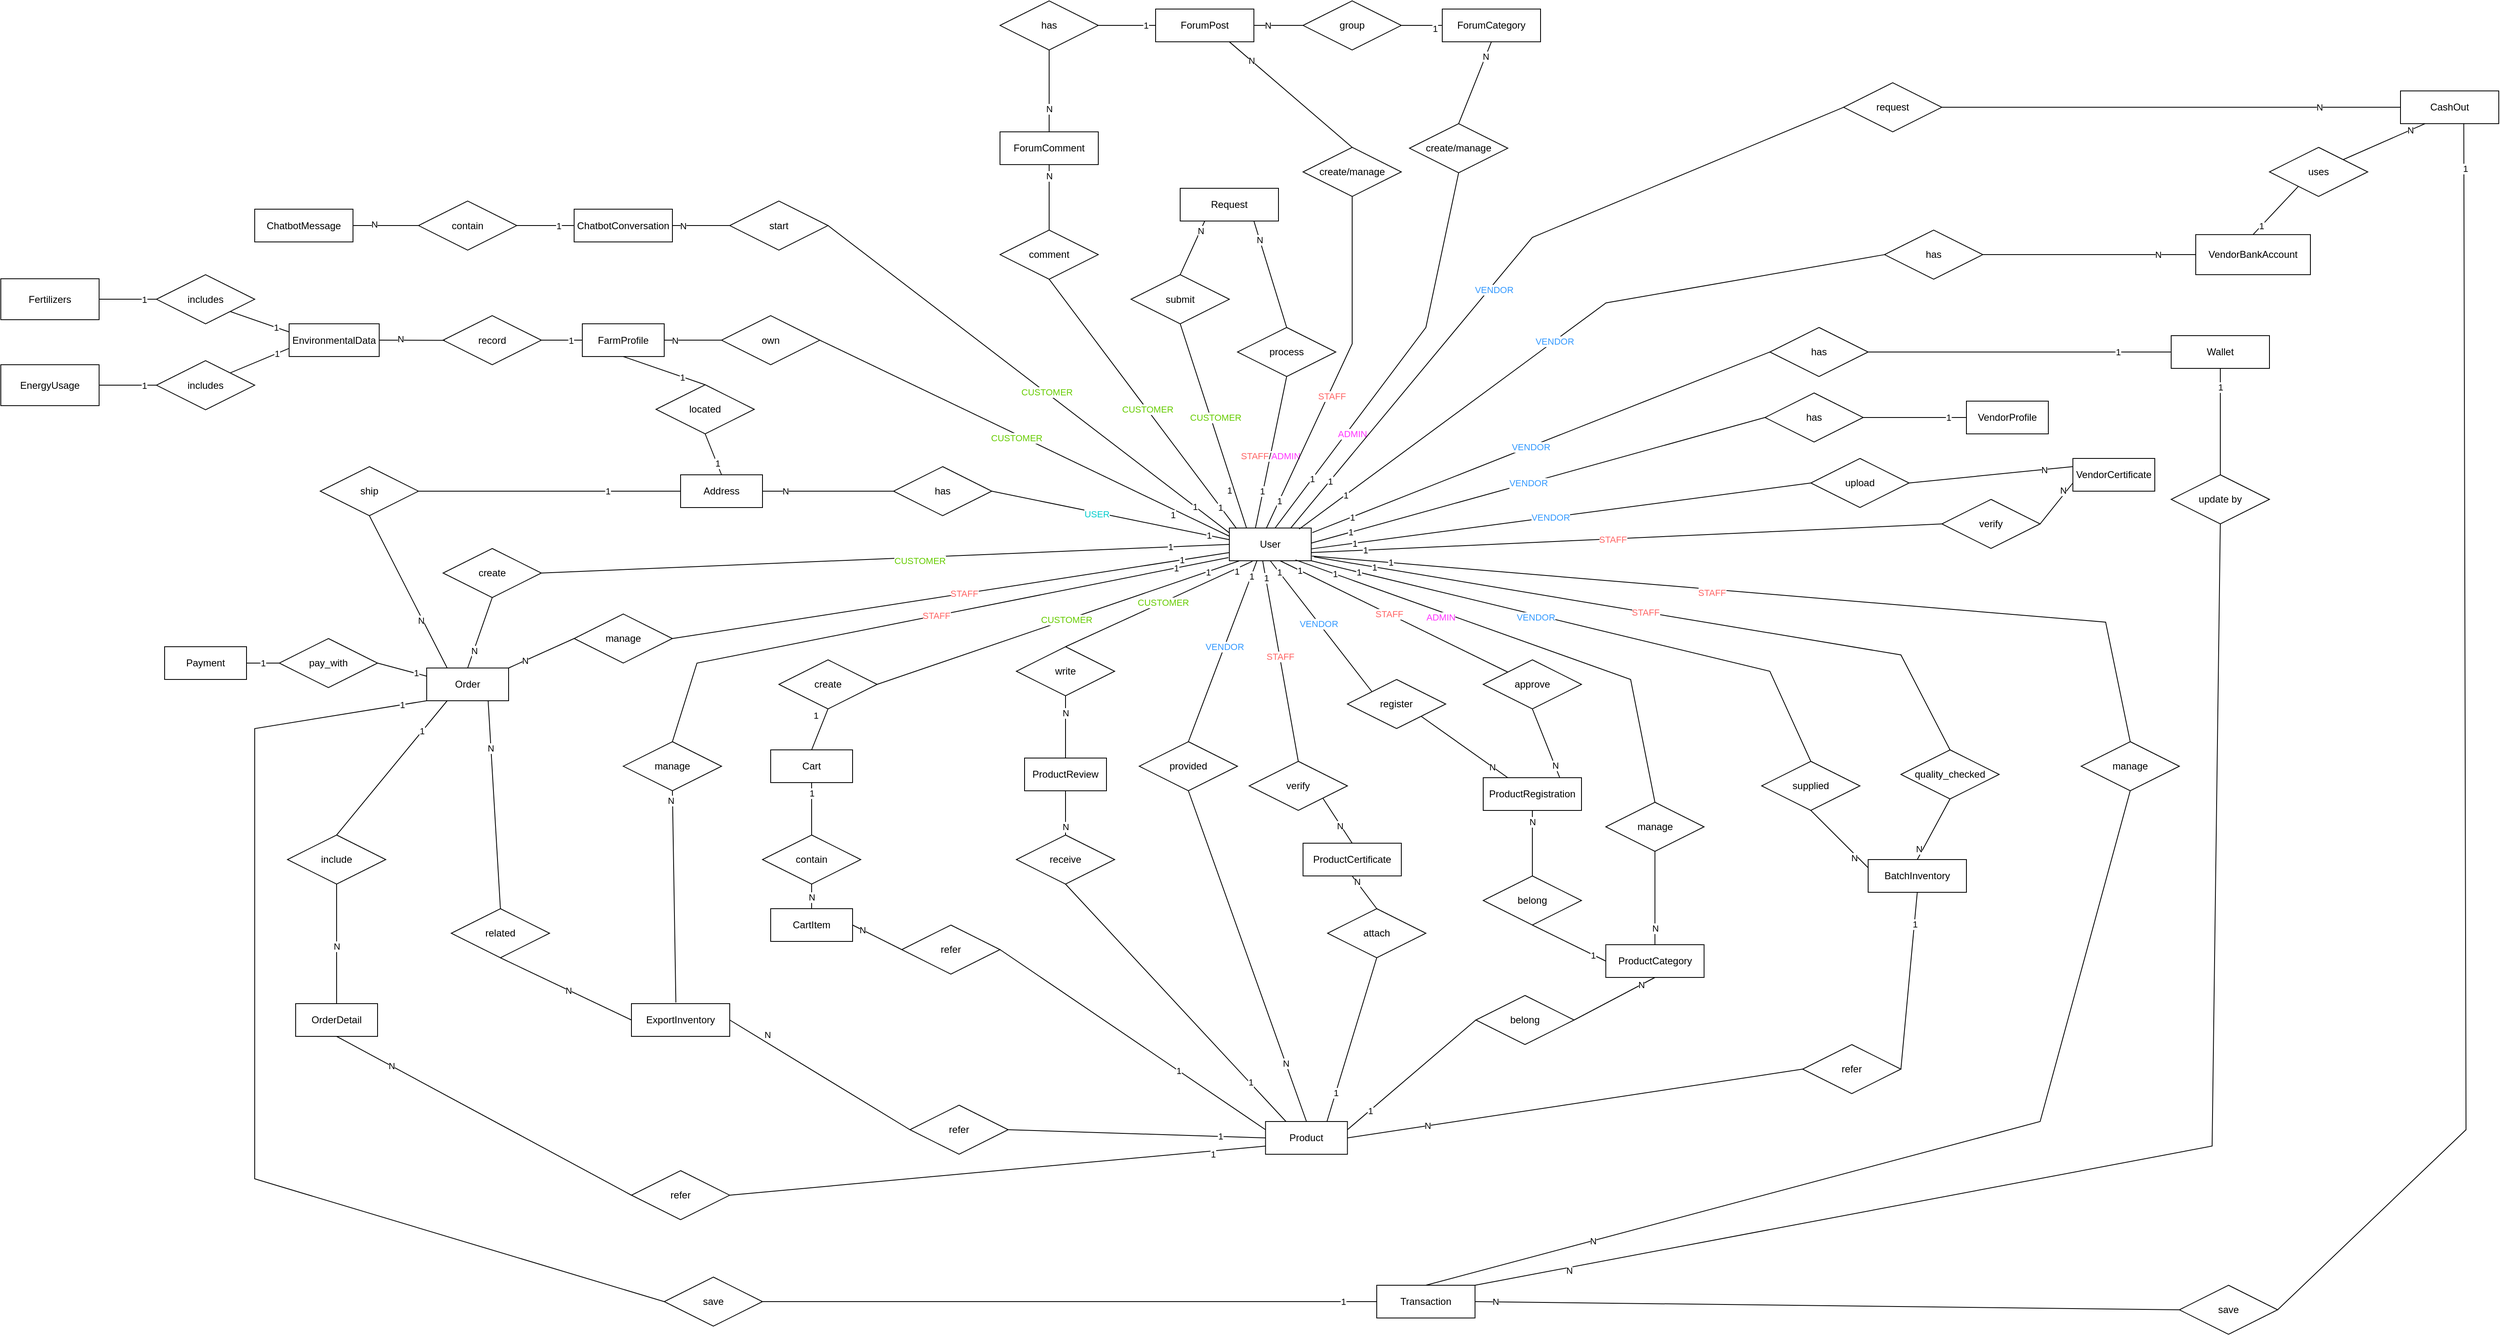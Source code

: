 <mxfile version="28.2.7" pages="5">
  <diagram id="9yxHJXDZAylac_w-1w7x" name="ERD Conceptual">
    <mxGraphModel dx="2705" dy="2092" grid="1" gridSize="10" guides="1" tooltips="1" connect="1" arrows="1" fold="1" page="1" pageScale="1" pageWidth="827" pageHeight="1169" math="0" shadow="0">
      <root>
        <mxCell id="0" />
        <mxCell id="1" parent="0" />
        <mxCell id="o7PcHQB9lsgpm15ykj7s-1" value="User" style="whiteSpace=wrap;html=1;align=center;" parent="1" vertex="1">
          <mxGeometry x="880" y="435" width="100" height="40" as="geometry" />
        </mxCell>
        <mxCell id="o7PcHQB9lsgpm15ykj7s-4" value="" style="endArrow=none;html=1;rounded=0;exitX=1;exitY=0.5;exitDx=0;exitDy=0;entryX=0;entryY=0.25;entryDx=0;entryDy=0;" parent="1" source="o7PcHQB9lsgpm15ykj7s-6" target="o7PcHQB9lsgpm15ykj7s-1" edge="1">
          <mxGeometry relative="1" as="geometry">
            <mxPoint x="230" y="459.76" as="sourcePoint" />
            <mxPoint x="390" y="459.76" as="targetPoint" />
          </mxGeometry>
        </mxCell>
        <mxCell id="o7PcHQB9lsgpm15ykj7s-5" value="&lt;span style=&quot;color: rgb(102, 204, 0);&quot;&gt;CUSTOMER&lt;/span&gt;" style="edgeLabel;html=1;align=center;verticalAlign=middle;resizable=0;points=[];" parent="o7PcHQB9lsgpm15ykj7s-4" vertex="1" connectable="0">
          <mxGeometry x="0.045" relative="1" as="geometry">
            <mxPoint x="-21" y="-6" as="offset" />
          </mxGeometry>
        </mxCell>
        <mxCell id="o7PcHQB9lsgpm15ykj7s-9" value="1" style="edgeLabel;html=1;align=center;verticalAlign=middle;resizable=0;points=[];" parent="o7PcHQB9lsgpm15ykj7s-4" vertex="1" connectable="0">
          <mxGeometry x="0.828" relative="1" as="geometry">
            <mxPoint x="-26" y="-6" as="offset" />
          </mxGeometry>
        </mxCell>
        <mxCell id="o7PcHQB9lsgpm15ykj7s-6" value="own" style="shape=rhombus;perimeter=rhombusPerimeter;whiteSpace=wrap;html=1;align=center;" parent="1" vertex="1">
          <mxGeometry x="260" y="175.53" width="120" height="60" as="geometry" />
        </mxCell>
        <mxCell id="o7PcHQB9lsgpm15ykj7s-7" value="FarmProfile" style="whiteSpace=wrap;html=1;align=center;" parent="1" vertex="1">
          <mxGeometry x="90" y="185.53" width="100" height="40" as="geometry" />
        </mxCell>
        <mxCell id="o7PcHQB9lsgpm15ykj7s-8" value="" style="endArrow=none;html=1;rounded=0;exitX=1;exitY=0.5;exitDx=0;exitDy=0;entryX=0;entryY=0.5;entryDx=0;entryDy=0;" parent="1" source="o7PcHQB9lsgpm15ykj7s-7" target="o7PcHQB9lsgpm15ykj7s-6" edge="1">
          <mxGeometry relative="1" as="geometry">
            <mxPoint x="300" y="225.53" as="sourcePoint" />
            <mxPoint x="460" y="225.53" as="targetPoint" />
          </mxGeometry>
        </mxCell>
        <mxCell id="o7PcHQB9lsgpm15ykj7s-10" value="N" style="edgeLabel;html=1;align=center;verticalAlign=middle;resizable=0;points=[];" parent="o7PcHQB9lsgpm15ykj7s-8" vertex="1" connectable="0">
          <mxGeometry x="-0.647" relative="1" as="geometry">
            <mxPoint as="offset" />
          </mxGeometry>
        </mxCell>
        <mxCell id="o7PcHQB9lsgpm15ykj7s-11" value="record" style="shape=rhombus;perimeter=rhombusPerimeter;whiteSpace=wrap;html=1;align=center;" parent="1" vertex="1">
          <mxGeometry x="-80" y="175.53" width="120" height="60" as="geometry" />
        </mxCell>
        <mxCell id="o7PcHQB9lsgpm15ykj7s-12" value="EnvironmentalData" style="whiteSpace=wrap;html=1;align=center;" parent="1" vertex="1">
          <mxGeometry x="-268" y="185.53" width="110" height="40" as="geometry" />
        </mxCell>
        <mxCell id="o7PcHQB9lsgpm15ykj7s-13" value="" style="endArrow=none;html=1;rounded=0;entryX=0;entryY=0.5;entryDx=0;entryDy=0;exitX=1;exitY=0.5;exitDx=0;exitDy=0;" parent="1" source="o7PcHQB9lsgpm15ykj7s-11" target="o7PcHQB9lsgpm15ykj7s-7" edge="1">
          <mxGeometry relative="1" as="geometry">
            <mxPoint x="-50" y="235.53" as="sourcePoint" />
            <mxPoint x="110" y="235.53" as="targetPoint" />
          </mxGeometry>
        </mxCell>
        <mxCell id="BNVwVDzZu2cGmIt6yNBT-1" value="1" style="edgeLabel;html=1;align=center;verticalAlign=middle;resizable=0;points=[];" parent="o7PcHQB9lsgpm15ykj7s-13" vertex="1" connectable="0">
          <mxGeometry x="0.44" relative="1" as="geometry">
            <mxPoint as="offset" />
          </mxGeometry>
        </mxCell>
        <mxCell id="o7PcHQB9lsgpm15ykj7s-14" value="" style="endArrow=none;html=1;rounded=0;exitX=1;exitY=0.5;exitDx=0;exitDy=0;entryX=0.017;entryY=0.504;entryDx=0;entryDy=0;entryPerimeter=0;" parent="1" source="o7PcHQB9lsgpm15ykj7s-12" target="o7PcHQB9lsgpm15ykj7s-11" edge="1">
          <mxGeometry relative="1" as="geometry">
            <mxPoint x="-150" y="205.36" as="sourcePoint" />
            <mxPoint x="-80" y="205.53" as="targetPoint" />
          </mxGeometry>
        </mxCell>
        <mxCell id="BNVwVDzZu2cGmIt6yNBT-2" value="N" style="edgeLabel;html=1;align=center;verticalAlign=middle;resizable=0;points=[];" parent="o7PcHQB9lsgpm15ykj7s-14" vertex="1" connectable="0">
          <mxGeometry x="-0.366" y="2" relative="1" as="geometry">
            <mxPoint as="offset" />
          </mxGeometry>
        </mxCell>
        <mxCell id="xc0ck9wpcJv9kLlpKhMR-1" value="" style="endArrow=none;html=1;rounded=0;entryX=1.002;entryY=0.46;entryDx=0;entryDy=0;exitX=0;exitY=0.5;exitDx=0;exitDy=0;entryPerimeter=0;" parent="1" source="xc0ck9wpcJv9kLlpKhMR-4" target="o7PcHQB9lsgpm15ykj7s-1" edge="1">
          <mxGeometry relative="1" as="geometry">
            <mxPoint x="1184.21" y="450" as="sourcePoint" />
            <mxPoint x="1174.21" y="460" as="targetPoint" />
          </mxGeometry>
        </mxCell>
        <mxCell id="xc0ck9wpcJv9kLlpKhMR-2" value="&lt;span style=&quot;color: rgb(51, 153, 255);&quot;&gt;VENDOR&lt;/span&gt;" style="edgeLabel;html=1;align=center;verticalAlign=middle;resizable=0;points=[];" parent="xc0ck9wpcJv9kLlpKhMR-1" vertex="1" connectable="0">
          <mxGeometry x="0.045" relative="1" as="geometry">
            <mxPoint as="offset" />
          </mxGeometry>
        </mxCell>
        <mxCell id="xc0ck9wpcJv9kLlpKhMR-3" value="1" style="edgeLabel;html=1;align=center;verticalAlign=middle;resizable=0;points=[];" parent="xc0ck9wpcJv9kLlpKhMR-1" vertex="1" connectable="0">
          <mxGeometry x="0.828" relative="1" as="geometry">
            <mxPoint as="offset" />
          </mxGeometry>
        </mxCell>
        <mxCell id="xc0ck9wpcJv9kLlpKhMR-4" value="has" style="shape=rhombus;perimeter=rhombusPerimeter;whiteSpace=wrap;html=1;align=center;" parent="1" vertex="1">
          <mxGeometry x="1534" y="270" width="120" height="60" as="geometry" />
        </mxCell>
        <mxCell id="xc0ck9wpcJv9kLlpKhMR-5" value="VendorProfile" style="whiteSpace=wrap;html=1;align=center;" parent="1" vertex="1">
          <mxGeometry x="1780" y="280" width="100" height="40" as="geometry" />
        </mxCell>
        <mxCell id="xc0ck9wpcJv9kLlpKhMR-6" value="" style="endArrow=none;html=1;rounded=0;exitX=0;exitY=0.5;exitDx=0;exitDy=0;entryX=1;entryY=0.5;entryDx=0;entryDy=0;" parent="1" source="xc0ck9wpcJv9kLlpKhMR-5" target="xc0ck9wpcJv9kLlpKhMR-4" edge="1">
          <mxGeometry relative="1" as="geometry">
            <mxPoint x="2500" y="534.58" as="sourcePoint" />
            <mxPoint x="2590" y="534.58" as="targetPoint" />
          </mxGeometry>
        </mxCell>
        <mxCell id="xc0ck9wpcJv9kLlpKhMR-7" value="1" style="edgeLabel;html=1;align=center;verticalAlign=middle;resizable=0;points=[];" parent="xc0ck9wpcJv9kLlpKhMR-6" vertex="1" connectable="0">
          <mxGeometry x="-0.647" relative="1" as="geometry">
            <mxPoint as="offset" />
          </mxGeometry>
        </mxCell>
        <mxCell id="wsyHr9cteCkjgRcnbG12-4" value="includes" style="shape=rhombus;perimeter=rhombusPerimeter;whiteSpace=wrap;html=1;align=center;" parent="1" vertex="1">
          <mxGeometry x="-430" y="125.53" width="120" height="60" as="geometry" />
        </mxCell>
        <mxCell id="wsyHr9cteCkjgRcnbG12-7" value="includes" style="shape=rhombus;perimeter=rhombusPerimeter;whiteSpace=wrap;html=1;align=center;" parent="1" vertex="1">
          <mxGeometry x="-430" y="230.53" width="120" height="60" as="geometry" />
        </mxCell>
        <mxCell id="wsyHr9cteCkjgRcnbG12-8" value="" style="endArrow=none;html=1;rounded=0;entryX=0;entryY=0.25;entryDx=0;entryDy=0;exitX=1;exitY=1;exitDx=0;exitDy=0;" parent="1" source="wsyHr9cteCkjgRcnbG12-4" target="o7PcHQB9lsgpm15ykj7s-12" edge="1">
          <mxGeometry relative="1" as="geometry">
            <mxPoint x="-380" y="165.53" as="sourcePoint" />
            <mxPoint x="-280" y="193.03" as="targetPoint" />
          </mxGeometry>
        </mxCell>
        <mxCell id="wsyHr9cteCkjgRcnbG12-9" value="1" style="edgeLabel;html=1;align=center;verticalAlign=middle;resizable=0;points=[];" parent="wsyHr9cteCkjgRcnbG12-8" vertex="1" connectable="0">
          <mxGeometry x="0.559" relative="1" as="geometry">
            <mxPoint as="offset" />
          </mxGeometry>
        </mxCell>
        <mxCell id="wsyHr9cteCkjgRcnbG12-10" value="" style="endArrow=none;html=1;rounded=0;entryX=0;entryY=0.75;entryDx=0;entryDy=0;exitX=1;exitY=0;exitDx=0;exitDy=0;" parent="1" source="wsyHr9cteCkjgRcnbG12-7" target="o7PcHQB9lsgpm15ykj7s-12" edge="1">
          <mxGeometry relative="1" as="geometry">
            <mxPoint x="-330" y="155.53" as="sourcePoint" />
            <mxPoint x="-280" y="218.03" as="targetPoint" />
          </mxGeometry>
        </mxCell>
        <mxCell id="wsyHr9cteCkjgRcnbG12-11" value="1" style="edgeLabel;html=1;align=center;verticalAlign=middle;resizable=0;points=[];" parent="wsyHr9cteCkjgRcnbG12-10" vertex="1" connectable="0">
          <mxGeometry x="0.559" relative="1" as="geometry">
            <mxPoint as="offset" />
          </mxGeometry>
        </mxCell>
        <mxCell id="wsyHr9cteCkjgRcnbG12-12" value="Fertilizers" style="whiteSpace=wrap;html=1;align=center;" parent="1" vertex="1">
          <mxGeometry x="-620" y="130.53" width="120" height="50" as="geometry" />
        </mxCell>
        <mxCell id="wsyHr9cteCkjgRcnbG12-13" value="EnergyUsage" style="whiteSpace=wrap;html=1;align=center;" parent="1" vertex="1">
          <mxGeometry x="-620" y="235.53" width="120" height="50" as="geometry" />
        </mxCell>
        <mxCell id="wsyHr9cteCkjgRcnbG12-15" value="" style="endArrow=none;html=1;rounded=0;entryX=0;entryY=0.5;entryDx=0;entryDy=0;exitX=1;exitY=0.5;exitDx=0;exitDy=0;" parent="1" source="wsyHr9cteCkjgRcnbG12-12" target="wsyHr9cteCkjgRcnbG12-4" edge="1">
          <mxGeometry relative="1" as="geometry">
            <mxPoint x="-320" y="165.53" as="sourcePoint" />
            <mxPoint x="-248" y="190.53" as="targetPoint" />
          </mxGeometry>
        </mxCell>
        <mxCell id="wsyHr9cteCkjgRcnbG12-16" value="1" style="edgeLabel;html=1;align=center;verticalAlign=middle;resizable=0;points=[];" parent="wsyHr9cteCkjgRcnbG12-15" vertex="1" connectable="0">
          <mxGeometry x="0.559" relative="1" as="geometry">
            <mxPoint as="offset" />
          </mxGeometry>
        </mxCell>
        <mxCell id="wsyHr9cteCkjgRcnbG12-17" value="" style="endArrow=none;html=1;rounded=0;entryX=0;entryY=0.5;entryDx=0;entryDy=0;exitX=1;exitY=0.5;exitDx=0;exitDy=0;" parent="1" source="wsyHr9cteCkjgRcnbG12-13" target="wsyHr9cteCkjgRcnbG12-7" edge="1">
          <mxGeometry relative="1" as="geometry">
            <mxPoint x="-470" y="145.53" as="sourcePoint" />
            <mxPoint x="-400" y="145.53" as="targetPoint" />
          </mxGeometry>
        </mxCell>
        <mxCell id="wsyHr9cteCkjgRcnbG12-18" value="1" style="edgeLabel;html=1;align=center;verticalAlign=middle;resizable=0;points=[];" parent="wsyHr9cteCkjgRcnbG12-17" vertex="1" connectable="0">
          <mxGeometry x="0.559" relative="1" as="geometry">
            <mxPoint as="offset" />
          </mxGeometry>
        </mxCell>
        <mxCell id="wsyHr9cteCkjgRcnbG12-19" value="" style="endArrow=none;html=1;rounded=0;exitX=1;exitY=0.5;exitDx=0;exitDy=0;entryX=0.118;entryY=1.006;entryDx=0;entryDy=0;entryPerimeter=0;" parent="1" source="wsyHr9cteCkjgRcnbG12-22" target="o7PcHQB9lsgpm15ykj7s-1" edge="1">
          <mxGeometry relative="1" as="geometry">
            <mxPoint x="230" y="560" as="sourcePoint" />
            <mxPoint x="680" y="580" as="targetPoint" />
          </mxGeometry>
        </mxCell>
        <mxCell id="wsyHr9cteCkjgRcnbG12-20" value="&lt;span style=&quot;color: rgb(102, 204, 0);&quot;&gt;CUSTOMER&lt;/span&gt;" style="edgeLabel;html=1;align=center;verticalAlign=middle;resizable=0;points=[];" parent="wsyHr9cteCkjgRcnbG12-19" vertex="1" connectable="0">
          <mxGeometry x="0.045" relative="1" as="geometry">
            <mxPoint as="offset" />
          </mxGeometry>
        </mxCell>
        <mxCell id="wsyHr9cteCkjgRcnbG12-21" value="1" style="edgeLabel;html=1;align=center;verticalAlign=middle;resizable=0;points=[];" parent="wsyHr9cteCkjgRcnbG12-19" vertex="1" connectable="0">
          <mxGeometry x="0.828" relative="1" as="geometry">
            <mxPoint as="offset" />
          </mxGeometry>
        </mxCell>
        <mxCell id="wsyHr9cteCkjgRcnbG12-22" value="create" style="shape=rhombus;perimeter=rhombusPerimeter;whiteSpace=wrap;html=1;align=center;" parent="1" vertex="1">
          <mxGeometry x="330" y="596" width="120" height="60" as="geometry" />
        </mxCell>
        <mxCell id="wsyHr9cteCkjgRcnbG12-23" value="Cart" style="whiteSpace=wrap;html=1;align=center;" parent="1" vertex="1">
          <mxGeometry x="320" y="706" width="100" height="40" as="geometry" />
        </mxCell>
        <mxCell id="wsyHr9cteCkjgRcnbG12-24" value="CartItem" style="whiteSpace=wrap;html=1;align=center;" parent="1" vertex="1">
          <mxGeometry x="320" y="900" width="100" height="40" as="geometry" />
        </mxCell>
        <mxCell id="wsyHr9cteCkjgRcnbG12-25" value="Product" style="whiteSpace=wrap;html=1;align=center;" parent="1" vertex="1">
          <mxGeometry x="924.21" y="1160" width="100" height="40" as="geometry" />
        </mxCell>
        <mxCell id="wsyHr9cteCkjgRcnbG12-26" value="" style="endArrow=none;html=1;rounded=0;exitX=0.5;exitY=0;exitDx=0;exitDy=0;entryX=0.5;entryY=1;entryDx=0;entryDy=0;" parent="1" source="wsyHr9cteCkjgRcnbG12-23" target="wsyHr9cteCkjgRcnbG12-22" edge="1">
          <mxGeometry relative="1" as="geometry">
            <mxPoint x="320" y="670" as="sourcePoint" />
            <mxPoint x="480" y="670" as="targetPoint" />
          </mxGeometry>
        </mxCell>
        <mxCell id="wsyHr9cteCkjgRcnbG12-37" value="1" style="edgeLabel;html=1;align=center;verticalAlign=middle;resizable=0;points=[];" parent="wsyHr9cteCkjgRcnbG12-26" vertex="1" connectable="0">
          <mxGeometry x="-0.508" relative="1" as="geometry">
            <mxPoint y="-30" as="offset" />
          </mxGeometry>
        </mxCell>
        <mxCell id="wsyHr9cteCkjgRcnbG12-27" value="contain" style="shape=rhombus;perimeter=rhombusPerimeter;whiteSpace=wrap;html=1;align=center;" parent="1" vertex="1">
          <mxGeometry x="310" y="810" width="120" height="60" as="geometry" />
        </mxCell>
        <mxCell id="wsyHr9cteCkjgRcnbG12-28" value="" style="endArrow=none;html=1;rounded=0;exitX=0.5;exitY=1;exitDx=0;exitDy=0;entryX=0.5;entryY=0;entryDx=0;entryDy=0;" parent="1" source="wsyHr9cteCkjgRcnbG12-23" target="wsyHr9cteCkjgRcnbG12-27" edge="1">
          <mxGeometry relative="1" as="geometry">
            <mxPoint x="310" y="700" as="sourcePoint" />
            <mxPoint x="470" y="700" as="targetPoint" />
          </mxGeometry>
        </mxCell>
        <mxCell id="wsyHr9cteCkjgRcnbG12-38" value="1" style="edgeLabel;html=1;align=center;verticalAlign=middle;resizable=0;points=[];" parent="wsyHr9cteCkjgRcnbG12-28" vertex="1" connectable="0">
          <mxGeometry x="-0.543" y="-1" relative="1" as="geometry">
            <mxPoint x="1" y="-2" as="offset" />
          </mxGeometry>
        </mxCell>
        <mxCell id="wsyHr9cteCkjgRcnbG12-29" value="" style="endArrow=none;html=1;rounded=0;exitX=0.5;exitY=1;exitDx=0;exitDy=0;entryX=0.5;entryY=0;entryDx=0;entryDy=0;" parent="1" source="wsyHr9cteCkjgRcnbG12-27" target="wsyHr9cteCkjgRcnbG12-24" edge="1">
          <mxGeometry relative="1" as="geometry">
            <mxPoint x="350" y="760" as="sourcePoint" />
            <mxPoint x="350" y="800" as="targetPoint" />
          </mxGeometry>
        </mxCell>
        <mxCell id="wsyHr9cteCkjgRcnbG12-39" value="N" style="edgeLabel;html=1;align=center;verticalAlign=middle;resizable=0;points=[];" parent="wsyHr9cteCkjgRcnbG12-29" vertex="1" connectable="0">
          <mxGeometry x="0.037" relative="1" as="geometry">
            <mxPoint as="offset" />
          </mxGeometry>
        </mxCell>
        <mxCell id="wsyHr9cteCkjgRcnbG12-30" value="refer" style="shape=rhombus;perimeter=rhombusPerimeter;whiteSpace=wrap;html=1;align=center;" parent="1" vertex="1">
          <mxGeometry x="480" y="920" width="120" height="60" as="geometry" />
        </mxCell>
        <mxCell id="wsyHr9cteCkjgRcnbG12-31" value="" style="endArrow=none;html=1;rounded=0;exitX=0;exitY=0.5;exitDx=0;exitDy=0;entryX=1;entryY=0.5;entryDx=0;entryDy=0;" parent="1" source="wsyHr9cteCkjgRcnbG12-30" target="wsyHr9cteCkjgRcnbG12-24" edge="1">
          <mxGeometry relative="1" as="geometry">
            <mxPoint x="200" y="999" as="sourcePoint" />
            <mxPoint x="200" y="1039" as="targetPoint" />
          </mxGeometry>
        </mxCell>
        <mxCell id="wsyHr9cteCkjgRcnbG12-40" value="N" style="edgeLabel;html=1;align=center;verticalAlign=middle;resizable=0;points=[];" parent="wsyHr9cteCkjgRcnbG12-31" vertex="1" connectable="0">
          <mxGeometry x="0.629" relative="1" as="geometry">
            <mxPoint as="offset" />
          </mxGeometry>
        </mxCell>
        <mxCell id="wsyHr9cteCkjgRcnbG12-32" value="" style="endArrow=none;html=1;rounded=0;entryX=1;entryY=0.5;entryDx=0;entryDy=0;exitX=0;exitY=0.25;exitDx=0;exitDy=0;" parent="1" source="wsyHr9cteCkjgRcnbG12-25" target="wsyHr9cteCkjgRcnbG12-30" edge="1">
          <mxGeometry relative="1" as="geometry">
            <mxPoint x="980" y="1059" as="sourcePoint" />
            <mxPoint x="320" y="1049" as="targetPoint" />
          </mxGeometry>
        </mxCell>
        <mxCell id="wsyHr9cteCkjgRcnbG12-41" value="1" style="edgeLabel;html=1;align=center;verticalAlign=middle;resizable=0;points=[];" parent="wsyHr9cteCkjgRcnbG12-32" vertex="1" connectable="0">
          <mxGeometry x="-0.343" relative="1" as="geometry">
            <mxPoint as="offset" />
          </mxGeometry>
        </mxCell>
        <mxCell id="wsyHr9cteCkjgRcnbG12-33" value="create" style="shape=rhombus;perimeter=rhombusPerimeter;whiteSpace=wrap;html=1;align=center;" parent="1" vertex="1">
          <mxGeometry x="-80" y="460" width="120" height="60" as="geometry" />
        </mxCell>
        <mxCell id="wsyHr9cteCkjgRcnbG12-34" value="" style="endArrow=none;html=1;rounded=0;entryX=0;entryY=0.5;entryDx=0;entryDy=0;exitX=1;exitY=0.5;exitDx=0;exitDy=0;" parent="1" source="wsyHr9cteCkjgRcnbG12-33" target="o7PcHQB9lsgpm15ykj7s-1" edge="1">
          <mxGeometry relative="1" as="geometry">
            <mxPoint x="270" y="620" as="sourcePoint" />
            <mxPoint x="430" y="540" as="targetPoint" />
          </mxGeometry>
        </mxCell>
        <mxCell id="wsyHr9cteCkjgRcnbG12-35" value="&lt;span style=&quot;color: rgb(102, 204, 0);&quot;&gt;CUSTOMER&lt;/span&gt;" style="edgeLabel;html=1;align=center;verticalAlign=middle;resizable=0;points=[];" parent="wsyHr9cteCkjgRcnbG12-34" vertex="1" connectable="0">
          <mxGeometry x="0.045" relative="1" as="geometry">
            <mxPoint x="23" y="3" as="offset" />
          </mxGeometry>
        </mxCell>
        <mxCell id="wsyHr9cteCkjgRcnbG12-36" value="1" style="edgeLabel;html=1;align=center;verticalAlign=middle;resizable=0;points=[];" parent="wsyHr9cteCkjgRcnbG12-34" vertex="1" connectable="0">
          <mxGeometry x="0.828" relative="1" as="geometry">
            <mxPoint as="offset" />
          </mxGeometry>
        </mxCell>
        <mxCell id="wsyHr9cteCkjgRcnbG12-42" value="Order" style="whiteSpace=wrap;html=1;align=center;" parent="1" vertex="1">
          <mxGeometry x="-100" y="606" width="100" height="40" as="geometry" />
        </mxCell>
        <mxCell id="wsyHr9cteCkjgRcnbG12-43" value="" style="endArrow=none;html=1;rounded=0;exitX=0.5;exitY=0;exitDx=0;exitDy=0;entryX=0.5;entryY=1;entryDx=0;entryDy=0;" parent="1" source="wsyHr9cteCkjgRcnbG12-42" target="wsyHr9cteCkjgRcnbG12-33" edge="1">
          <mxGeometry relative="1" as="geometry">
            <mxPoint x="-290" y="741" as="sourcePoint" />
            <mxPoint x="-290" y="656" as="targetPoint" />
          </mxGeometry>
        </mxCell>
        <mxCell id="wsyHr9cteCkjgRcnbG12-44" value="N" style="edgeLabel;html=1;align=center;verticalAlign=middle;resizable=0;points=[];" parent="wsyHr9cteCkjgRcnbG12-43" vertex="1" connectable="0">
          <mxGeometry x="-0.508" relative="1" as="geometry">
            <mxPoint as="offset" />
          </mxGeometry>
        </mxCell>
        <mxCell id="wsyHr9cteCkjgRcnbG12-45" value="include" style="shape=rhombus;perimeter=rhombusPerimeter;whiteSpace=wrap;html=1;align=center;" parent="1" vertex="1">
          <mxGeometry x="-270" y="810" width="120" height="60" as="geometry" />
        </mxCell>
        <mxCell id="wsyHr9cteCkjgRcnbG12-48" value="OrderDetail" style="whiteSpace=wrap;html=1;align=center;" parent="1" vertex="1">
          <mxGeometry x="-260" y="1016" width="100" height="40" as="geometry" />
        </mxCell>
        <mxCell id="wsyHr9cteCkjgRcnbG12-49" value="" style="endArrow=none;html=1;rounded=0;exitX=0.5;exitY=1;exitDx=0;exitDy=0;entryX=0.5;entryY=0;entryDx=0;entryDy=0;" parent="1" source="wsyHr9cteCkjgRcnbG12-45" target="wsyHr9cteCkjgRcnbG12-48" edge="1">
          <mxGeometry relative="1" as="geometry">
            <mxPoint x="-280" y="946" as="sourcePoint" />
            <mxPoint x="-280" y="1065" as="targetPoint" />
          </mxGeometry>
        </mxCell>
        <mxCell id="wsyHr9cteCkjgRcnbG12-50" value="N" style="edgeLabel;html=1;align=center;verticalAlign=middle;resizable=0;points=[];" parent="wsyHr9cteCkjgRcnbG12-49" vertex="1" connectable="0">
          <mxGeometry x="0.037" relative="1" as="geometry">
            <mxPoint as="offset" />
          </mxGeometry>
        </mxCell>
        <mxCell id="wsyHr9cteCkjgRcnbG12-52" value="refer" style="shape=rhombus;perimeter=rhombusPerimeter;whiteSpace=wrap;html=1;align=center;" parent="1" vertex="1">
          <mxGeometry x="150" y="1220" width="120" height="60" as="geometry" />
        </mxCell>
        <mxCell id="wsyHr9cteCkjgRcnbG12-53" value="" style="endArrow=none;html=1;rounded=0;exitX=0;exitY=0.5;exitDx=0;exitDy=0;entryX=0.5;entryY=1;entryDx=0;entryDy=0;" parent="1" source="wsyHr9cteCkjgRcnbG12-52" target="wsyHr9cteCkjgRcnbG12-48" edge="1">
          <mxGeometry relative="1" as="geometry">
            <mxPoint x="230" y="1116" as="sourcePoint" />
            <mxPoint x="270" y="1176" as="targetPoint" />
          </mxGeometry>
        </mxCell>
        <mxCell id="wsyHr9cteCkjgRcnbG12-54" value="N" style="edgeLabel;html=1;align=center;verticalAlign=middle;resizable=0;points=[];" parent="wsyHr9cteCkjgRcnbG12-53" vertex="1" connectable="0">
          <mxGeometry x="0.629" relative="1" as="geometry">
            <mxPoint as="offset" />
          </mxGeometry>
        </mxCell>
        <mxCell id="wsyHr9cteCkjgRcnbG12-55" value="" style="endArrow=none;html=1;rounded=0;exitX=0;exitY=0.75;exitDx=0;exitDy=0;entryX=1;entryY=0.5;entryDx=0;entryDy=0;" parent="1" source="wsyHr9cteCkjgRcnbG12-25" target="wsyHr9cteCkjgRcnbG12-52" edge="1">
          <mxGeometry relative="1" as="geometry">
            <mxPoint x="1270" y="1140" as="sourcePoint" />
            <mxPoint x="840" y="1130" as="targetPoint" />
          </mxGeometry>
        </mxCell>
        <mxCell id="wsyHr9cteCkjgRcnbG12-56" value="1" style="edgeLabel;html=1;align=center;verticalAlign=middle;resizable=0;points=[];" parent="wsyHr9cteCkjgRcnbG12-55" vertex="1" connectable="0">
          <mxGeometry x="-0.343" relative="1" as="geometry">
            <mxPoint x="151" y="-10" as="offset" />
          </mxGeometry>
        </mxCell>
        <mxCell id="wsyHr9cteCkjgRcnbG12-57" value="pay_with" style="shape=rhombus;perimeter=rhombusPerimeter;whiteSpace=wrap;html=1;align=center;" parent="1" vertex="1">
          <mxGeometry x="-280" y="570" width="120" height="60" as="geometry" />
        </mxCell>
        <mxCell id="wsyHr9cteCkjgRcnbG12-58" value="" style="endArrow=none;html=1;rounded=0;exitX=0.25;exitY=1;exitDx=0;exitDy=0;entryX=0.5;entryY=0;entryDx=0;entryDy=0;" parent="1" source="wsyHr9cteCkjgRcnbG12-42" target="wsyHr9cteCkjgRcnbG12-45" edge="1">
          <mxGeometry relative="1" as="geometry">
            <mxPoint x="-260" y="806" as="sourcePoint" />
            <mxPoint x="-260" y="936" as="targetPoint" />
          </mxGeometry>
        </mxCell>
        <mxCell id="wsyHr9cteCkjgRcnbG12-59" value="1" style="edgeLabel;html=1;align=center;verticalAlign=middle;resizable=0;points=[];" parent="wsyHr9cteCkjgRcnbG12-58" vertex="1" connectable="0">
          <mxGeometry x="-0.543" y="-1" relative="1" as="geometry">
            <mxPoint as="offset" />
          </mxGeometry>
        </mxCell>
        <mxCell id="wsyHr9cteCkjgRcnbG12-60" value="" style="endArrow=none;html=1;rounded=0;exitX=0;exitY=0.25;exitDx=0;exitDy=0;entryX=1;entryY=0.5;entryDx=0;entryDy=0;" parent="1" source="wsyHr9cteCkjgRcnbG12-42" target="wsyHr9cteCkjgRcnbG12-57" edge="1">
          <mxGeometry relative="1" as="geometry">
            <mxPoint x="-40" y="786" as="sourcePoint" />
            <mxPoint x="-40" y="856" as="targetPoint" />
          </mxGeometry>
        </mxCell>
        <mxCell id="wsyHr9cteCkjgRcnbG12-61" value="1" style="edgeLabel;html=1;align=center;verticalAlign=middle;resizable=0;points=[];" parent="wsyHr9cteCkjgRcnbG12-60" vertex="1" connectable="0">
          <mxGeometry x="-0.543" y="-1" relative="1" as="geometry">
            <mxPoint as="offset" />
          </mxGeometry>
        </mxCell>
        <mxCell id="wsyHr9cteCkjgRcnbG12-62" value="Payment" style="whiteSpace=wrap;html=1;align=center;" parent="1" vertex="1">
          <mxGeometry x="-420" y="580" width="100" height="40" as="geometry" />
        </mxCell>
        <mxCell id="wsyHr9cteCkjgRcnbG12-65" value="" style="endArrow=none;html=1;rounded=0;exitX=0;exitY=0.5;exitDx=0;exitDy=0;entryX=1;entryY=0.5;entryDx=0;entryDy=0;" parent="1" source="wsyHr9cteCkjgRcnbG12-57" target="wsyHr9cteCkjgRcnbG12-62" edge="1">
          <mxGeometry relative="1" as="geometry">
            <mxPoint x="-20" y="876" as="sourcePoint" />
            <mxPoint x="-20" y="946" as="targetPoint" />
          </mxGeometry>
        </mxCell>
        <mxCell id="wsyHr9cteCkjgRcnbG12-66" value="1" style="edgeLabel;html=1;align=center;verticalAlign=middle;resizable=0;points=[];" parent="wsyHr9cteCkjgRcnbG12-65" vertex="1" connectable="0">
          <mxGeometry x="0.037" relative="1" as="geometry">
            <mxPoint as="offset" />
          </mxGeometry>
        </mxCell>
        <mxCell id="wsyHr9cteCkjgRcnbG12-67" value="" style="endArrow=none;html=1;rounded=0;entryX=0.282;entryY=1.017;entryDx=0;entryDy=0;exitX=0.5;exitY=0;exitDx=0;exitDy=0;entryPerimeter=0;" parent="1" source="wsyHr9cteCkjgRcnbG12-70" target="o7PcHQB9lsgpm15ykj7s-1" edge="1">
          <mxGeometry relative="1" as="geometry">
            <mxPoint x="830" y="550" as="sourcePoint" />
            <mxPoint x="1229" y="520" as="targetPoint" />
          </mxGeometry>
        </mxCell>
        <mxCell id="wsyHr9cteCkjgRcnbG12-68" value="&lt;span&gt;&lt;font style=&quot;color: rgb(102, 204, 0);&quot;&gt;CUSTOMER&lt;/font&gt;&lt;/span&gt;" style="edgeLabel;html=1;align=center;verticalAlign=middle;resizable=0;points=[];" parent="wsyHr9cteCkjgRcnbG12-67" vertex="1" connectable="0">
          <mxGeometry x="0.045" relative="1" as="geometry">
            <mxPoint as="offset" />
          </mxGeometry>
        </mxCell>
        <mxCell id="wsyHr9cteCkjgRcnbG12-69" value="1" style="edgeLabel;html=1;align=center;verticalAlign=middle;resizable=0;points=[];" parent="wsyHr9cteCkjgRcnbG12-67" vertex="1" connectable="0">
          <mxGeometry x="0.828" relative="1" as="geometry">
            <mxPoint y="3" as="offset" />
          </mxGeometry>
        </mxCell>
        <mxCell id="wsyHr9cteCkjgRcnbG12-70" value="write" style="shape=rhombus;perimeter=rhombusPerimeter;whiteSpace=wrap;html=1;align=center;" parent="1" vertex="1">
          <mxGeometry x="620" y="580" width="120" height="60" as="geometry" />
        </mxCell>
        <mxCell id="wsyHr9cteCkjgRcnbG12-71" value="ProductReview" style="whiteSpace=wrap;html=1;align=center;" parent="1" vertex="1">
          <mxGeometry x="630" y="716" width="100" height="40" as="geometry" />
        </mxCell>
        <mxCell id="wsyHr9cteCkjgRcnbG12-72" value="" style="endArrow=none;html=1;rounded=0;exitX=0.5;exitY=0;exitDx=0;exitDy=0;entryX=0.5;entryY=1;entryDx=0;entryDy=0;" parent="1" source="wsyHr9cteCkjgRcnbG12-71" target="wsyHr9cteCkjgRcnbG12-70" edge="1">
          <mxGeometry relative="1" as="geometry">
            <mxPoint x="460" y="690" as="sourcePoint" />
            <mxPoint x="460" y="630" as="targetPoint" />
          </mxGeometry>
        </mxCell>
        <mxCell id="wsyHr9cteCkjgRcnbG12-73" value="N" style="edgeLabel;html=1;align=center;verticalAlign=middle;resizable=0;points=[];" parent="wsyHr9cteCkjgRcnbG12-72" vertex="1" connectable="0">
          <mxGeometry x="-0.508" relative="1" as="geometry">
            <mxPoint y="-37" as="offset" />
          </mxGeometry>
        </mxCell>
        <mxCell id="wsyHr9cteCkjgRcnbG12-74" value="receive" style="shape=rhombus;perimeter=rhombusPerimeter;whiteSpace=wrap;html=1;align=center;" parent="1" vertex="1">
          <mxGeometry x="620" y="810" width="120" height="60" as="geometry" />
        </mxCell>
        <mxCell id="wsyHr9cteCkjgRcnbG12-75" value="" style="endArrow=none;html=1;rounded=0;exitX=0.5;exitY=1;exitDx=0;exitDy=0;entryX=0.25;entryY=0;entryDx=0;entryDy=0;" parent="1" source="wsyHr9cteCkjgRcnbG12-74" target="wsyHr9cteCkjgRcnbG12-25" edge="1">
          <mxGeometry relative="1" as="geometry">
            <mxPoint x="990" y="850" as="sourcePoint" />
            <mxPoint x="1150" y="850" as="targetPoint" />
          </mxGeometry>
        </mxCell>
        <mxCell id="wsyHr9cteCkjgRcnbG12-78" value="1" style="edgeLabel;html=1;align=center;verticalAlign=middle;resizable=0;points=[];" parent="wsyHr9cteCkjgRcnbG12-75" vertex="1" connectable="0">
          <mxGeometry x="0.671" y="1" relative="1" as="geometry">
            <mxPoint as="offset" />
          </mxGeometry>
        </mxCell>
        <mxCell id="wsyHr9cteCkjgRcnbG12-76" value="" style="endArrow=none;html=1;rounded=0;exitX=0.5;exitY=0;exitDx=0;exitDy=0;entryX=0.5;entryY=1;entryDx=0;entryDy=0;" parent="1" source="wsyHr9cteCkjgRcnbG12-74" target="wsyHr9cteCkjgRcnbG12-71" edge="1">
          <mxGeometry relative="1" as="geometry">
            <mxPoint x="990" y="850" as="sourcePoint" />
            <mxPoint x="1150" y="850" as="targetPoint" />
          </mxGeometry>
        </mxCell>
        <mxCell id="wsyHr9cteCkjgRcnbG12-77" value="N" style="edgeLabel;html=1;align=center;verticalAlign=middle;resizable=0;points=[];" parent="wsyHr9cteCkjgRcnbG12-76" vertex="1" connectable="0">
          <mxGeometry x="0.812" y="1" relative="1" as="geometry">
            <mxPoint x="1" y="39" as="offset" />
          </mxGeometry>
        </mxCell>
        <mxCell id="wsyHr9cteCkjgRcnbG12-79" value="" style="endArrow=none;html=1;rounded=0;entryX=-0.001;entryY=0.145;entryDx=0;entryDy=0;exitX=1;exitY=0.5;exitDx=0;exitDy=0;entryPerimeter=0;" parent="1" source="wsyHr9cteCkjgRcnbG12-82" target="o7PcHQB9lsgpm15ykj7s-1" edge="1">
          <mxGeometry relative="1" as="geometry">
            <mxPoint x="700" y="200" as="sourcePoint" />
            <mxPoint x="964" y="440" as="targetPoint" />
          </mxGeometry>
        </mxCell>
        <mxCell id="wsyHr9cteCkjgRcnbG12-80" value="&lt;span style=&quot;color: rgb(102, 204, 0);&quot;&gt;CUSTOMER&lt;/span&gt;" style="edgeLabel;html=1;align=center;verticalAlign=middle;resizable=0;points=[];" parent="wsyHr9cteCkjgRcnbG12-79" vertex="1" connectable="0">
          <mxGeometry x="0.045" relative="1" as="geometry">
            <mxPoint x="11" y="7" as="offset" />
          </mxGeometry>
        </mxCell>
        <mxCell id="wsyHr9cteCkjgRcnbG12-81" value="1" style="edgeLabel;html=1;align=center;verticalAlign=middle;resizable=0;points=[];" parent="wsyHr9cteCkjgRcnbG12-79" vertex="1" connectable="0">
          <mxGeometry x="0.828" relative="1" as="geometry">
            <mxPoint as="offset" />
          </mxGeometry>
        </mxCell>
        <mxCell id="wsyHr9cteCkjgRcnbG12-82" value="start" style="shape=rhombus;perimeter=rhombusPerimeter;whiteSpace=wrap;html=1;align=center;" parent="1" vertex="1">
          <mxGeometry x="270" y="35.53" width="120" height="60" as="geometry" />
        </mxCell>
        <mxCell id="wsyHr9cteCkjgRcnbG12-83" value="ChatbotConversation" style="whiteSpace=wrap;html=1;align=center;" parent="1" vertex="1">
          <mxGeometry x="80" y="45.53" width="120" height="40" as="geometry" />
        </mxCell>
        <mxCell id="wsyHr9cteCkjgRcnbG12-84" value="" style="endArrow=none;html=1;rounded=0;exitX=1;exitY=0.5;exitDx=0;exitDy=0;entryX=0;entryY=0.5;entryDx=0;entryDy=0;" parent="1" source="wsyHr9cteCkjgRcnbG12-83" target="wsyHr9cteCkjgRcnbG12-82" edge="1">
          <mxGeometry relative="1" as="geometry">
            <mxPoint x="150" y="75.53" as="sourcePoint" />
            <mxPoint x="240" y="75.53" as="targetPoint" />
          </mxGeometry>
        </mxCell>
        <mxCell id="wsyHr9cteCkjgRcnbG12-85" value="N" style="edgeLabel;html=1;align=center;verticalAlign=middle;resizable=0;points=[];" parent="wsyHr9cteCkjgRcnbG12-84" vertex="1" connectable="0">
          <mxGeometry x="-0.647" relative="1" as="geometry">
            <mxPoint as="offset" />
          </mxGeometry>
        </mxCell>
        <mxCell id="wsyHr9cteCkjgRcnbG12-86" value="contain" style="shape=rhombus;perimeter=rhombusPerimeter;whiteSpace=wrap;html=1;align=center;" parent="1" vertex="1">
          <mxGeometry x="-110" y="35.53" width="120" height="60" as="geometry" />
        </mxCell>
        <mxCell id="wsyHr9cteCkjgRcnbG12-87" value="" style="endArrow=none;html=1;rounded=0;entryX=0;entryY=0.5;entryDx=0;entryDy=0;exitX=1;exitY=0.5;exitDx=0;exitDy=0;" parent="1" source="wsyHr9cteCkjgRcnbG12-86" target="wsyHr9cteCkjgRcnbG12-83" edge="1">
          <mxGeometry relative="1" as="geometry">
            <mxPoint y="85.53" as="sourcePoint" />
            <mxPoint x="70" y="85.53" as="targetPoint" />
          </mxGeometry>
        </mxCell>
        <mxCell id="wsyHr9cteCkjgRcnbG12-88" value="1" style="edgeLabel;html=1;align=center;verticalAlign=middle;resizable=0;points=[];" parent="wsyHr9cteCkjgRcnbG12-87" vertex="1" connectable="0">
          <mxGeometry x="0.44" relative="1" as="geometry">
            <mxPoint as="offset" />
          </mxGeometry>
        </mxCell>
        <mxCell id="wsyHr9cteCkjgRcnbG12-89" value="" style="endArrow=none;html=1;rounded=0;entryX=0;entryY=0.5;entryDx=0;entryDy=0;exitX=1;exitY=0.5;exitDx=0;exitDy=0;" parent="1" source="wsyHr9cteCkjgRcnbG12-91" target="wsyHr9cteCkjgRcnbG12-86" edge="1">
          <mxGeometry relative="1" as="geometry">
            <mxPoint x="-210" y="65.53" as="sourcePoint" />
            <mxPoint x="-130" y="75.53" as="targetPoint" />
          </mxGeometry>
        </mxCell>
        <mxCell id="wsyHr9cteCkjgRcnbG12-90" value="N" style="edgeLabel;html=1;align=center;verticalAlign=middle;resizable=0;points=[];" parent="wsyHr9cteCkjgRcnbG12-89" vertex="1" connectable="0">
          <mxGeometry x="-0.366" y="2" relative="1" as="geometry">
            <mxPoint as="offset" />
          </mxGeometry>
        </mxCell>
        <mxCell id="wsyHr9cteCkjgRcnbG12-91" value="ChatbotMessage" style="whiteSpace=wrap;html=1;align=center;" parent="1" vertex="1">
          <mxGeometry x="-310" y="45.53" width="120" height="40" as="geometry" />
        </mxCell>
        <mxCell id="wsyHr9cteCkjgRcnbG12-92" value="" style="endArrow=none;html=1;rounded=0;entryX=0.211;entryY=0.006;entryDx=0;entryDy=0;exitX=0.5;exitY=1;exitDx=0;exitDy=0;entryPerimeter=0;" parent="1" source="wsyHr9cteCkjgRcnbG12-95" target="o7PcHQB9lsgpm15ykj7s-1" edge="1">
          <mxGeometry relative="1" as="geometry">
            <mxPoint x="790" y="120" as="sourcePoint" />
            <mxPoint x="1064" y="550" as="targetPoint" />
          </mxGeometry>
        </mxCell>
        <mxCell id="wsyHr9cteCkjgRcnbG12-93" value="&lt;span style=&quot;color: rgb(102, 204, 0);&quot;&gt;CUSTOMER&lt;/span&gt;" style="edgeLabel;html=1;align=center;verticalAlign=middle;resizable=0;points=[];" parent="wsyHr9cteCkjgRcnbG12-92" vertex="1" connectable="0">
          <mxGeometry x="0.045" relative="1" as="geometry">
            <mxPoint y="-16" as="offset" />
          </mxGeometry>
        </mxCell>
        <mxCell id="wsyHr9cteCkjgRcnbG12-94" value="1" style="edgeLabel;html=1;align=center;verticalAlign=middle;resizable=0;points=[];" parent="wsyHr9cteCkjgRcnbG12-92" vertex="1" connectable="0">
          <mxGeometry x="0.828" relative="1" as="geometry">
            <mxPoint x="-14" y="-25" as="offset" />
          </mxGeometry>
        </mxCell>
        <mxCell id="wsyHr9cteCkjgRcnbG12-95" value="submit" style="shape=rhombus;perimeter=rhombusPerimeter;whiteSpace=wrap;html=1;align=center;" parent="1" vertex="1">
          <mxGeometry x="760" y="125.53" width="120" height="60" as="geometry" />
        </mxCell>
        <mxCell id="wsyHr9cteCkjgRcnbG12-96" value="Request" style="whiteSpace=wrap;html=1;align=center;" parent="1" vertex="1">
          <mxGeometry x="820" y="20" width="120" height="40" as="geometry" />
        </mxCell>
        <mxCell id="wsyHr9cteCkjgRcnbG12-97" value="" style="endArrow=none;html=1;rounded=0;exitX=0.25;exitY=1;exitDx=0;exitDy=0;entryX=0.5;entryY=0;entryDx=0;entryDy=0;" parent="1" source="wsyHr9cteCkjgRcnbG12-96" target="wsyHr9cteCkjgRcnbG12-95" edge="1">
          <mxGeometry relative="1" as="geometry">
            <mxPoint x="334.21" y="20" as="sourcePoint" />
            <mxPoint x="404.21" y="20" as="targetPoint" />
          </mxGeometry>
        </mxCell>
        <mxCell id="wsyHr9cteCkjgRcnbG12-98" value="N" style="edgeLabel;html=1;align=center;verticalAlign=middle;resizable=0;points=[];" parent="wsyHr9cteCkjgRcnbG12-97" vertex="1" connectable="0">
          <mxGeometry x="-0.647" relative="1" as="geometry">
            <mxPoint as="offset" />
          </mxGeometry>
        </mxCell>
        <mxCell id="wsyHr9cteCkjgRcnbG12-102" value="process" style="shape=rhombus;perimeter=rhombusPerimeter;whiteSpace=wrap;html=1;align=center;" parent="1" vertex="1">
          <mxGeometry x="890" y="190" width="120" height="60" as="geometry" />
        </mxCell>
        <mxCell id="wsyHr9cteCkjgRcnbG12-103" value="" style="endArrow=none;html=1;rounded=0;exitX=0.75;exitY=1;exitDx=0;exitDy=0;entryX=0.5;entryY=0;entryDx=0;entryDy=0;" parent="1" source="wsyHr9cteCkjgRcnbG12-96" target="wsyHr9cteCkjgRcnbG12-102" edge="1">
          <mxGeometry relative="1" as="geometry">
            <mxPoint x="908.21" y="20" as="sourcePoint" />
            <mxPoint x="874.21" y="110" as="targetPoint" />
          </mxGeometry>
        </mxCell>
        <mxCell id="wsyHr9cteCkjgRcnbG12-104" value="N" style="edgeLabel;html=1;align=center;verticalAlign=middle;resizable=0;points=[];" parent="wsyHr9cteCkjgRcnbG12-103" vertex="1" connectable="0">
          <mxGeometry x="-0.647" relative="1" as="geometry">
            <mxPoint as="offset" />
          </mxGeometry>
        </mxCell>
        <mxCell id="wsyHr9cteCkjgRcnbG12-105" value="" style="endArrow=none;html=1;rounded=0;entryX=0.089;entryY=0.016;entryDx=0;entryDy=0;entryPerimeter=0;exitX=0.5;exitY=1;exitDx=0;exitDy=0;" parent="1" source="wsyHr9cteCkjgRcnbG12-108" target="o7PcHQB9lsgpm15ykj7s-1" edge="1">
          <mxGeometry relative="1" as="geometry">
            <mxPoint x="660" y="10" as="sourcePoint" />
            <mxPoint x="1124" y="566" as="targetPoint" />
          </mxGeometry>
        </mxCell>
        <mxCell id="wsyHr9cteCkjgRcnbG12-106" value="&lt;span style=&quot;color: rgb(102, 204, 0);&quot;&gt;CUSTOMER&lt;/span&gt;" style="edgeLabel;html=1;align=center;verticalAlign=middle;resizable=0;points=[];" parent="wsyHr9cteCkjgRcnbG12-105" vertex="1" connectable="0">
          <mxGeometry x="0.045" relative="1" as="geometry">
            <mxPoint as="offset" />
          </mxGeometry>
        </mxCell>
        <mxCell id="wsyHr9cteCkjgRcnbG12-107" value="1" style="edgeLabel;html=1;align=center;verticalAlign=middle;resizable=0;points=[];" parent="wsyHr9cteCkjgRcnbG12-105" vertex="1" connectable="0">
          <mxGeometry x="0.828" relative="1" as="geometry">
            <mxPoint as="offset" />
          </mxGeometry>
        </mxCell>
        <mxCell id="wsyHr9cteCkjgRcnbG12-108" value="comment" style="shape=rhombus;perimeter=rhombusPerimeter;whiteSpace=wrap;html=1;align=center;" parent="1" vertex="1">
          <mxGeometry x="600" y="71.06" width="120" height="60" as="geometry" />
        </mxCell>
        <mxCell id="wsyHr9cteCkjgRcnbG12-109" value="ForumComment" style="whiteSpace=wrap;html=1;align=center;" parent="1" vertex="1">
          <mxGeometry x="600" y="-48.94" width="120" height="40" as="geometry" />
        </mxCell>
        <mxCell id="wsyHr9cteCkjgRcnbG12-110" value="" style="endArrow=none;html=1;rounded=0;exitX=0.5;exitY=1;exitDx=0;exitDy=0;entryX=0.5;entryY=0;entryDx=0;entryDy=0;" parent="1" source="wsyHr9cteCkjgRcnbG12-109" target="wsyHr9cteCkjgRcnbG12-108" edge="1">
          <mxGeometry relative="1" as="geometry">
            <mxPoint x="460" y="271.06" as="sourcePoint" />
            <mxPoint x="530" y="271.06" as="targetPoint" />
          </mxGeometry>
        </mxCell>
        <mxCell id="wsyHr9cteCkjgRcnbG12-111" value="N" style="edgeLabel;html=1;align=center;verticalAlign=middle;resizable=0;points=[];" parent="wsyHr9cteCkjgRcnbG12-110" vertex="1" connectable="0">
          <mxGeometry x="-0.647" relative="1" as="geometry">
            <mxPoint as="offset" />
          </mxGeometry>
        </mxCell>
        <mxCell id="wsyHr9cteCkjgRcnbG12-112" value="has" style="shape=rhombus;perimeter=rhombusPerimeter;whiteSpace=wrap;html=1;align=center;" parent="1" vertex="1">
          <mxGeometry x="600" y="-208.94" width="120" height="60" as="geometry" />
        </mxCell>
        <mxCell id="wsyHr9cteCkjgRcnbG12-113" value="" style="endArrow=none;html=1;rounded=0;entryX=0.5;entryY=0;entryDx=0;entryDy=0;exitX=0.5;exitY=1;exitDx=0;exitDy=0;" parent="1" source="wsyHr9cteCkjgRcnbG12-112" target="wsyHr9cteCkjgRcnbG12-109" edge="1">
          <mxGeometry relative="1" as="geometry">
            <mxPoint x="270" y="241.06" as="sourcePoint" />
            <mxPoint x="340" y="241.06" as="targetPoint" />
          </mxGeometry>
        </mxCell>
        <mxCell id="wsyHr9cteCkjgRcnbG12-114" value="N" style="edgeLabel;html=1;align=center;verticalAlign=middle;resizable=0;points=[];" parent="wsyHr9cteCkjgRcnbG12-113" vertex="1" connectable="0">
          <mxGeometry x="0.44" relative="1" as="geometry">
            <mxPoint as="offset" />
          </mxGeometry>
        </mxCell>
        <mxCell id="wsyHr9cteCkjgRcnbG12-115" value="" style="endArrow=none;html=1;rounded=0;entryX=1;entryY=0.5;entryDx=0;entryDy=0;exitX=0;exitY=0.5;exitDx=0;exitDy=0;" parent="1" source="wsyHr9cteCkjgRcnbG12-117" target="wsyHr9cteCkjgRcnbG12-112" edge="1">
          <mxGeometry relative="1" as="geometry">
            <mxPoint x="630" y="-330" as="sourcePoint" />
            <mxPoint x="670" y="-250" as="targetPoint" />
          </mxGeometry>
        </mxCell>
        <mxCell id="wsyHr9cteCkjgRcnbG12-116" value="1" style="edgeLabel;html=1;align=center;verticalAlign=middle;resizable=0;points=[];" parent="wsyHr9cteCkjgRcnbG12-115" vertex="1" connectable="0">
          <mxGeometry x="-0.647" relative="1" as="geometry">
            <mxPoint as="offset" />
          </mxGeometry>
        </mxCell>
        <mxCell id="wsyHr9cteCkjgRcnbG12-117" value="ForumPost" style="whiteSpace=wrap;html=1;align=center;" parent="1" vertex="1">
          <mxGeometry x="790" y="-198.94" width="120" height="40" as="geometry" />
        </mxCell>
        <mxCell id="wsyHr9cteCkjgRcnbG12-118" value="group" style="shape=rhombus;perimeter=rhombusPerimeter;whiteSpace=wrap;html=1;align=center;" parent="1" vertex="1">
          <mxGeometry x="970" y="-208.94" width="120" height="60" as="geometry" />
        </mxCell>
        <mxCell id="wsyHr9cteCkjgRcnbG12-119" value="" style="endArrow=none;html=1;rounded=0;entryX=1;entryY=0.5;entryDx=0;entryDy=0;exitX=0;exitY=0.5;exitDx=0;exitDy=0;" parent="1" source="wsyHr9cteCkjgRcnbG12-118" target="wsyHr9cteCkjgRcnbG12-117" edge="1">
          <mxGeometry relative="1" as="geometry">
            <mxPoint x="580" y="-100" as="sourcePoint" />
            <mxPoint x="970" y="-390" as="targetPoint" />
          </mxGeometry>
        </mxCell>
        <mxCell id="wsyHr9cteCkjgRcnbG12-120" value="N" style="edgeLabel;html=1;align=center;verticalAlign=middle;resizable=0;points=[];" parent="wsyHr9cteCkjgRcnbG12-119" vertex="1" connectable="0">
          <mxGeometry x="0.44" relative="1" as="geometry">
            <mxPoint as="offset" />
          </mxGeometry>
        </mxCell>
        <mxCell id="wsyHr9cteCkjgRcnbG12-121" value="" style="endArrow=none;html=1;rounded=0;exitX=0;exitY=0.5;exitDx=0;exitDy=0;entryX=1;entryY=0.5;entryDx=0;entryDy=0;" parent="1" source="wsyHr9cteCkjgRcnbG12-123" target="wsyHr9cteCkjgRcnbG12-118" edge="1">
          <mxGeometry relative="1" as="geometry">
            <mxPoint x="970" y="-600" as="sourcePoint" />
            <mxPoint x="960" y="-490" as="targetPoint" />
          </mxGeometry>
        </mxCell>
        <mxCell id="wsyHr9cteCkjgRcnbG12-122" value="1" style="edgeLabel;html=1;align=center;verticalAlign=middle;resizable=0;points=[];" parent="wsyHr9cteCkjgRcnbG12-121" vertex="1" connectable="0">
          <mxGeometry x="-0.647" relative="1" as="geometry">
            <mxPoint y="4" as="offset" />
          </mxGeometry>
        </mxCell>
        <mxCell id="wsyHr9cteCkjgRcnbG12-123" value="ForumCategory" style="whiteSpace=wrap;html=1;align=center;" parent="1" vertex="1">
          <mxGeometry x="1140" y="-198.94" width="120" height="40" as="geometry" />
        </mxCell>
        <mxCell id="wsyHr9cteCkjgRcnbG12-124" value="" style="endArrow=none;html=1;rounded=0;entryX=0.5;entryY=1;entryDx=0;entryDy=0;exitX=0;exitY=0;exitDx=0;exitDy=0;" parent="1" source="wsyHr9cteCkjgRcnbG12-127" target="o7PcHQB9lsgpm15ykj7s-1" edge="1">
          <mxGeometry relative="1" as="geometry">
            <mxPoint x="1180" y="530" as="sourcePoint" />
            <mxPoint x="1090" y="450" as="targetPoint" />
          </mxGeometry>
        </mxCell>
        <mxCell id="wsyHr9cteCkjgRcnbG12-125" value="&lt;span style=&quot;color: rgb(51, 153, 255);&quot;&gt;VENDOR&lt;/span&gt;" style="edgeLabel;html=1;align=center;verticalAlign=middle;resizable=0;points=[];" parent="wsyHr9cteCkjgRcnbG12-124" vertex="1" connectable="0">
          <mxGeometry x="0.045" relative="1" as="geometry">
            <mxPoint as="offset" />
          </mxGeometry>
        </mxCell>
        <mxCell id="wsyHr9cteCkjgRcnbG12-126" value="1" style="edgeLabel;html=1;align=center;verticalAlign=middle;resizable=0;points=[];" parent="wsyHr9cteCkjgRcnbG12-124" vertex="1" connectable="0">
          <mxGeometry x="0.828" relative="1" as="geometry">
            <mxPoint as="offset" />
          </mxGeometry>
        </mxCell>
        <mxCell id="wsyHr9cteCkjgRcnbG12-127" value="register" style="shape=rhombus;perimeter=rhombusPerimeter;whiteSpace=wrap;html=1;align=center;" parent="1" vertex="1">
          <mxGeometry x="1024.21" y="620" width="120" height="60" as="geometry" />
        </mxCell>
        <mxCell id="wsyHr9cteCkjgRcnbG12-128" value="ProductRegistration" style="whiteSpace=wrap;html=1;align=center;" parent="1" vertex="1">
          <mxGeometry x="1190" y="740" width="120" height="40" as="geometry" />
        </mxCell>
        <mxCell id="wsyHr9cteCkjgRcnbG12-129" value="" style="endArrow=none;html=1;rounded=0;exitX=0.25;exitY=0;exitDx=0;exitDy=0;entryX=1;entryY=1;entryDx=0;entryDy=0;" parent="1" source="wsyHr9cteCkjgRcnbG12-128" target="wsyHr9cteCkjgRcnbG12-127" edge="1">
          <mxGeometry relative="1" as="geometry">
            <mxPoint x="1810" y="430" as="sourcePoint" />
            <mxPoint x="1660" y="430" as="targetPoint" />
          </mxGeometry>
        </mxCell>
        <mxCell id="wsyHr9cteCkjgRcnbG12-130" value="N" style="edgeLabel;html=1;align=center;verticalAlign=middle;resizable=0;points=[];" parent="wsyHr9cteCkjgRcnbG12-129" vertex="1" connectable="0">
          <mxGeometry x="-0.647" relative="1" as="geometry">
            <mxPoint as="offset" />
          </mxGeometry>
        </mxCell>
        <mxCell id="wsyHr9cteCkjgRcnbG12-131" value="" style="endArrow=none;html=1;rounded=0;exitX=0.5;exitY=0;exitDx=0;exitDy=0;entryX=0.34;entryY=0.984;entryDx=0;entryDy=0;entryPerimeter=0;" parent="1" source="wsyHr9cteCkjgRcnbG12-134" target="o7PcHQB9lsgpm15ykj7s-1" edge="1">
          <mxGeometry relative="1" as="geometry">
            <mxPoint x="1436" y="540" as="sourcePoint" />
            <mxPoint x="1050" y="510" as="targetPoint" />
          </mxGeometry>
        </mxCell>
        <mxCell id="wsyHr9cteCkjgRcnbG12-132" value="&lt;span style=&quot;color: rgb(51, 153, 255);&quot;&gt;VENDOR&lt;/span&gt;" style="edgeLabel;html=1;align=center;verticalAlign=middle;resizable=0;points=[];" parent="wsyHr9cteCkjgRcnbG12-131" vertex="1" connectable="0">
          <mxGeometry x="0.045" relative="1" as="geometry">
            <mxPoint as="offset" />
          </mxGeometry>
        </mxCell>
        <mxCell id="wsyHr9cteCkjgRcnbG12-133" value="1" style="edgeLabel;html=1;align=center;verticalAlign=middle;resizable=0;points=[];" parent="wsyHr9cteCkjgRcnbG12-131" vertex="1" connectable="0">
          <mxGeometry x="0.828" relative="1" as="geometry">
            <mxPoint as="offset" />
          </mxGeometry>
        </mxCell>
        <mxCell id="wsyHr9cteCkjgRcnbG12-134" value="provided" style="shape=rhombus;perimeter=rhombusPerimeter;whiteSpace=wrap;html=1;align=center;" parent="1" vertex="1">
          <mxGeometry x="770" y="696" width="120" height="60" as="geometry" />
        </mxCell>
        <mxCell id="wsyHr9cteCkjgRcnbG12-135" value="" style="endArrow=none;html=1;rounded=0;exitX=0.5;exitY=0;exitDx=0;exitDy=0;entryX=0.5;entryY=1;entryDx=0;entryDy=0;" parent="1" source="wsyHr9cteCkjgRcnbG12-25" target="wsyHr9cteCkjgRcnbG12-134" edge="1">
          <mxGeometry relative="1" as="geometry">
            <mxPoint x="1140" y="910" as="sourcePoint" />
            <mxPoint x="1030" y="910" as="targetPoint" />
          </mxGeometry>
        </mxCell>
        <mxCell id="wsyHr9cteCkjgRcnbG12-136" value="N" style="edgeLabel;html=1;align=center;verticalAlign=middle;resizable=0;points=[];" parent="wsyHr9cteCkjgRcnbG12-135" vertex="1" connectable="0">
          <mxGeometry x="-0.647" relative="1" as="geometry">
            <mxPoint as="offset" />
          </mxGeometry>
        </mxCell>
        <mxCell id="wsyHr9cteCkjgRcnbG12-137" value="ProductCategory" style="whiteSpace=wrap;html=1;align=center;" parent="1" vertex="1">
          <mxGeometry x="1339.68" y="944" width="120" height="40" as="geometry" />
        </mxCell>
        <mxCell id="wsyHr9cteCkjgRcnbG12-139" value="belong" style="shape=rhombus;perimeter=rhombusPerimeter;whiteSpace=wrap;html=1;align=center;" parent="1" vertex="1">
          <mxGeometry x="1181" y="1006" width="120" height="60" as="geometry" />
        </mxCell>
        <mxCell id="wsyHr9cteCkjgRcnbG12-140" value="" style="endArrow=none;html=1;rounded=0;exitX=1;exitY=0.25;exitDx=0;exitDy=0;entryX=0;entryY=0.5;entryDx=0;entryDy=0;" parent="1" source="wsyHr9cteCkjgRcnbG12-25" target="wsyHr9cteCkjgRcnbG12-139" edge="1">
          <mxGeometry relative="1" as="geometry">
            <mxPoint x="1030" y="1019" as="sourcePoint" />
            <mxPoint x="990" y="770" as="targetPoint" />
          </mxGeometry>
        </mxCell>
        <mxCell id="wsyHr9cteCkjgRcnbG12-141" value="1" style="edgeLabel;html=1;align=center;verticalAlign=middle;resizable=0;points=[];" parent="wsyHr9cteCkjgRcnbG12-140" vertex="1" connectable="0">
          <mxGeometry x="-0.647" relative="1" as="geometry">
            <mxPoint as="offset" />
          </mxGeometry>
        </mxCell>
        <mxCell id="wsyHr9cteCkjgRcnbG12-145" value="" style="endArrow=none;html=1;rounded=0;exitX=0.5;exitY=1;exitDx=0;exitDy=0;entryX=1;entryY=0.5;entryDx=0;entryDy=0;" parent="1" source="wsyHr9cteCkjgRcnbG12-137" target="wsyHr9cteCkjgRcnbG12-139" edge="1">
          <mxGeometry relative="1" as="geometry">
            <mxPoint x="1310" y="680" as="sourcePoint" />
            <mxPoint x="1240" y="680" as="targetPoint" />
          </mxGeometry>
        </mxCell>
        <mxCell id="wsyHr9cteCkjgRcnbG12-146" value="N" style="edgeLabel;html=1;align=center;verticalAlign=middle;resizable=0;points=[];" parent="wsyHr9cteCkjgRcnbG12-145" vertex="1" connectable="0">
          <mxGeometry x="-0.647" relative="1" as="geometry">
            <mxPoint as="offset" />
          </mxGeometry>
        </mxCell>
        <mxCell id="wsyHr9cteCkjgRcnbG12-147" value="" style="endArrow=none;html=1;rounded=0;entryX=1.004;entryY=0.636;entryDx=0;entryDy=0;exitX=0;exitY=0.5;exitDx=0;exitDy=0;entryPerimeter=0;" parent="1" source="wsyHr9cteCkjgRcnbG12-150" target="o7PcHQB9lsgpm15ykj7s-1" edge="1">
          <mxGeometry relative="1" as="geometry">
            <mxPoint x="1330" y="260" as="sourcePoint" />
            <mxPoint x="1090" y="500" as="targetPoint" />
          </mxGeometry>
        </mxCell>
        <mxCell id="wsyHr9cteCkjgRcnbG12-148" value="&lt;span style=&quot;color: rgb(51, 153, 255);&quot;&gt;VENDOR&lt;/span&gt;" style="edgeLabel;html=1;align=center;verticalAlign=middle;resizable=0;points=[];" parent="wsyHr9cteCkjgRcnbG12-147" vertex="1" connectable="0">
          <mxGeometry x="0.045" relative="1" as="geometry">
            <mxPoint as="offset" />
          </mxGeometry>
        </mxCell>
        <mxCell id="wsyHr9cteCkjgRcnbG12-149" value="1" style="edgeLabel;html=1;align=center;verticalAlign=middle;resizable=0;points=[];" parent="wsyHr9cteCkjgRcnbG12-147" vertex="1" connectable="0">
          <mxGeometry x="0.828" relative="1" as="geometry">
            <mxPoint as="offset" />
          </mxGeometry>
        </mxCell>
        <mxCell id="wsyHr9cteCkjgRcnbG12-150" value="upload" style="shape=rhombus;perimeter=rhombusPerimeter;whiteSpace=wrap;html=1;align=center;" parent="1" vertex="1">
          <mxGeometry x="1590" y="350" width="120" height="60" as="geometry" />
        </mxCell>
        <mxCell id="wsyHr9cteCkjgRcnbG12-151" value="VendorCertificate" style="whiteSpace=wrap;html=1;align=center;" parent="1" vertex="1">
          <mxGeometry x="1910" y="350" width="100" height="40" as="geometry" />
        </mxCell>
        <mxCell id="wsyHr9cteCkjgRcnbG12-152" value="" style="endArrow=none;html=1;rounded=0;exitX=0;exitY=0.25;exitDx=0;exitDy=0;entryX=1;entryY=0.5;entryDx=0;entryDy=0;" parent="1" source="wsyHr9cteCkjgRcnbG12-151" target="wsyHr9cteCkjgRcnbG12-150" edge="1">
          <mxGeometry relative="1" as="geometry">
            <mxPoint x="2550" y="345" as="sourcePoint" />
            <mxPoint x="2400" y="345" as="targetPoint" />
          </mxGeometry>
        </mxCell>
        <mxCell id="wsyHr9cteCkjgRcnbG12-153" value="N" style="edgeLabel;html=1;align=center;verticalAlign=middle;resizable=0;points=[];" parent="wsyHr9cteCkjgRcnbG12-152" vertex="1" connectable="0">
          <mxGeometry x="-0.647" relative="1" as="geometry">
            <mxPoint as="offset" />
          </mxGeometry>
        </mxCell>
        <mxCell id="wsyHr9cteCkjgRcnbG12-154" value="" style="endArrow=none;html=1;rounded=0;exitX=0.75;exitY=0;exitDx=0;exitDy=0;entryX=0.5;entryY=1;entryDx=0;entryDy=0;" parent="1" source="wsyHr9cteCkjgRcnbG12-25" target="wsyHr9cteCkjgRcnbG12-156" edge="1">
          <mxGeometry relative="1" as="geometry">
            <mxPoint x="1130" y="1044" as="sourcePoint" />
            <mxPoint x="1220" y="1040" as="targetPoint" />
          </mxGeometry>
        </mxCell>
        <mxCell id="wsyHr9cteCkjgRcnbG12-155" value="1" style="edgeLabel;html=1;align=center;verticalAlign=middle;resizable=0;points=[];" parent="wsyHr9cteCkjgRcnbG12-154" vertex="1" connectable="0">
          <mxGeometry x="-0.647" relative="1" as="geometry">
            <mxPoint as="offset" />
          </mxGeometry>
        </mxCell>
        <mxCell id="wsyHr9cteCkjgRcnbG12-156" value="attach" style="shape=rhombus;perimeter=rhombusPerimeter;whiteSpace=wrap;html=1;align=center;" parent="1" vertex="1">
          <mxGeometry x="1000" y="900" width="120" height="60" as="geometry" />
        </mxCell>
        <mxCell id="wsyHr9cteCkjgRcnbG12-157" value="" style="endArrow=none;html=1;rounded=0;entryX=0.5;entryY=0;entryDx=0;entryDy=0;exitX=0.5;exitY=1;exitDx=0;exitDy=0;" parent="1" source="wsyHr9cteCkjgRcnbG12-159" target="wsyHr9cteCkjgRcnbG12-156" edge="1">
          <mxGeometry relative="1" as="geometry">
            <mxPoint x="1550" y="1069" as="sourcePoint" />
            <mxPoint x="1290" y="1040" as="targetPoint" />
          </mxGeometry>
        </mxCell>
        <mxCell id="wsyHr9cteCkjgRcnbG12-158" value="N" style="edgeLabel;html=1;align=center;verticalAlign=middle;resizable=0;points=[];" parent="wsyHr9cteCkjgRcnbG12-157" vertex="1" connectable="0">
          <mxGeometry x="-0.647" relative="1" as="geometry">
            <mxPoint as="offset" />
          </mxGeometry>
        </mxCell>
        <mxCell id="wsyHr9cteCkjgRcnbG12-159" value="ProductCertificate" style="whiteSpace=wrap;html=1;align=center;" parent="1" vertex="1">
          <mxGeometry x="970" y="820" width="120" height="40" as="geometry" />
        </mxCell>
        <mxCell id="wsyHr9cteCkjgRcnbG12-160" value="" style="endArrow=none;html=1;rounded=0;entryX=1.012;entryY=0.143;entryDx=0;entryDy=0;exitX=0;exitY=0.5;exitDx=0;exitDy=0;entryPerimeter=0;" parent="1" source="wsyHr9cteCkjgRcnbG12-163" target="o7PcHQB9lsgpm15ykj7s-1" edge="1">
          <mxGeometry relative="1" as="geometry">
            <mxPoint x="1350" y="310" as="sourcePoint" />
            <mxPoint x="1100" y="500" as="targetPoint" />
          </mxGeometry>
        </mxCell>
        <mxCell id="wsyHr9cteCkjgRcnbG12-161" value="&lt;font style=&quot;color: rgb(51, 153, 255);&quot;&gt;VENDOR&lt;/font&gt;" style="edgeLabel;html=1;align=center;verticalAlign=middle;resizable=0;points=[];" parent="wsyHr9cteCkjgRcnbG12-160" vertex="1" connectable="0">
          <mxGeometry x="0.045" relative="1" as="geometry">
            <mxPoint as="offset" />
          </mxGeometry>
        </mxCell>
        <mxCell id="wsyHr9cteCkjgRcnbG12-162" value="1" style="edgeLabel;html=1;align=center;verticalAlign=middle;resizable=0;points=[];" parent="wsyHr9cteCkjgRcnbG12-160" vertex="1" connectable="0">
          <mxGeometry x="0.828" relative="1" as="geometry">
            <mxPoint as="offset" />
          </mxGeometry>
        </mxCell>
        <mxCell id="wsyHr9cteCkjgRcnbG12-163" value="has" style="shape=rhombus;perimeter=rhombusPerimeter;whiteSpace=wrap;html=1;align=center;" parent="1" vertex="1">
          <mxGeometry x="1540" y="190" width="120" height="60" as="geometry" />
        </mxCell>
        <mxCell id="wsyHr9cteCkjgRcnbG12-164" value="" style="endArrow=none;html=1;rounded=0;entryX=1;entryY=0.5;entryDx=0;entryDy=0;exitX=0;exitY=0.5;exitDx=0;exitDy=0;" parent="1" source="wsyHr9cteCkjgRcnbG12-166" target="wsyHr9cteCkjgRcnbG12-163" edge="1">
          <mxGeometry relative="1" as="geometry">
            <mxPoint x="1710" y="378.94" as="sourcePoint" />
            <mxPoint x="1610" y="383.94" as="targetPoint" />
          </mxGeometry>
        </mxCell>
        <mxCell id="wsyHr9cteCkjgRcnbG12-165" value="1" style="edgeLabel;html=1;align=center;verticalAlign=middle;resizable=0;points=[];" parent="wsyHr9cteCkjgRcnbG12-164" vertex="1" connectable="0">
          <mxGeometry x="-0.647" relative="1" as="geometry">
            <mxPoint as="offset" />
          </mxGeometry>
        </mxCell>
        <mxCell id="wsyHr9cteCkjgRcnbG12-166" value="Wallet" style="whiteSpace=wrap;html=1;align=center;" parent="1" vertex="1">
          <mxGeometry x="2030" y="200" width="120" height="40" as="geometry" />
        </mxCell>
        <mxCell id="wsyHr9cteCkjgRcnbG12-167" value="VendorBankAccount" style="whiteSpace=wrap;html=1;align=center;" parent="1" vertex="1">
          <mxGeometry x="2060" y="76.59" width="140" height="48.94" as="geometry" />
        </mxCell>
        <mxCell id="wsyHr9cteCkjgRcnbG12-168" value="" style="endArrow=none;html=1;rounded=0;entryX=0.852;entryY=0.035;entryDx=0;entryDy=0;entryPerimeter=0;exitX=0;exitY=0.5;exitDx=0;exitDy=0;" parent="1" source="wsyHr9cteCkjgRcnbG12-171" target="o7PcHQB9lsgpm15ykj7s-1" edge="1">
          <mxGeometry relative="1" as="geometry">
            <mxPoint x="1360" y="50" as="sourcePoint" />
            <mxPoint x="1150" y="540" as="targetPoint" />
            <Array as="points">
              <mxPoint x="1340" y="160" />
            </Array>
          </mxGeometry>
        </mxCell>
        <mxCell id="wsyHr9cteCkjgRcnbG12-169" value="&lt;span style=&quot;color: rgb(51, 153, 255);&quot;&gt;VENDOR&lt;/span&gt;" style="edgeLabel;html=1;align=center;verticalAlign=middle;resizable=0;points=[];" parent="wsyHr9cteCkjgRcnbG12-168" vertex="1" connectable="0">
          <mxGeometry x="0.045" relative="1" as="geometry">
            <mxPoint as="offset" />
          </mxGeometry>
        </mxCell>
        <mxCell id="wsyHr9cteCkjgRcnbG12-170" value="1" style="edgeLabel;html=1;align=center;verticalAlign=middle;resizable=0;points=[];" parent="wsyHr9cteCkjgRcnbG12-168" vertex="1" connectable="0">
          <mxGeometry x="0.828" relative="1" as="geometry">
            <mxPoint as="offset" />
          </mxGeometry>
        </mxCell>
        <mxCell id="wsyHr9cteCkjgRcnbG12-171" value="has" style="shape=rhombus;perimeter=rhombusPerimeter;whiteSpace=wrap;html=1;align=center;" parent="1" vertex="1">
          <mxGeometry x="1680" y="71.06" width="120" height="60" as="geometry" />
        </mxCell>
        <mxCell id="wsyHr9cteCkjgRcnbG12-172" value="" style="endArrow=none;html=1;rounded=0;exitX=0;exitY=0.5;exitDx=0;exitDy=0;entryX=1;entryY=0.5;entryDx=0;entryDy=0;" parent="1" source="wsyHr9cteCkjgRcnbG12-167" target="wsyHr9cteCkjgRcnbG12-171" edge="1">
          <mxGeometry relative="1" as="geometry">
            <mxPoint x="1920" y="191.06" as="sourcePoint" />
            <mxPoint x="1780" y="191.06" as="targetPoint" />
          </mxGeometry>
        </mxCell>
        <mxCell id="wsyHr9cteCkjgRcnbG12-173" value="N" style="edgeLabel;html=1;align=center;verticalAlign=middle;resizable=0;points=[];" parent="wsyHr9cteCkjgRcnbG12-172" vertex="1" connectable="0">
          <mxGeometry x="-0.647" relative="1" as="geometry">
            <mxPoint as="offset" />
          </mxGeometry>
        </mxCell>
        <mxCell id="tmGZs2xspQrC5YkbkNau-5" value="save" style="shape=rhombus;perimeter=rhombusPerimeter;whiteSpace=wrap;html=1;align=center;" parent="1" vertex="1">
          <mxGeometry x="190" y="1350" width="120" height="60" as="geometry" />
        </mxCell>
        <mxCell id="tmGZs2xspQrC5YkbkNau-6" value="" style="endArrow=none;html=1;rounded=0;entryX=1;entryY=0.5;entryDx=0;entryDy=0;exitX=0;exitY=0.5;exitDx=0;exitDy=0;" parent="1" source="tmGZs2xspQrC5YkbkNau-9" target="tmGZs2xspQrC5YkbkNau-5" edge="1">
          <mxGeometry relative="1" as="geometry">
            <mxPoint x="1600" y="1540" as="sourcePoint" />
            <mxPoint x="890" y="1360" as="targetPoint" />
          </mxGeometry>
        </mxCell>
        <mxCell id="tmGZs2xspQrC5YkbkNau-7" value="1" style="edgeLabel;html=1;align=center;verticalAlign=middle;resizable=0;points=[];" parent="tmGZs2xspQrC5YkbkNau-6" vertex="1" connectable="0">
          <mxGeometry x="-0.343" relative="1" as="geometry">
            <mxPoint x="205" as="offset" />
          </mxGeometry>
        </mxCell>
        <mxCell id="tmGZs2xspQrC5YkbkNau-9" value="Transaction" style="whiteSpace=wrap;html=1;align=center;" parent="1" vertex="1">
          <mxGeometry x="1060" y="1360" width="120" height="40" as="geometry" />
        </mxCell>
        <mxCell id="tmGZs2xspQrC5YkbkNau-11" value="" style="endArrow=none;html=1;rounded=0;exitX=0;exitY=1;exitDx=0;exitDy=0;entryX=0;entryY=0.5;entryDx=0;entryDy=0;" parent="1" source="wsyHr9cteCkjgRcnbG12-42" target="tmGZs2xspQrC5YkbkNau-5" edge="1">
          <mxGeometry relative="1" as="geometry">
            <mxPoint x="-30" y="810" as="sourcePoint" />
            <mxPoint x="-30" y="880" as="targetPoint" />
            <Array as="points">
              <mxPoint x="-310" y="680" />
              <mxPoint x="-310" y="1230" />
            </Array>
          </mxGeometry>
        </mxCell>
        <mxCell id="tmGZs2xspQrC5YkbkNau-12" value="1" style="edgeLabel;html=1;align=center;verticalAlign=middle;resizable=0;points=[];" parent="tmGZs2xspQrC5YkbkNau-11" vertex="1" connectable="0">
          <mxGeometry x="-0.543" y="-1" relative="1" as="geometry">
            <mxPoint x="181" y="-110" as="offset" />
          </mxGeometry>
        </mxCell>
        <mxCell id="tmGZs2xspQrC5YkbkNau-13" value="CashOut" style="whiteSpace=wrap;html=1;align=center;" parent="1" vertex="1">
          <mxGeometry x="2310" y="-98.94" width="120" height="40" as="geometry" />
        </mxCell>
        <mxCell id="v25viQ4PiWueJfJMJhVo-1" value="" style="endArrow=none;html=1;rounded=0;entryX=0.318;entryY=0.006;entryDx=0;entryDy=0;exitX=0.5;exitY=1;exitDx=0;exitDy=0;entryPerimeter=0;" parent="1" source="wsyHr9cteCkjgRcnbG12-102" target="o7PcHQB9lsgpm15ykj7s-1" edge="1">
          <mxGeometry relative="1" as="geometry">
            <mxPoint x="1020" y="210" as="sourcePoint" />
            <mxPoint x="1014" y="810" as="targetPoint" />
          </mxGeometry>
        </mxCell>
        <mxCell id="v25viQ4PiWueJfJMJhVo-2" value="&lt;span style=&quot;color: rgb(255, 102, 102);&quot;&gt;STAFF&lt;/span&gt;/&lt;font style=&quot;color: rgb(255, 51, 255);&quot;&gt;ADMIN&lt;/font&gt;" style="edgeLabel;html=1;align=center;verticalAlign=middle;resizable=0;points=[];" parent="v25viQ4PiWueJfJMJhVo-1" vertex="1" connectable="0">
          <mxGeometry x="0.045" relative="1" as="geometry">
            <mxPoint as="offset" />
          </mxGeometry>
        </mxCell>
        <mxCell id="v25viQ4PiWueJfJMJhVo-3" value="1" style="edgeLabel;html=1;align=center;verticalAlign=middle;resizable=0;points=[];" parent="v25viQ4PiWueJfJMJhVo-1" vertex="1" connectable="0">
          <mxGeometry x="0.828" relative="1" as="geometry">
            <mxPoint x="5" y="-30" as="offset" />
          </mxGeometry>
        </mxCell>
        <mxCell id="v25viQ4PiWueJfJMJhVo-9" value="verify" style="shape=rhombus;perimeter=rhombusPerimeter;whiteSpace=wrap;html=1;align=center;" parent="1" vertex="1">
          <mxGeometry x="1750" y="400" width="120" height="60" as="geometry" />
        </mxCell>
        <mxCell id="v25viQ4PiWueJfJMJhVo-10" value="" style="endArrow=none;html=1;rounded=0;exitX=0;exitY=0.75;exitDx=0;exitDy=0;entryX=1;entryY=0.5;entryDx=0;entryDy=0;" parent="1" source="wsyHr9cteCkjgRcnbG12-151" target="v25viQ4PiWueJfJMJhVo-9" edge="1">
          <mxGeometry relative="1" as="geometry">
            <mxPoint x="2210" y="475" as="sourcePoint" />
            <mxPoint x="2100" y="425" as="targetPoint" />
          </mxGeometry>
        </mxCell>
        <mxCell id="v25viQ4PiWueJfJMJhVo-11" value="N" style="edgeLabel;html=1;align=center;verticalAlign=middle;resizable=0;points=[];" parent="v25viQ4PiWueJfJMJhVo-10" vertex="1" connectable="0">
          <mxGeometry x="-0.647" relative="1" as="geometry">
            <mxPoint x="-5" as="offset" />
          </mxGeometry>
        </mxCell>
        <mxCell id="v25viQ4PiWueJfJMJhVo-12" value="" style="endArrow=none;html=1;rounded=0;entryX=0.407;entryY=0.995;entryDx=0;entryDy=0;exitX=0.5;exitY=0;exitDx=0;exitDy=0;entryPerimeter=0;" parent="1" source="v25viQ4PiWueJfJMJhVo-15" target="o7PcHQB9lsgpm15ykj7s-1" edge="1">
          <mxGeometry relative="1" as="geometry">
            <mxPoint x="1730" y="600" as="sourcePoint" />
            <mxPoint x="1190" y="470" as="targetPoint" />
          </mxGeometry>
        </mxCell>
        <mxCell id="v25viQ4PiWueJfJMJhVo-13" value="&lt;font style=&quot;color: rgb(255, 102, 102);&quot;&gt;STAFF&lt;/font&gt;" style="edgeLabel;html=1;align=center;verticalAlign=middle;resizable=0;points=[];strokeColor=#FFCC99;" parent="v25viQ4PiWueJfJMJhVo-12" vertex="1" connectable="0">
          <mxGeometry x="0.045" relative="1" as="geometry">
            <mxPoint as="offset" />
          </mxGeometry>
        </mxCell>
        <mxCell id="v25viQ4PiWueJfJMJhVo-14" value="1" style="edgeLabel;html=1;align=center;verticalAlign=middle;resizable=0;points=[];" parent="v25viQ4PiWueJfJMJhVo-12" vertex="1" connectable="0">
          <mxGeometry x="0.828" relative="1" as="geometry">
            <mxPoint as="offset" />
          </mxGeometry>
        </mxCell>
        <mxCell id="v25viQ4PiWueJfJMJhVo-15" value="verify" style="shape=rhombus;perimeter=rhombusPerimeter;whiteSpace=wrap;html=1;align=center;" parent="1" vertex="1">
          <mxGeometry x="904.21" y="720" width="120" height="60" as="geometry" />
        </mxCell>
        <mxCell id="v25viQ4PiWueJfJMJhVo-16" value="" style="endArrow=none;html=1;rounded=0;exitX=0.5;exitY=0;exitDx=0;exitDy=0;entryX=1;entryY=1;entryDx=0;entryDy=0;" parent="1" source="wsyHr9cteCkjgRcnbG12-159" target="v25viQ4PiWueJfJMJhVo-15" edge="1">
          <mxGeometry relative="1" as="geometry">
            <mxPoint x="2480" y="490" as="sourcePoint" />
            <mxPoint x="1850" y="520" as="targetPoint" />
          </mxGeometry>
        </mxCell>
        <mxCell id="v25viQ4PiWueJfJMJhVo-17" value="N" style="edgeLabel;html=1;align=center;verticalAlign=middle;resizable=0;points=[];" parent="v25viQ4PiWueJfJMJhVo-16" vertex="1" connectable="0">
          <mxGeometry x="-0.647" relative="1" as="geometry">
            <mxPoint x="-9" y="-12" as="offset" />
          </mxGeometry>
        </mxCell>
        <mxCell id="v25viQ4PiWueJfJMJhVo-21" value="approve" style="shape=rhombus;perimeter=rhombusPerimeter;whiteSpace=wrap;html=1;align=center;" parent="1" vertex="1">
          <mxGeometry x="1190" y="596" width="120" height="60" as="geometry" />
        </mxCell>
        <mxCell id="v25viQ4PiWueJfJMJhVo-22" value="" style="endArrow=none;html=1;rounded=0;exitX=0.777;exitY=-0.014;exitDx=0;exitDy=0;entryX=0.5;entryY=1;entryDx=0;entryDy=0;exitPerimeter=0;" parent="1" source="wsyHr9cteCkjgRcnbG12-128" target="v25viQ4PiWueJfJMJhVo-21" edge="1">
          <mxGeometry relative="1" as="geometry">
            <mxPoint x="1350" y="680" as="sourcePoint" />
            <mxPoint x="1270" y="680" as="targetPoint" />
          </mxGeometry>
        </mxCell>
        <mxCell id="v25viQ4PiWueJfJMJhVo-23" value="N" style="edgeLabel;html=1;align=center;verticalAlign=middle;resizable=0;points=[];" parent="v25viQ4PiWueJfJMJhVo-22" vertex="1" connectable="0">
          <mxGeometry x="-0.647" relative="1" as="geometry">
            <mxPoint as="offset" />
          </mxGeometry>
        </mxCell>
        <mxCell id="v25viQ4PiWueJfJMJhVo-25" value="" style="endArrow=none;html=1;rounded=0;entryX=0;entryY=0.75;entryDx=0;entryDy=0;exitX=1;exitY=0.5;exitDx=0;exitDy=0;" parent="1" source="v25viQ4PiWueJfJMJhVo-34" target="o7PcHQB9lsgpm15ykj7s-1" edge="1">
          <mxGeometry relative="1" as="geometry">
            <mxPoint x="380" y="530" as="sourcePoint" />
            <mxPoint x="970" y="640" as="targetPoint" />
          </mxGeometry>
        </mxCell>
        <mxCell id="v25viQ4PiWueJfJMJhVo-26" value="&lt;font style=&quot;color: rgb(255, 102, 102);&quot;&gt;STAFF&lt;/font&gt;" style="edgeLabel;html=1;align=center;verticalAlign=middle;resizable=0;points=[];strokeColor=#FFCC99;" parent="v25viQ4PiWueJfJMJhVo-25" vertex="1" connectable="0">
          <mxGeometry x="0.045" relative="1" as="geometry">
            <mxPoint as="offset" />
          </mxGeometry>
        </mxCell>
        <mxCell id="v25viQ4PiWueJfJMJhVo-27" value="1" style="edgeLabel;html=1;align=center;verticalAlign=middle;resizable=0;points=[];" parent="v25viQ4PiWueJfJMJhVo-25" vertex="1" connectable="0">
          <mxGeometry x="0.828" relative="1" as="geometry">
            <mxPoint as="offset" />
          </mxGeometry>
        </mxCell>
        <mxCell id="v25viQ4PiWueJfJMJhVo-28" value="" style="endArrow=none;html=1;rounded=0;exitX=0;exitY=0;exitDx=0;exitDy=0;" parent="1" source="v25viQ4PiWueJfJMJhVo-21" edge="1">
          <mxGeometry relative="1" as="geometry">
            <mxPoint x="1449" y="765" as="sourcePoint" />
            <mxPoint x="942" y="475" as="targetPoint" />
          </mxGeometry>
        </mxCell>
        <mxCell id="v25viQ4PiWueJfJMJhVo-29" value="&lt;font style=&quot;color: rgb(255, 102, 102);&quot;&gt;STAFF&lt;/font&gt;" style="edgeLabel;html=1;align=center;verticalAlign=middle;resizable=0;points=[];strokeColor=#FFCC99;" parent="v25viQ4PiWueJfJMJhVo-28" vertex="1" connectable="0">
          <mxGeometry x="0.045" relative="1" as="geometry">
            <mxPoint as="offset" />
          </mxGeometry>
        </mxCell>
        <mxCell id="v25viQ4PiWueJfJMJhVo-30" value="1" style="edgeLabel;html=1;align=center;verticalAlign=middle;resizable=0;points=[];" parent="v25viQ4PiWueJfJMJhVo-28" vertex="1" connectable="0">
          <mxGeometry x="0.828" relative="1" as="geometry">
            <mxPoint as="offset" />
          </mxGeometry>
        </mxCell>
        <mxCell id="v25viQ4PiWueJfJMJhVo-31" value="" style="endArrow=none;html=1;rounded=0;entryX=1;entryY=0.75;entryDx=0;entryDy=0;exitX=0;exitY=0.5;exitDx=0;exitDy=0;" parent="1" source="v25viQ4PiWueJfJMJhVo-9" target="o7PcHQB9lsgpm15ykj7s-1" edge="1">
          <mxGeometry relative="1" as="geometry">
            <mxPoint x="1489" y="715" as="sourcePoint" />
            <mxPoint x="1400" y="460" as="targetPoint" />
          </mxGeometry>
        </mxCell>
        <mxCell id="v25viQ4PiWueJfJMJhVo-32" value="&lt;font style=&quot;color: rgb(255, 102, 102);&quot;&gt;STAFF&lt;/font&gt;" style="edgeLabel;html=1;align=center;verticalAlign=middle;resizable=0;points=[];strokeColor=#FFCC99;" parent="v25viQ4PiWueJfJMJhVo-31" vertex="1" connectable="0">
          <mxGeometry x="0.045" relative="1" as="geometry">
            <mxPoint as="offset" />
          </mxGeometry>
        </mxCell>
        <mxCell id="v25viQ4PiWueJfJMJhVo-33" value="1" style="edgeLabel;html=1;align=center;verticalAlign=middle;resizable=0;points=[];" parent="v25viQ4PiWueJfJMJhVo-31" vertex="1" connectable="0">
          <mxGeometry x="0.828" relative="1" as="geometry">
            <mxPoint as="offset" />
          </mxGeometry>
        </mxCell>
        <mxCell id="v25viQ4PiWueJfJMJhVo-34" value="manage" style="shape=rhombus;perimeter=rhombusPerimeter;whiteSpace=wrap;html=1;align=center;" parent="1" vertex="1">
          <mxGeometry x="80" y="540" width="120" height="60" as="geometry" />
        </mxCell>
        <mxCell id="v25viQ4PiWueJfJMJhVo-35" value="" style="endArrow=none;html=1;rounded=0;exitX=1;exitY=0;exitDx=0;exitDy=0;entryX=0;entryY=0.5;entryDx=0;entryDy=0;" parent="1" source="wsyHr9cteCkjgRcnbG12-42" target="v25viQ4PiWueJfJMJhVo-34" edge="1">
          <mxGeometry relative="1" as="geometry">
            <mxPoint x="50" y="611" as="sourcePoint" />
            <mxPoint x="180" y="500" as="targetPoint" />
          </mxGeometry>
        </mxCell>
        <mxCell id="v25viQ4PiWueJfJMJhVo-36" value="N" style="edgeLabel;html=1;align=center;verticalAlign=middle;resizable=0;points=[];" parent="v25viQ4PiWueJfJMJhVo-35" vertex="1" connectable="0">
          <mxGeometry x="-0.508" relative="1" as="geometry">
            <mxPoint as="offset" />
          </mxGeometry>
        </mxCell>
        <mxCell id="8PDGnsEakUX5AMkqQf0U-1" value="" style="endArrow=none;html=1;rounded=0;entryX=0.45;entryY=0.016;entryDx=0;entryDy=0;entryPerimeter=0;exitX=0.5;exitY=1;exitDx=0;exitDy=0;" parent="1" source="8PDGnsEakUX5AMkqQf0U-4" target="o7PcHQB9lsgpm15ykj7s-1" edge="1">
          <mxGeometry relative="1" as="geometry">
            <mxPoint x="1050" as="sourcePoint" />
            <mxPoint x="1010" y="480" as="targetPoint" />
            <Array as="points">
              <mxPoint x="1030" y="210" />
            </Array>
          </mxGeometry>
        </mxCell>
        <mxCell id="8PDGnsEakUX5AMkqQf0U-2" value="&lt;font style=&quot;color: rgb(255, 102, 102);&quot;&gt;STAFF&lt;/font&gt;" style="edgeLabel;html=1;align=center;verticalAlign=middle;resizable=0;points=[];strokeColor=#FFCC99;" parent="8PDGnsEakUX5AMkqQf0U-1" vertex="1" connectable="0">
          <mxGeometry x="0.045" relative="1" as="geometry">
            <mxPoint x="-7" y="24" as="offset" />
          </mxGeometry>
        </mxCell>
        <mxCell id="8PDGnsEakUX5AMkqQf0U-3" value="1" style="edgeLabel;html=1;align=center;verticalAlign=middle;resizable=0;points=[];" parent="8PDGnsEakUX5AMkqQf0U-1" vertex="1" connectable="0">
          <mxGeometry x="0.828" relative="1" as="geometry">
            <mxPoint as="offset" />
          </mxGeometry>
        </mxCell>
        <mxCell id="8PDGnsEakUX5AMkqQf0U-4" value="create/manage" style="shape=rhombus;perimeter=rhombusPerimeter;whiteSpace=wrap;html=1;align=center;" parent="1" vertex="1">
          <mxGeometry x="970" y="-30.0" width="120" height="60" as="geometry" />
        </mxCell>
        <mxCell id="8PDGnsEakUX5AMkqQf0U-5" value="" style="endArrow=none;html=1;rounded=0;exitX=0.75;exitY=1;exitDx=0;exitDy=0;entryX=0.5;entryY=0;entryDx=0;entryDy=0;" parent="1" source="wsyHr9cteCkjgRcnbG12-117" target="8PDGnsEakUX5AMkqQf0U-4" edge="1">
          <mxGeometry relative="1" as="geometry">
            <mxPoint x="940" y="110" as="sourcePoint" />
            <mxPoint x="973" y="150" as="targetPoint" />
          </mxGeometry>
        </mxCell>
        <mxCell id="8PDGnsEakUX5AMkqQf0U-6" value="N" style="edgeLabel;html=1;align=center;verticalAlign=middle;resizable=0;points=[];" parent="8PDGnsEakUX5AMkqQf0U-5" vertex="1" connectable="0">
          <mxGeometry x="-0.647" relative="1" as="geometry">
            <mxPoint as="offset" />
          </mxGeometry>
        </mxCell>
        <mxCell id="8PDGnsEakUX5AMkqQf0U-8" value="" style="endArrow=none;html=1;rounded=0;entryX=0.808;entryY=0.974;entryDx=0;entryDy=0;exitX=0.5;exitY=0;exitDx=0;exitDy=0;entryPerimeter=0;" parent="1" source="8PDGnsEakUX5AMkqQf0U-11" target="o7PcHQB9lsgpm15ykj7s-1" edge="1">
          <mxGeometry relative="1" as="geometry">
            <mxPoint x="1420" y="790" as="sourcePoint" />
            <mxPoint x="1020" y="490" as="targetPoint" />
            <Array as="points">
              <mxPoint x="1370" y="620" />
            </Array>
          </mxGeometry>
        </mxCell>
        <mxCell id="8PDGnsEakUX5AMkqQf0U-9" value="&lt;span style=&quot;color: rgb(255, 51, 255);&quot;&gt;ADMIN&lt;/span&gt;" style="edgeLabel;html=1;align=center;verticalAlign=middle;resizable=0;points=[];strokeColor=#FFCC99;" parent="8PDGnsEakUX5AMkqQf0U-8" vertex="1" connectable="0">
          <mxGeometry x="0.045" relative="1" as="geometry">
            <mxPoint x="-87" y="-24" as="offset" />
          </mxGeometry>
        </mxCell>
        <mxCell id="8PDGnsEakUX5AMkqQf0U-10" value="1" style="edgeLabel;html=1;align=center;verticalAlign=middle;resizable=0;points=[];" parent="8PDGnsEakUX5AMkqQf0U-8" vertex="1" connectable="0">
          <mxGeometry x="0.828" relative="1" as="geometry">
            <mxPoint as="offset" />
          </mxGeometry>
        </mxCell>
        <mxCell id="8PDGnsEakUX5AMkqQf0U-11" value="manage" style="shape=rhombus;perimeter=rhombusPerimeter;whiteSpace=wrap;html=1;align=center;" parent="1" vertex="1">
          <mxGeometry x="1339.68" y="770" width="120" height="60" as="geometry" />
        </mxCell>
        <mxCell id="8PDGnsEakUX5AMkqQf0U-12" value="" style="endArrow=none;html=1;rounded=0;exitX=0.5;exitY=0;exitDx=0;exitDy=0;entryX=0.5;entryY=1;entryDx=0;entryDy=0;" parent="1" source="wsyHr9cteCkjgRcnbG12-137" target="8PDGnsEakUX5AMkqQf0U-11" edge="1">
          <mxGeometry relative="1" as="geometry">
            <mxPoint x="1229.68" y="793" as="sourcePoint" />
            <mxPoint x="1233.68" y="714" as="targetPoint" />
          </mxGeometry>
        </mxCell>
        <mxCell id="8PDGnsEakUX5AMkqQf0U-13" value="N" style="edgeLabel;html=1;align=center;verticalAlign=middle;resizable=0;points=[];" parent="8PDGnsEakUX5AMkqQf0U-12" vertex="1" connectable="0">
          <mxGeometry x="-0.647" relative="1" as="geometry">
            <mxPoint as="offset" />
          </mxGeometry>
        </mxCell>
        <mxCell id="8PDGnsEakUX5AMkqQf0U-14" value="" style="endArrow=none;html=1;rounded=0;exitX=0.5;exitY=1;exitDx=0;exitDy=0;entryX=0.557;entryY=0.006;entryDx=0;entryDy=0;entryPerimeter=0;" parent="1" source="8PDGnsEakUX5AMkqQf0U-17" target="o7PcHQB9lsgpm15ykj7s-1" edge="1">
          <mxGeometry relative="1" as="geometry">
            <mxPoint x="1200" y="-40" as="sourcePoint" />
            <mxPoint x="940" y="430" as="targetPoint" />
            <Array as="points">
              <mxPoint x="1120" y="190" />
            </Array>
          </mxGeometry>
        </mxCell>
        <mxCell id="8PDGnsEakUX5AMkqQf0U-15" value="&lt;font style=&quot;color: rgb(255, 51, 255);&quot;&gt;ADMIN&lt;/font&gt;" style="edgeLabel;html=1;align=center;verticalAlign=middle;resizable=0;points=[];" parent="8PDGnsEakUX5AMkqQf0U-14" vertex="1" connectable="0">
          <mxGeometry x="0.045" relative="1" as="geometry">
            <mxPoint x="-49" y="75" as="offset" />
          </mxGeometry>
        </mxCell>
        <mxCell id="8PDGnsEakUX5AMkqQf0U-16" value="1" style="edgeLabel;html=1;align=center;verticalAlign=middle;resizable=0;points=[];" parent="8PDGnsEakUX5AMkqQf0U-14" vertex="1" connectable="0">
          <mxGeometry x="0.828" relative="1" as="geometry">
            <mxPoint x="19" y="-26" as="offset" />
          </mxGeometry>
        </mxCell>
        <mxCell id="8PDGnsEakUX5AMkqQf0U-17" value="create/manage" style="shape=rhombus;perimeter=rhombusPerimeter;whiteSpace=wrap;html=1;align=center;" parent="1" vertex="1">
          <mxGeometry x="1100" y="-58.94" width="120" height="60" as="geometry" />
        </mxCell>
        <mxCell id="8PDGnsEakUX5AMkqQf0U-18" value="" style="endArrow=none;html=1;rounded=0;exitX=0.5;exitY=1;exitDx=0;exitDy=0;entryX=0.5;entryY=0;entryDx=0;entryDy=0;" parent="1" source="wsyHr9cteCkjgRcnbG12-123" target="8PDGnsEakUX5AMkqQf0U-17" edge="1">
          <mxGeometry relative="1" as="geometry">
            <mxPoint x="2100" y="101" as="sourcePoint" />
            <mxPoint x="1820" y="100" as="targetPoint" />
          </mxGeometry>
        </mxCell>
        <mxCell id="8PDGnsEakUX5AMkqQf0U-19" value="N" style="edgeLabel;html=1;align=center;verticalAlign=middle;resizable=0;points=[];" parent="8PDGnsEakUX5AMkqQf0U-18" vertex="1" connectable="0">
          <mxGeometry x="-0.647" relative="1" as="geometry">
            <mxPoint as="offset" />
          </mxGeometry>
        </mxCell>
        <mxCell id="8PDGnsEakUX5AMkqQf0U-22" value="" style="endArrow=none;html=1;rounded=0;entryX=0.75;entryY=0;entryDx=0;entryDy=0;exitX=0;exitY=0.5;exitDx=0;exitDy=0;" parent="1" source="8PDGnsEakUX5AMkqQf0U-25" target="o7PcHQB9lsgpm15ykj7s-1" edge="1">
          <mxGeometry relative="1" as="geometry">
            <mxPoint x="1530" y="280" as="sourcePoint" />
            <mxPoint x="1260" y="455" as="targetPoint" />
            <Array as="points">
              <mxPoint x="1250" y="80" />
            </Array>
          </mxGeometry>
        </mxCell>
        <mxCell id="8PDGnsEakUX5AMkqQf0U-23" value="&lt;font style=&quot;color: rgb(51, 153, 255);&quot;&gt;VENDOR&lt;/font&gt;" style="edgeLabel;html=1;align=center;verticalAlign=middle;resizable=0;points=[];" parent="8PDGnsEakUX5AMkqQf0U-22" vertex="1" connectable="0">
          <mxGeometry x="0.045" relative="1" as="geometry">
            <mxPoint x="-19" y="29" as="offset" />
          </mxGeometry>
        </mxCell>
        <mxCell id="8PDGnsEakUX5AMkqQf0U-24" value="1" style="edgeLabel;html=1;align=center;verticalAlign=middle;resizable=0;points=[];" parent="8PDGnsEakUX5AMkqQf0U-22" vertex="1" connectable="0">
          <mxGeometry x="0.828" relative="1" as="geometry">
            <mxPoint as="offset" />
          </mxGeometry>
        </mxCell>
        <mxCell id="8PDGnsEakUX5AMkqQf0U-25" value="request" style="shape=rhombus;perimeter=rhombusPerimeter;whiteSpace=wrap;html=1;align=center;" parent="1" vertex="1">
          <mxGeometry x="1630" y="-108.94" width="120" height="60" as="geometry" />
        </mxCell>
        <mxCell id="8PDGnsEakUX5AMkqQf0U-26" value="" style="endArrow=none;html=1;rounded=0;entryX=1;entryY=0.5;entryDx=0;entryDy=0;exitX=0;exitY=0.5;exitDx=0;exitDy=0;" parent="1" source="tmGZs2xspQrC5YkbkNau-13" target="8PDGnsEakUX5AMkqQf0U-25" edge="1">
          <mxGeometry relative="1" as="geometry">
            <mxPoint x="1720" y="-178.94" as="sourcePoint" />
            <mxPoint x="1610" y="-178.94" as="targetPoint" />
          </mxGeometry>
        </mxCell>
        <mxCell id="8PDGnsEakUX5AMkqQf0U-27" value="N" style="edgeLabel;html=1;align=center;verticalAlign=middle;resizable=0;points=[];" parent="8PDGnsEakUX5AMkqQf0U-26" vertex="1" connectable="0">
          <mxGeometry x="-0.647" relative="1" as="geometry">
            <mxPoint as="offset" />
          </mxGeometry>
        </mxCell>
        <mxCell id="7StdVeNitm5gKVkxfqm2-1" value="uses" style="shape=rhombus;perimeter=rhombusPerimeter;whiteSpace=wrap;html=1;align=center;" parent="1" vertex="1">
          <mxGeometry x="2150" y="-30" width="120" height="60" as="geometry" />
        </mxCell>
        <mxCell id="7StdVeNitm5gKVkxfqm2-2" value="" style="endArrow=none;html=1;rounded=0;entryX=1;entryY=0;entryDx=0;entryDy=0;exitX=0.25;exitY=1;exitDx=0;exitDy=0;" parent="1" source="tmGZs2xspQrC5YkbkNau-13" target="7StdVeNitm5gKVkxfqm2-1" edge="1">
          <mxGeometry relative="1" as="geometry">
            <mxPoint x="2490" y="-80" as="sourcePoint" />
            <mxPoint x="1930" y="-80" as="targetPoint" />
          </mxGeometry>
        </mxCell>
        <mxCell id="7StdVeNitm5gKVkxfqm2-3" value="N" style="edgeLabel;html=1;align=center;verticalAlign=middle;resizable=0;points=[];" parent="7StdVeNitm5gKVkxfqm2-2" vertex="1" connectable="0">
          <mxGeometry x="-0.647" relative="1" as="geometry">
            <mxPoint as="offset" />
          </mxGeometry>
        </mxCell>
        <mxCell id="7StdVeNitm5gKVkxfqm2-4" value="" style="endArrow=none;html=1;rounded=0;entryX=0.297;entryY=0.788;entryDx=0;entryDy=0;exitX=0.5;exitY=0;exitDx=0;exitDy=0;entryPerimeter=0;" parent="1" source="wsyHr9cteCkjgRcnbG12-167" target="7StdVeNitm5gKVkxfqm2-1" edge="1">
          <mxGeometry relative="1" as="geometry">
            <mxPoint x="2190" y="210" as="sourcePoint" />
            <mxPoint x="1820" y="210" as="targetPoint" />
          </mxGeometry>
        </mxCell>
        <mxCell id="7StdVeNitm5gKVkxfqm2-5" value="1" style="edgeLabel;html=1;align=center;verticalAlign=middle;resizable=0;points=[];" parent="7StdVeNitm5gKVkxfqm2-4" vertex="1" connectable="0">
          <mxGeometry x="-0.647" relative="1" as="geometry">
            <mxPoint as="offset" />
          </mxGeometry>
        </mxCell>
        <mxCell id="7StdVeNitm5gKVkxfqm2-6" value="save" style="shape=rhombus;perimeter=rhombusPerimeter;whiteSpace=wrap;html=1;align=center;" parent="1" vertex="1">
          <mxGeometry x="2040" y="1360" width="120" height="60" as="geometry" />
        </mxCell>
        <mxCell id="7StdVeNitm5gKVkxfqm2-7" value="" style="endArrow=none;html=1;rounded=0;exitX=0.644;exitY=0.988;exitDx=0;exitDy=0;exitPerimeter=0;entryX=1;entryY=0.5;entryDx=0;entryDy=0;" parent="1" source="tmGZs2xspQrC5YkbkNau-13" target="7StdVeNitm5gKVkxfqm2-6" edge="1">
          <mxGeometry relative="1" as="geometry">
            <mxPoint x="2270" y="540" as="sourcePoint" />
            <mxPoint x="1860" y="1170" as="targetPoint" />
            <Array as="points">
              <mxPoint x="2390" y="1170" />
            </Array>
          </mxGeometry>
        </mxCell>
        <mxCell id="7StdVeNitm5gKVkxfqm2-8" value="1" style="edgeLabel;html=1;align=center;verticalAlign=middle;resizable=0;points=[];" parent="7StdVeNitm5gKVkxfqm2-7" vertex="1" connectable="0">
          <mxGeometry x="-0.343" relative="1" as="geometry">
            <mxPoint y="-453" as="offset" />
          </mxGeometry>
        </mxCell>
        <mxCell id="7StdVeNitm5gKVkxfqm2-9" value="" style="endArrow=none;html=1;rounded=0;exitX=1;exitY=0.5;exitDx=0;exitDy=0;entryX=0;entryY=0.5;entryDx=0;entryDy=0;" parent="1" source="tmGZs2xspQrC5YkbkNau-9" target="7StdVeNitm5gKVkxfqm2-6" edge="1">
          <mxGeometry relative="1" as="geometry">
            <mxPoint x="1450" y="1353" as="sourcePoint" />
            <mxPoint x="1450" y="1120" as="targetPoint" />
          </mxGeometry>
        </mxCell>
        <mxCell id="7StdVeNitm5gKVkxfqm2-10" value="N" style="edgeLabel;html=1;align=center;verticalAlign=middle;resizable=0;points=[];" parent="7StdVeNitm5gKVkxfqm2-9" vertex="1" connectable="0">
          <mxGeometry x="-0.647" relative="1" as="geometry">
            <mxPoint x="-127" y="-2" as="offset" />
          </mxGeometry>
        </mxCell>
        <mxCell id="7StdVeNitm5gKVkxfqm2-12" value="update by" style="shape=rhombus;perimeter=rhombusPerimeter;whiteSpace=wrap;html=1;align=center;" parent="1" vertex="1">
          <mxGeometry x="2030" y="370" width="120" height="60" as="geometry" />
        </mxCell>
        <mxCell id="7StdVeNitm5gKVkxfqm2-13" value="" style="endArrow=none;html=1;rounded=0;entryX=0.5;entryY=0;entryDx=0;entryDy=0;exitX=0.5;exitY=1;exitDx=0;exitDy=0;" parent="1" source="wsyHr9cteCkjgRcnbG12-166" target="7StdVeNitm5gKVkxfqm2-12" edge="1">
          <mxGeometry relative="1" as="geometry">
            <mxPoint x="2360" y="220" as="sourcePoint" />
            <mxPoint x="1990" y="220" as="targetPoint" />
          </mxGeometry>
        </mxCell>
        <mxCell id="7StdVeNitm5gKVkxfqm2-14" value="1" style="edgeLabel;html=1;align=center;verticalAlign=middle;resizable=0;points=[];" parent="7StdVeNitm5gKVkxfqm2-13" vertex="1" connectable="0">
          <mxGeometry x="-0.647" relative="1" as="geometry">
            <mxPoint as="offset" />
          </mxGeometry>
        </mxCell>
        <mxCell id="7StdVeNitm5gKVkxfqm2-15" value="" style="endArrow=none;html=1;rounded=0;entryX=0.5;entryY=1;entryDx=0;entryDy=0;exitX=1;exitY=0;exitDx=0;exitDy=0;" parent="1" source="tmGZs2xspQrC5YkbkNau-9" target="7StdVeNitm5gKVkxfqm2-12" edge="1">
          <mxGeometry relative="1" as="geometry">
            <mxPoint x="1760" y="800" as="sourcePoint" />
            <mxPoint x="2100" y="480" as="targetPoint" />
            <Array as="points">
              <mxPoint x="2080" y="1190" />
            </Array>
          </mxGeometry>
        </mxCell>
        <mxCell id="7StdVeNitm5gKVkxfqm2-16" value="N" style="edgeLabel;html=1;align=center;verticalAlign=middle;resizable=0;points=[];" parent="7StdVeNitm5gKVkxfqm2-15" vertex="1" connectable="0">
          <mxGeometry x="-0.647" relative="1" as="geometry">
            <mxPoint x="-176" y="37" as="offset" />
          </mxGeometry>
        </mxCell>
        <mxCell id="7StdVeNitm5gKVkxfqm2-17" value="belong" style="shape=rhombus;perimeter=rhombusPerimeter;whiteSpace=wrap;html=1;align=center;" parent="1" vertex="1">
          <mxGeometry x="1190" y="860" width="120" height="60" as="geometry" />
        </mxCell>
        <mxCell id="7StdVeNitm5gKVkxfqm2-18" value="" style="endArrow=none;html=1;rounded=0;exitX=0;exitY=0.5;exitDx=0;exitDy=0;entryX=0.5;entryY=1;entryDx=0;entryDy=0;" parent="1" source="wsyHr9cteCkjgRcnbG12-137" target="7StdVeNitm5gKVkxfqm2-17" edge="1">
          <mxGeometry relative="1" as="geometry">
            <mxPoint x="1360" y="1119" as="sourcePoint" />
            <mxPoint x="1270" y="830" as="targetPoint" />
          </mxGeometry>
        </mxCell>
        <mxCell id="7StdVeNitm5gKVkxfqm2-19" value="1" style="edgeLabel;html=1;align=center;verticalAlign=middle;resizable=0;points=[];" parent="7StdVeNitm5gKVkxfqm2-18" vertex="1" connectable="0">
          <mxGeometry x="-0.647" relative="1" as="geometry">
            <mxPoint as="offset" />
          </mxGeometry>
        </mxCell>
        <mxCell id="7StdVeNitm5gKVkxfqm2-20" value="" style="endArrow=none;html=1;rounded=0;exitX=0.5;exitY=1;exitDx=0;exitDy=0;entryX=0.5;entryY=0;entryDx=0;entryDy=0;" parent="1" source="wsyHr9cteCkjgRcnbG12-128" target="7StdVeNitm5gKVkxfqm2-17" edge="1">
          <mxGeometry relative="1" as="geometry">
            <mxPoint x="1700" y="1020" as="sourcePoint" />
            <mxPoint x="1520" y="740" as="targetPoint" />
          </mxGeometry>
        </mxCell>
        <mxCell id="7StdVeNitm5gKVkxfqm2-21" value="N" style="edgeLabel;html=1;align=center;verticalAlign=middle;resizable=0;points=[];" parent="7StdVeNitm5gKVkxfqm2-20" vertex="1" connectable="0">
          <mxGeometry x="-0.647" relative="1" as="geometry">
            <mxPoint as="offset" />
          </mxGeometry>
        </mxCell>
        <mxCell id="7StdVeNitm5gKVkxfqm2-22" value="BatchInventory" style="whiteSpace=wrap;html=1;align=center;" parent="1" vertex="1">
          <mxGeometry x="1660" y="840" width="120" height="40" as="geometry" />
        </mxCell>
        <mxCell id="7StdVeNitm5gKVkxfqm2-23" value="refer" style="shape=rhombus;perimeter=rhombusPerimeter;whiteSpace=wrap;html=1;align=center;" parent="1" vertex="1">
          <mxGeometry x="1580" y="1066" width="120" height="60" as="geometry" />
        </mxCell>
        <mxCell id="7StdVeNitm5gKVkxfqm2-24" value="&lt;p data-pm-slice=&quot;1 1 []&quot;&gt;ExportInventory&lt;/p&gt;" style="whiteSpace=wrap;html=1;align=center;" parent="1" vertex="1">
          <mxGeometry x="150" y="1016" width="120" height="40" as="geometry" />
        </mxCell>
        <mxCell id="7StdVeNitm5gKVkxfqm2-25" value="" style="endArrow=none;html=1;rounded=0;exitX=0.5;exitY=1;exitDx=0;exitDy=0;entryX=1;entryY=0.5;entryDx=0;entryDy=0;" parent="1" source="7StdVeNitm5gKVkxfqm2-22" target="7StdVeNitm5gKVkxfqm2-23" edge="1">
          <mxGeometry relative="1" as="geometry">
            <mxPoint x="1190" y="1083" as="sourcePoint" />
            <mxPoint x="1291" y="1060" as="targetPoint" />
          </mxGeometry>
        </mxCell>
        <mxCell id="7StdVeNitm5gKVkxfqm2-26" value="1" style="edgeLabel;html=1;align=center;verticalAlign=middle;resizable=0;points=[];" parent="7StdVeNitm5gKVkxfqm2-25" vertex="1" connectable="0">
          <mxGeometry x="-0.647" relative="1" as="geometry">
            <mxPoint as="offset" />
          </mxGeometry>
        </mxCell>
        <mxCell id="7StdVeNitm5gKVkxfqm2-27" value="" style="endArrow=none;html=1;rounded=0;exitX=1;exitY=0.5;exitDx=0;exitDy=0;entryX=0;entryY=0.5;entryDx=0;entryDy=0;" parent="1" source="wsyHr9cteCkjgRcnbG12-25" target="7StdVeNitm5gKVkxfqm2-23" edge="1">
          <mxGeometry relative="1" as="geometry">
            <mxPoint x="1469" y="1000" as="sourcePoint" />
            <mxPoint x="1350" y="1076" as="targetPoint" />
          </mxGeometry>
        </mxCell>
        <mxCell id="7StdVeNitm5gKVkxfqm2-28" value="N" style="edgeLabel;html=1;align=center;verticalAlign=middle;resizable=0;points=[];" parent="7StdVeNitm5gKVkxfqm2-27" vertex="1" connectable="0">
          <mxGeometry x="-0.647" relative="1" as="geometry">
            <mxPoint as="offset" />
          </mxGeometry>
        </mxCell>
        <mxCell id="7StdVeNitm5gKVkxfqm2-29" value="" style="endArrow=none;html=1;rounded=0;entryX=1;entryY=1;entryDx=0;entryDy=0;exitX=0.5;exitY=0;exitDx=0;exitDy=0;" parent="1" source="7StdVeNitm5gKVkxfqm2-32" target="o7PcHQB9lsgpm15ykj7s-1" edge="1">
          <mxGeometry relative="1" as="geometry">
            <mxPoint x="1810" y="790" as="sourcePoint" />
            <mxPoint x="1100" y="460" as="targetPoint" />
            <Array as="points">
              <mxPoint x="1540" y="610" />
            </Array>
          </mxGeometry>
        </mxCell>
        <mxCell id="7StdVeNitm5gKVkxfqm2-30" value="&lt;span style=&quot;color: rgb(51, 153, 255);&quot;&gt;VENDOR&lt;/span&gt;" style="edgeLabel;html=1;align=center;verticalAlign=middle;resizable=0;points=[];" parent="7StdVeNitm5gKVkxfqm2-29" vertex="1" connectable="0">
          <mxGeometry x="0.045" relative="1" as="geometry">
            <mxPoint x="-50" y="-9" as="offset" />
          </mxGeometry>
        </mxCell>
        <mxCell id="7StdVeNitm5gKVkxfqm2-31" value="1" style="edgeLabel;html=1;align=center;verticalAlign=middle;resizable=0;points=[];" parent="7StdVeNitm5gKVkxfqm2-29" vertex="1" connectable="0">
          <mxGeometry x="0.828" relative="1" as="geometry">
            <mxPoint as="offset" />
          </mxGeometry>
        </mxCell>
        <mxCell id="7StdVeNitm5gKVkxfqm2-32" value="supplied" style="shape=rhombus;perimeter=rhombusPerimeter;whiteSpace=wrap;html=1;align=center;" parent="1" vertex="1">
          <mxGeometry x="1530" y="720" width="120" height="60" as="geometry" />
        </mxCell>
        <mxCell id="7StdVeNitm5gKVkxfqm2-33" value="" style="endArrow=none;html=1;rounded=0;exitX=0;exitY=0.25;exitDx=0;exitDy=0;entryX=0.5;entryY=1;entryDx=0;entryDy=0;" parent="1" source="7StdVeNitm5gKVkxfqm2-22" target="7StdVeNitm5gKVkxfqm2-32" edge="1">
          <mxGeometry relative="1" as="geometry">
            <mxPoint x="1600" y="1000" as="sourcePoint" />
            <mxPoint x="1770" y="780" as="targetPoint" />
          </mxGeometry>
        </mxCell>
        <mxCell id="7StdVeNitm5gKVkxfqm2-34" value="N" style="edgeLabel;html=1;align=center;verticalAlign=middle;resizable=0;points=[];" parent="7StdVeNitm5gKVkxfqm2-33" vertex="1" connectable="0">
          <mxGeometry x="-0.647" relative="1" as="geometry">
            <mxPoint x="-5" as="offset" />
          </mxGeometry>
        </mxCell>
        <mxCell id="7StdVeNitm5gKVkxfqm2-35" value="" style="endArrow=none;html=1;rounded=0;entryX=1.036;entryY=0.882;entryDx=0;entryDy=0;entryPerimeter=0;exitX=0.5;exitY=0;exitDx=0;exitDy=0;" parent="1" source="7StdVeNitm5gKVkxfqm2-38" target="o7PcHQB9lsgpm15ykj7s-1" edge="1">
          <mxGeometry relative="1" as="geometry">
            <mxPoint x="1720" y="840" as="sourcePoint" />
            <mxPoint x="1380" y="500" as="targetPoint" />
            <Array as="points">
              <mxPoint x="1700" y="590" />
            </Array>
          </mxGeometry>
        </mxCell>
        <mxCell id="7StdVeNitm5gKVkxfqm2-36" value="&lt;font style=&quot;color: rgb(255, 102, 102);&quot;&gt;STAFF&lt;/font&gt;" style="edgeLabel;html=1;align=center;verticalAlign=middle;resizable=0;points=[];strokeColor=#FFCC99;" parent="7StdVeNitm5gKVkxfqm2-35" vertex="1" connectable="0">
          <mxGeometry x="0.045" relative="1" as="geometry">
            <mxPoint as="offset" />
          </mxGeometry>
        </mxCell>
        <mxCell id="7StdVeNitm5gKVkxfqm2-37" value="1" style="edgeLabel;html=1;align=center;verticalAlign=middle;resizable=0;points=[];" parent="7StdVeNitm5gKVkxfqm2-35" vertex="1" connectable="0">
          <mxGeometry x="0.828" relative="1" as="geometry">
            <mxPoint as="offset" />
          </mxGeometry>
        </mxCell>
        <mxCell id="7StdVeNitm5gKVkxfqm2-38" value="quality_checked" style="shape=rhombus;perimeter=rhombusPerimeter;whiteSpace=wrap;html=1;align=center;" parent="1" vertex="1">
          <mxGeometry x="1700" y="706" width="120" height="60" as="geometry" />
        </mxCell>
        <mxCell id="7StdVeNitm5gKVkxfqm2-39" value="" style="endArrow=none;html=1;rounded=0;exitX=0.5;exitY=0;exitDx=0;exitDy=0;entryX=0.5;entryY=1;entryDx=0;entryDy=0;" parent="1" source="7StdVeNitm5gKVkxfqm2-22" target="7StdVeNitm5gKVkxfqm2-38" edge="1">
          <mxGeometry relative="1" as="geometry">
            <mxPoint x="1560" y="1199" as="sourcePoint" />
            <mxPoint x="1560" y="930" as="targetPoint" />
          </mxGeometry>
        </mxCell>
        <mxCell id="7StdVeNitm5gKVkxfqm2-40" value="N" style="edgeLabel;html=1;align=center;verticalAlign=middle;resizable=0;points=[];" parent="7StdVeNitm5gKVkxfqm2-39" vertex="1" connectable="0">
          <mxGeometry x="-0.647" relative="1" as="geometry">
            <mxPoint x="-5" as="offset" />
          </mxGeometry>
        </mxCell>
        <mxCell id="7StdVeNitm5gKVkxfqm2-41" value="refer" style="shape=rhombus;perimeter=rhombusPerimeter;whiteSpace=wrap;html=1;align=center;" parent="1" vertex="1">
          <mxGeometry x="490" y="1140" width="120" height="60" as="geometry" />
        </mxCell>
        <mxCell id="7StdVeNitm5gKVkxfqm2-42" value="" style="endArrow=none;html=1;rounded=0;exitX=1;exitY=0.5;exitDx=0;exitDy=0;entryX=0;entryY=0.5;entryDx=0;entryDy=0;" parent="1" source="7StdVeNitm5gKVkxfqm2-24" target="7StdVeNitm5gKVkxfqm2-41" edge="1">
          <mxGeometry relative="1" as="geometry">
            <mxPoint x="1170" y="1083" as="sourcePoint" />
            <mxPoint x="1271" y="1060" as="targetPoint" />
          </mxGeometry>
        </mxCell>
        <mxCell id="7StdVeNitm5gKVkxfqm2-43" value="N" style="edgeLabel;html=1;align=center;verticalAlign=middle;resizable=0;points=[];" parent="7StdVeNitm5gKVkxfqm2-42" vertex="1" connectable="0">
          <mxGeometry x="-0.647" relative="1" as="geometry">
            <mxPoint x="7" y="-6" as="offset" />
          </mxGeometry>
        </mxCell>
        <mxCell id="7StdVeNitm5gKVkxfqm2-44" value="" style="endArrow=none;html=1;rounded=0;exitX=0;exitY=0.5;exitDx=0;exitDy=0;entryX=1;entryY=0.5;entryDx=0;entryDy=0;" parent="1" source="wsyHr9cteCkjgRcnbG12-25" target="7StdVeNitm5gKVkxfqm2-41" edge="1">
          <mxGeometry relative="1" as="geometry">
            <mxPoint x="1120" y="1063" as="sourcePoint" />
            <mxPoint x="1221" y="1040" as="targetPoint" />
          </mxGeometry>
        </mxCell>
        <mxCell id="7StdVeNitm5gKVkxfqm2-45" value="1" style="edgeLabel;html=1;align=center;verticalAlign=middle;resizable=0;points=[];" parent="7StdVeNitm5gKVkxfqm2-44" vertex="1" connectable="0">
          <mxGeometry x="-0.647" relative="1" as="geometry">
            <mxPoint as="offset" />
          </mxGeometry>
        </mxCell>
        <mxCell id="7StdVeNitm5gKVkxfqm2-46" value="related" style="shape=rhombus;perimeter=rhombusPerimeter;whiteSpace=wrap;html=1;align=center;" parent="1" vertex="1">
          <mxGeometry x="-70" y="900" width="120" height="60" as="geometry" />
        </mxCell>
        <mxCell id="7StdVeNitm5gKVkxfqm2-47" value="" style="endArrow=none;html=1;rounded=0;exitX=0.75;exitY=1;exitDx=0;exitDy=0;entryX=0.5;entryY=0;entryDx=0;entryDy=0;" parent="1" source="wsyHr9cteCkjgRcnbG12-42" target="7StdVeNitm5gKVkxfqm2-46" edge="1">
          <mxGeometry relative="1" as="geometry">
            <mxPoint y="640" as="sourcePoint" />
            <mxPoint x="100" y="724" as="targetPoint" />
          </mxGeometry>
        </mxCell>
        <mxCell id="7StdVeNitm5gKVkxfqm2-48" value="N" style="edgeLabel;html=1;align=center;verticalAlign=middle;resizable=0;points=[];" parent="7StdVeNitm5gKVkxfqm2-47" vertex="1" connectable="0">
          <mxGeometry x="-0.543" y="-1" relative="1" as="geometry">
            <mxPoint as="offset" />
          </mxGeometry>
        </mxCell>
        <mxCell id="7StdVeNitm5gKVkxfqm2-49" value="" style="endArrow=none;html=1;rounded=0;exitX=0.5;exitY=1;exitDx=0;exitDy=0;entryX=0;entryY=0.5;entryDx=0;entryDy=0;" parent="1" source="7StdVeNitm5gKVkxfqm2-46" target="7StdVeNitm5gKVkxfqm2-24" edge="1">
          <mxGeometry relative="1" as="geometry">
            <mxPoint x="100" y="800" as="sourcePoint" />
            <mxPoint x="100" y="920" as="targetPoint" />
          </mxGeometry>
        </mxCell>
        <mxCell id="7StdVeNitm5gKVkxfqm2-50" value="N" style="edgeLabel;html=1;align=center;verticalAlign=middle;resizable=0;points=[];" parent="7StdVeNitm5gKVkxfqm2-49" vertex="1" connectable="0">
          <mxGeometry x="0.037" relative="1" as="geometry">
            <mxPoint as="offset" />
          </mxGeometry>
        </mxCell>
        <mxCell id="7StdVeNitm5gKVkxfqm2-51" value="" style="endArrow=none;html=1;rounded=0;entryX=-0.011;entryY=0.902;entryDx=0;entryDy=0;exitX=0.5;exitY=0;exitDx=0;exitDy=0;entryPerimeter=0;" parent="1" source="7StdVeNitm5gKVkxfqm2-54" target="o7PcHQB9lsgpm15ykj7s-1" edge="1">
          <mxGeometry relative="1" as="geometry">
            <mxPoint x="150" y="620" as="sourcePoint" />
            <mxPoint x="1260" y="480" as="targetPoint" />
            <Array as="points">
              <mxPoint x="230" y="600" />
            </Array>
          </mxGeometry>
        </mxCell>
        <mxCell id="7StdVeNitm5gKVkxfqm2-52" value="&lt;font style=&quot;color: rgb(255, 102, 102);&quot;&gt;STAFF&lt;/font&gt;" style="edgeLabel;html=1;align=center;verticalAlign=middle;resizable=0;points=[];strokeColor=#FFCC99;" parent="7StdVeNitm5gKVkxfqm2-51" vertex="1" connectable="0">
          <mxGeometry x="0.045" relative="1" as="geometry">
            <mxPoint as="offset" />
          </mxGeometry>
        </mxCell>
        <mxCell id="7StdVeNitm5gKVkxfqm2-53" value="1" style="edgeLabel;html=1;align=center;verticalAlign=middle;resizable=0;points=[];" parent="7StdVeNitm5gKVkxfqm2-51" vertex="1" connectable="0">
          <mxGeometry x="0.828" relative="1" as="geometry">
            <mxPoint as="offset" />
          </mxGeometry>
        </mxCell>
        <mxCell id="7StdVeNitm5gKVkxfqm2-54" value="manage" style="shape=rhombus;perimeter=rhombusPerimeter;whiteSpace=wrap;html=1;align=center;" parent="1" vertex="1">
          <mxGeometry x="140" y="696" width="120" height="60" as="geometry" />
        </mxCell>
        <mxCell id="7StdVeNitm5gKVkxfqm2-55" value="" style="endArrow=none;html=1;rounded=0;exitX=0.452;exitY=-0.035;exitDx=0;exitDy=0;entryX=0.5;entryY=1;entryDx=0;entryDy=0;exitPerimeter=0;" parent="1" source="7StdVeNitm5gKVkxfqm2-24" target="7StdVeNitm5gKVkxfqm2-54" edge="1">
          <mxGeometry relative="1" as="geometry">
            <mxPoint x="680" y="814" as="sourcePoint" />
            <mxPoint x="680" y="760" as="targetPoint" />
          </mxGeometry>
        </mxCell>
        <mxCell id="7StdVeNitm5gKVkxfqm2-56" value="N" style="edgeLabel;html=1;align=center;verticalAlign=middle;resizable=0;points=[];" parent="7StdVeNitm5gKVkxfqm2-55" vertex="1" connectable="0">
          <mxGeometry x="0.812" y="1" relative="1" as="geometry">
            <mxPoint x="-2" y="-12" as="offset" />
          </mxGeometry>
        </mxCell>
        <mxCell id="7StdVeNitm5gKVkxfqm2-59" value="" style="endArrow=none;html=1;rounded=0;entryX=0;entryY=0.356;entryDx=0;entryDy=0;entryPerimeter=0;exitX=1;exitY=0.5;exitDx=0;exitDy=0;" parent="1" source="7StdVeNitm5gKVkxfqm2-62" target="o7PcHQB9lsgpm15ykj7s-1" edge="1">
          <mxGeometry relative="1" as="geometry">
            <mxPoint x="80" y="410" as="sourcePoint" />
            <mxPoint x="710" y="430" as="targetPoint" />
          </mxGeometry>
        </mxCell>
        <mxCell id="7StdVeNitm5gKVkxfqm2-61" value="1" style="edgeLabel;html=1;align=center;verticalAlign=middle;resizable=0;points=[];" parent="7StdVeNitm5gKVkxfqm2-59" vertex="1" connectable="0">
          <mxGeometry x="0.828" relative="1" as="geometry">
            <mxPoint as="offset" />
          </mxGeometry>
        </mxCell>
        <mxCell id="7StdVeNitm5gKVkxfqm2-71" value="&lt;font style=&quot;color: rgb(0, 204, 204);&quot;&gt;USER&lt;/font&gt;" style="edgeLabel;html=1;align=center;verticalAlign=middle;resizable=0;points=[];" parent="7StdVeNitm5gKVkxfqm2-59" vertex="1" connectable="0">
          <mxGeometry x="-0.119" y="-2" relative="1" as="geometry">
            <mxPoint as="offset" />
          </mxGeometry>
        </mxCell>
        <mxCell id="7StdVeNitm5gKVkxfqm2-62" value="has" style="shape=rhombus;perimeter=rhombusPerimeter;whiteSpace=wrap;html=1;align=center;" parent="1" vertex="1">
          <mxGeometry x="470" y="360" width="120" height="60" as="geometry" />
        </mxCell>
        <mxCell id="7StdVeNitm5gKVkxfqm2-63" value="Address" style="whiteSpace=wrap;html=1;align=center;" parent="1" vertex="1">
          <mxGeometry x="210" y="370" width="100" height="40" as="geometry" />
        </mxCell>
        <mxCell id="7StdVeNitm5gKVkxfqm2-64" value="" style="endArrow=none;html=1;rounded=0;exitX=1;exitY=0.5;exitDx=0;exitDy=0;entryX=0;entryY=0.5;entryDx=0;entryDy=0;" parent="1" source="7StdVeNitm5gKVkxfqm2-63" target="7StdVeNitm5gKVkxfqm2-62" edge="1">
          <mxGeometry relative="1" as="geometry">
            <mxPoint x="600" y="220" as="sourcePoint" />
            <mxPoint x="670" y="220" as="targetPoint" />
          </mxGeometry>
        </mxCell>
        <mxCell id="7StdVeNitm5gKVkxfqm2-65" value="N" style="edgeLabel;html=1;align=center;verticalAlign=middle;resizable=0;points=[];" parent="7StdVeNitm5gKVkxfqm2-64" vertex="1" connectable="0">
          <mxGeometry x="-0.647" relative="1" as="geometry">
            <mxPoint as="offset" />
          </mxGeometry>
        </mxCell>
        <mxCell id="7StdVeNitm5gKVkxfqm2-72" value="ship" style="shape=rhombus;perimeter=rhombusPerimeter;whiteSpace=wrap;html=1;align=center;" parent="1" vertex="1">
          <mxGeometry x="-230" y="360" width="120" height="60" as="geometry" />
        </mxCell>
        <mxCell id="7StdVeNitm5gKVkxfqm2-74" value="" style="endArrow=none;html=1;rounded=0;entryX=0;entryY=0.5;entryDx=0;entryDy=0;exitX=1;exitY=0.5;exitDx=0;exitDy=0;" parent="1" source="7StdVeNitm5gKVkxfqm2-72" target="7StdVeNitm5gKVkxfqm2-63" edge="1">
          <mxGeometry relative="1" as="geometry">
            <mxPoint x="60" y="190" as="sourcePoint" />
            <mxPoint x="110" y="190" as="targetPoint" />
          </mxGeometry>
        </mxCell>
        <mxCell id="7StdVeNitm5gKVkxfqm2-75" value="1" style="edgeLabel;html=1;align=center;verticalAlign=middle;resizable=0;points=[];" parent="7StdVeNitm5gKVkxfqm2-74" vertex="1" connectable="0">
          <mxGeometry x="0.44" relative="1" as="geometry">
            <mxPoint as="offset" />
          </mxGeometry>
        </mxCell>
        <mxCell id="7StdVeNitm5gKVkxfqm2-76" value="" style="endArrow=none;html=1;rounded=0;exitX=0.25;exitY=0;exitDx=0;exitDy=0;entryX=0.5;entryY=1;entryDx=0;entryDy=0;" parent="1" source="wsyHr9cteCkjgRcnbG12-42" target="7StdVeNitm5gKVkxfqm2-72" edge="1">
          <mxGeometry relative="1" as="geometry">
            <mxPoint x="-110" y="180" as="sourcePoint" />
            <mxPoint x="-30" y="180" as="targetPoint" />
          </mxGeometry>
        </mxCell>
        <mxCell id="7StdVeNitm5gKVkxfqm2-77" value="N" style="edgeLabel;html=1;align=center;verticalAlign=middle;resizable=0;points=[];" parent="7StdVeNitm5gKVkxfqm2-76" vertex="1" connectable="0">
          <mxGeometry x="-0.366" y="2" relative="1" as="geometry">
            <mxPoint as="offset" />
          </mxGeometry>
        </mxCell>
        <mxCell id="7StdVeNitm5gKVkxfqm2-78" value="located" style="shape=rhombus;perimeter=rhombusPerimeter;whiteSpace=wrap;html=1;align=center;" parent="1" vertex="1">
          <mxGeometry x="180" y="260" width="120" height="60" as="geometry" />
        </mxCell>
        <mxCell id="7StdVeNitm5gKVkxfqm2-79" value="" style="endArrow=none;html=1;rounded=0;entryX=0.5;entryY=0;entryDx=0;entryDy=0;exitX=0.5;exitY=1;exitDx=0;exitDy=0;" parent="1" source="7StdVeNitm5gKVkxfqm2-78" target="7StdVeNitm5gKVkxfqm2-63" edge="1">
          <mxGeometry relative="1" as="geometry">
            <mxPoint x="160" y="360" as="sourcePoint" />
            <mxPoint x="480" y="360" as="targetPoint" />
          </mxGeometry>
        </mxCell>
        <mxCell id="7StdVeNitm5gKVkxfqm2-80" value="1" style="edgeLabel;html=1;align=center;verticalAlign=middle;resizable=0;points=[];" parent="7StdVeNitm5gKVkxfqm2-79" vertex="1" connectable="0">
          <mxGeometry x="0.44" relative="1" as="geometry">
            <mxPoint as="offset" />
          </mxGeometry>
        </mxCell>
        <mxCell id="7StdVeNitm5gKVkxfqm2-81" value="" style="endArrow=none;html=1;rounded=0;entryX=0.5;entryY=0;entryDx=0;entryDy=0;exitX=0.5;exitY=1;exitDx=0;exitDy=0;" parent="1" source="o7PcHQB9lsgpm15ykj7s-7" target="7StdVeNitm5gKVkxfqm2-78" edge="1">
          <mxGeometry relative="1" as="geometry">
            <mxPoint x="260" y="360" as="sourcePoint" />
            <mxPoint x="280" y="400" as="targetPoint" />
          </mxGeometry>
        </mxCell>
        <mxCell id="7StdVeNitm5gKVkxfqm2-82" value="1" style="edgeLabel;html=1;align=center;verticalAlign=middle;resizable=0;points=[];" parent="7StdVeNitm5gKVkxfqm2-81" vertex="1" connectable="0">
          <mxGeometry x="0.44" relative="1" as="geometry">
            <mxPoint as="offset" />
          </mxGeometry>
        </mxCell>
        <mxCell id="8slm9D3ZmG-Rm9E-28ZH-2" value="" style="endArrow=none;html=1;rounded=0;entryX=1.009;entryY=0.855;entryDx=0;entryDy=0;entryPerimeter=0;exitX=0.5;exitY=0;exitDx=0;exitDy=0;" parent="1" source="8slm9D3ZmG-Rm9E-28ZH-5" target="o7PcHQB9lsgpm15ykj7s-1" edge="1">
          <mxGeometry relative="1" as="geometry">
            <mxPoint x="1990" y="730" as="sourcePoint" />
            <mxPoint x="1320" y="510" as="targetPoint" />
            <Array as="points">
              <mxPoint x="1950" y="550" />
            </Array>
          </mxGeometry>
        </mxCell>
        <mxCell id="8slm9D3ZmG-Rm9E-28ZH-3" value="&lt;font style=&quot;color: rgb(255, 102, 102);&quot;&gt;STAFF&lt;/font&gt;" style="edgeLabel;html=1;align=center;verticalAlign=middle;resizable=0;points=[];strokeColor=#FFCC99;" parent="8slm9D3ZmG-Rm9E-28ZH-2" vertex="1" connectable="0">
          <mxGeometry x="0.045" relative="1" as="geometry">
            <mxPoint x="-46" as="offset" />
          </mxGeometry>
        </mxCell>
        <mxCell id="8slm9D3ZmG-Rm9E-28ZH-4" value="1" style="edgeLabel;html=1;align=center;verticalAlign=middle;resizable=0;points=[];" parent="8slm9D3ZmG-Rm9E-28ZH-2" vertex="1" connectable="0">
          <mxGeometry x="0.828" relative="1" as="geometry">
            <mxPoint as="offset" />
          </mxGeometry>
        </mxCell>
        <mxCell id="8slm9D3ZmG-Rm9E-28ZH-5" value="manage" style="shape=rhombus;perimeter=rhombusPerimeter;whiteSpace=wrap;html=1;align=center;" parent="1" vertex="1">
          <mxGeometry x="1920" y="696" width="120" height="60" as="geometry" />
        </mxCell>
        <mxCell id="8slm9D3ZmG-Rm9E-28ZH-8" value="" style="endArrow=none;html=1;rounded=0;exitX=0.5;exitY=0;exitDx=0;exitDy=0;entryX=0.5;entryY=1;entryDx=0;entryDy=0;" parent="1" source="tmGZs2xspQrC5YkbkNau-9" target="8slm9D3ZmG-Rm9E-28ZH-5" edge="1">
          <mxGeometry relative="1" as="geometry">
            <mxPoint x="1340" y="1244" as="sourcePoint" />
            <mxPoint x="1866" y="1090" as="targetPoint" />
            <Array as="points">
              <mxPoint x="1870" y="1160" />
            </Array>
          </mxGeometry>
        </mxCell>
        <mxCell id="8slm9D3ZmG-Rm9E-28ZH-9" value="N" style="edgeLabel;html=1;align=center;verticalAlign=middle;resizable=0;points=[];" parent="8slm9D3ZmG-Rm9E-28ZH-8" vertex="1" connectable="0">
          <mxGeometry x="-0.647" relative="1" as="geometry">
            <mxPoint as="offset" />
          </mxGeometry>
        </mxCell>
      </root>
    </mxGraphModel>
  </diagram>
  <diagram id="2eVdF-TSvWK9lPF4wTWM" name="Trang-2">
    <mxGraphModel dx="3415" dy="1678" grid="1" gridSize="10" guides="1" tooltips="1" connect="1" arrows="1" fold="1" page="1" pageScale="1" pageWidth="827" pageHeight="1169" math="0" shadow="0">
      <root>
        <mxCell id="0" />
        <mxCell id="1" parent="0" />
        <mxCell id="bxcBKrEu8M9kWvrBh62W-1" value="User" style="whiteSpace=wrap;html=1;align=center;" parent="1" vertex="1">
          <mxGeometry x="1780" y="1203.94" width="100" height="40" as="geometry" />
        </mxCell>
        <mxCell id="bxcBKrEu8M9kWvrBh62W-2" value="" style="endArrow=none;html=1;rounded=0;exitX=1;exitY=0.5;exitDx=0;exitDy=0;entryX=0;entryY=0.25;entryDx=0;entryDy=0;" parent="1" source="bxcBKrEu8M9kWvrBh62W-5" target="bxcBKrEu8M9kWvrBh62W-1" edge="1">
          <mxGeometry relative="1" as="geometry">
            <mxPoint x="1130" y="1228.7" as="sourcePoint" />
            <mxPoint x="1290" y="1228.7" as="targetPoint" />
          </mxGeometry>
        </mxCell>
        <mxCell id="bxcBKrEu8M9kWvrBh62W-3" value="&lt;span style=&quot;color: rgb(102, 204, 0);&quot;&gt;CUSTOMER&lt;/span&gt;" style="edgeLabel;html=1;align=center;verticalAlign=middle;resizable=0;points=[];" parent="bxcBKrEu8M9kWvrBh62W-2" vertex="1" connectable="0">
          <mxGeometry x="0.045" relative="1" as="geometry">
            <mxPoint x="-21" y="-6" as="offset" />
          </mxGeometry>
        </mxCell>
        <mxCell id="bxcBKrEu8M9kWvrBh62W-4" value="1" style="edgeLabel;html=1;align=center;verticalAlign=middle;resizable=0;points=[];" parent="bxcBKrEu8M9kWvrBh62W-2" vertex="1" connectable="0">
          <mxGeometry x="0.828" relative="1" as="geometry">
            <mxPoint x="-26" y="-6" as="offset" />
          </mxGeometry>
        </mxCell>
        <mxCell id="bxcBKrEu8M9kWvrBh62W-5" value="own" style="shape=rhombus;perimeter=rhombusPerimeter;whiteSpace=wrap;html=1;align=center;" parent="1" vertex="1">
          <mxGeometry x="1040" y="994.47" width="120" height="60" as="geometry" />
        </mxCell>
        <mxCell id="bxcBKrEu8M9kWvrBh62W-6" value="FarmProfile" style="whiteSpace=wrap;html=1;align=center;" parent="1" vertex="1">
          <mxGeometry x="870" y="1004.47" width="100" height="40" as="geometry" />
        </mxCell>
        <mxCell id="bxcBKrEu8M9kWvrBh62W-7" value="" style="endArrow=none;html=1;rounded=0;exitX=1;exitY=0.5;exitDx=0;exitDy=0;entryX=0;entryY=0.5;entryDx=0;entryDy=0;" parent="1" source="bxcBKrEu8M9kWvrBh62W-6" target="bxcBKrEu8M9kWvrBh62W-5" edge="1">
          <mxGeometry relative="1" as="geometry">
            <mxPoint x="1080" y="1044.47" as="sourcePoint" />
            <mxPoint x="1240" y="1044.47" as="targetPoint" />
          </mxGeometry>
        </mxCell>
        <mxCell id="bxcBKrEu8M9kWvrBh62W-8" value="N" style="edgeLabel;html=1;align=center;verticalAlign=middle;resizable=0;points=[];" parent="bxcBKrEu8M9kWvrBh62W-7" vertex="1" connectable="0">
          <mxGeometry x="-0.647" relative="1" as="geometry">
            <mxPoint as="offset" />
          </mxGeometry>
        </mxCell>
        <mxCell id="bxcBKrEu8M9kWvrBh62W-9" value="record" style="shape=rhombus;perimeter=rhombusPerimeter;whiteSpace=wrap;html=1;align=center;" parent="1" vertex="1">
          <mxGeometry x="700" y="994.47" width="120" height="60" as="geometry" />
        </mxCell>
        <mxCell id="bxcBKrEu8M9kWvrBh62W-10" value="EnvironmentalData" style="whiteSpace=wrap;html=1;align=center;" parent="1" vertex="1">
          <mxGeometry x="512" y="1004.47" width="110" height="40" as="geometry" />
        </mxCell>
        <mxCell id="bxcBKrEu8M9kWvrBh62W-11" value="" style="endArrow=none;html=1;rounded=0;entryX=0;entryY=0.5;entryDx=0;entryDy=0;exitX=1;exitY=0.5;exitDx=0;exitDy=0;" parent="1" source="bxcBKrEu8M9kWvrBh62W-9" target="bxcBKrEu8M9kWvrBh62W-6" edge="1">
          <mxGeometry relative="1" as="geometry">
            <mxPoint x="730" y="1054.47" as="sourcePoint" />
            <mxPoint x="890" y="1054.47" as="targetPoint" />
          </mxGeometry>
        </mxCell>
        <mxCell id="bxcBKrEu8M9kWvrBh62W-12" value="1" style="edgeLabel;html=1;align=center;verticalAlign=middle;resizable=0;points=[];" parent="bxcBKrEu8M9kWvrBh62W-11" vertex="1" connectable="0">
          <mxGeometry x="0.44" relative="1" as="geometry">
            <mxPoint as="offset" />
          </mxGeometry>
        </mxCell>
        <mxCell id="bxcBKrEu8M9kWvrBh62W-13" value="" style="endArrow=none;html=1;rounded=0;exitX=1;exitY=0.5;exitDx=0;exitDy=0;entryX=0.017;entryY=0.504;entryDx=0;entryDy=0;entryPerimeter=0;" parent="1" source="bxcBKrEu8M9kWvrBh62W-10" target="bxcBKrEu8M9kWvrBh62W-9" edge="1">
          <mxGeometry relative="1" as="geometry">
            <mxPoint x="630" y="1024.3" as="sourcePoint" />
            <mxPoint x="700" y="1024.47" as="targetPoint" />
          </mxGeometry>
        </mxCell>
        <mxCell id="bxcBKrEu8M9kWvrBh62W-14" value="N" style="edgeLabel;html=1;align=center;verticalAlign=middle;resizable=0;points=[];" parent="bxcBKrEu8M9kWvrBh62W-13" vertex="1" connectable="0">
          <mxGeometry x="-0.366" y="2" relative="1" as="geometry">
            <mxPoint as="offset" />
          </mxGeometry>
        </mxCell>
        <mxCell id="bxcBKrEu8M9kWvrBh62W-15" value="" style="endArrow=none;html=1;rounded=0;entryX=1.002;entryY=0.46;entryDx=0;entryDy=0;exitX=0;exitY=0.5;exitDx=0;exitDy=0;entryPerimeter=0;" parent="1" source="bxcBKrEu8M9kWvrBh62W-18" target="bxcBKrEu8M9kWvrBh62W-1" edge="1">
          <mxGeometry relative="1" as="geometry">
            <mxPoint x="2084.21" y="1218.94" as="sourcePoint" />
            <mxPoint x="2074.21" y="1228.94" as="targetPoint" />
          </mxGeometry>
        </mxCell>
        <mxCell id="bxcBKrEu8M9kWvrBh62W-16" value="&lt;span style=&quot;color: rgb(51, 153, 255);&quot;&gt;VENDOR&lt;/span&gt;" style="edgeLabel;html=1;align=center;verticalAlign=middle;resizable=0;points=[];" parent="bxcBKrEu8M9kWvrBh62W-15" vertex="1" connectable="0">
          <mxGeometry x="0.045" relative="1" as="geometry">
            <mxPoint as="offset" />
          </mxGeometry>
        </mxCell>
        <mxCell id="bxcBKrEu8M9kWvrBh62W-17" value="1" style="edgeLabel;html=1;align=center;verticalAlign=middle;resizable=0;points=[];" parent="bxcBKrEu8M9kWvrBh62W-15" vertex="1" connectable="0">
          <mxGeometry x="0.828" relative="1" as="geometry">
            <mxPoint as="offset" />
          </mxGeometry>
        </mxCell>
        <mxCell id="bxcBKrEu8M9kWvrBh62W-18" value="has" style="shape=rhombus;perimeter=rhombusPerimeter;whiteSpace=wrap;html=1;align=center;" parent="1" vertex="1">
          <mxGeometry x="2434" y="1038.94" width="120" height="60" as="geometry" />
        </mxCell>
        <mxCell id="bxcBKrEu8M9kWvrBh62W-19" value="VendorProfile" style="whiteSpace=wrap;html=1;align=center;" parent="1" vertex="1">
          <mxGeometry x="2680" y="1048.94" width="100" height="40" as="geometry" />
        </mxCell>
        <mxCell id="bxcBKrEu8M9kWvrBh62W-20" value="" style="endArrow=none;html=1;rounded=0;exitX=0;exitY=0.5;exitDx=0;exitDy=0;entryX=1;entryY=0.5;entryDx=0;entryDy=0;" parent="1" source="bxcBKrEu8M9kWvrBh62W-19" target="bxcBKrEu8M9kWvrBh62W-18" edge="1">
          <mxGeometry relative="1" as="geometry">
            <mxPoint x="3400" y="1303.52" as="sourcePoint" />
            <mxPoint x="3490" y="1303.52" as="targetPoint" />
          </mxGeometry>
        </mxCell>
        <mxCell id="bxcBKrEu8M9kWvrBh62W-21" value="1" style="edgeLabel;html=1;align=center;verticalAlign=middle;resizable=0;points=[];" parent="bxcBKrEu8M9kWvrBh62W-20" vertex="1" connectable="0">
          <mxGeometry x="-0.647" relative="1" as="geometry">
            <mxPoint as="offset" />
          </mxGeometry>
        </mxCell>
        <mxCell id="bxcBKrEu8M9kWvrBh62W-22" value="includes" style="shape=rhombus;perimeter=rhombusPerimeter;whiteSpace=wrap;html=1;align=center;" parent="1" vertex="1">
          <mxGeometry x="350" y="944.47" width="120" height="60" as="geometry" />
        </mxCell>
        <mxCell id="bxcBKrEu8M9kWvrBh62W-23" value="includes" style="shape=rhombus;perimeter=rhombusPerimeter;whiteSpace=wrap;html=1;align=center;" parent="1" vertex="1">
          <mxGeometry x="350" y="1049.47" width="120" height="60" as="geometry" />
        </mxCell>
        <mxCell id="bxcBKrEu8M9kWvrBh62W-24" value="" style="endArrow=none;html=1;rounded=0;entryX=0;entryY=0.25;entryDx=0;entryDy=0;exitX=1;exitY=1;exitDx=0;exitDy=0;" parent="1" source="bxcBKrEu8M9kWvrBh62W-22" target="bxcBKrEu8M9kWvrBh62W-10" edge="1">
          <mxGeometry relative="1" as="geometry">
            <mxPoint x="400" y="984.47" as="sourcePoint" />
            <mxPoint x="500" y="1011.97" as="targetPoint" />
          </mxGeometry>
        </mxCell>
        <mxCell id="bxcBKrEu8M9kWvrBh62W-25" value="1" style="edgeLabel;html=1;align=center;verticalAlign=middle;resizable=0;points=[];" parent="bxcBKrEu8M9kWvrBh62W-24" vertex="1" connectable="0">
          <mxGeometry x="0.559" relative="1" as="geometry">
            <mxPoint as="offset" />
          </mxGeometry>
        </mxCell>
        <mxCell id="bxcBKrEu8M9kWvrBh62W-26" value="" style="endArrow=none;html=1;rounded=0;entryX=0;entryY=0.75;entryDx=0;entryDy=0;exitX=1;exitY=0;exitDx=0;exitDy=0;" parent="1" source="bxcBKrEu8M9kWvrBh62W-23" target="bxcBKrEu8M9kWvrBh62W-10" edge="1">
          <mxGeometry relative="1" as="geometry">
            <mxPoint x="450" y="974.47" as="sourcePoint" />
            <mxPoint x="500" y="1036.97" as="targetPoint" />
          </mxGeometry>
        </mxCell>
        <mxCell id="bxcBKrEu8M9kWvrBh62W-27" value="1" style="edgeLabel;html=1;align=center;verticalAlign=middle;resizable=0;points=[];" parent="bxcBKrEu8M9kWvrBh62W-26" vertex="1" connectable="0">
          <mxGeometry x="0.559" relative="1" as="geometry">
            <mxPoint as="offset" />
          </mxGeometry>
        </mxCell>
        <mxCell id="bxcBKrEu8M9kWvrBh62W-28" value="Fertilizers" style="whiteSpace=wrap;html=1;align=center;" parent="1" vertex="1">
          <mxGeometry x="160" y="949.47" width="120" height="50" as="geometry" />
        </mxCell>
        <mxCell id="bxcBKrEu8M9kWvrBh62W-29" value="EnergyUsage" style="whiteSpace=wrap;html=1;align=center;" parent="1" vertex="1">
          <mxGeometry x="160" y="1054.47" width="120" height="50" as="geometry" />
        </mxCell>
        <mxCell id="bxcBKrEu8M9kWvrBh62W-30" value="" style="endArrow=none;html=1;rounded=0;entryX=0;entryY=0.5;entryDx=0;entryDy=0;exitX=1;exitY=0.5;exitDx=0;exitDy=0;" parent="1" source="bxcBKrEu8M9kWvrBh62W-28" target="bxcBKrEu8M9kWvrBh62W-22" edge="1">
          <mxGeometry relative="1" as="geometry">
            <mxPoint x="460" y="984.47" as="sourcePoint" />
            <mxPoint x="532" y="1009.47" as="targetPoint" />
          </mxGeometry>
        </mxCell>
        <mxCell id="bxcBKrEu8M9kWvrBh62W-31" value="1" style="edgeLabel;html=1;align=center;verticalAlign=middle;resizable=0;points=[];" parent="bxcBKrEu8M9kWvrBh62W-30" vertex="1" connectable="0">
          <mxGeometry x="0.559" relative="1" as="geometry">
            <mxPoint as="offset" />
          </mxGeometry>
        </mxCell>
        <mxCell id="bxcBKrEu8M9kWvrBh62W-32" value="" style="endArrow=none;html=1;rounded=0;entryX=0;entryY=0.5;entryDx=0;entryDy=0;exitX=1;exitY=0.5;exitDx=0;exitDy=0;" parent="1" source="bxcBKrEu8M9kWvrBh62W-29" target="bxcBKrEu8M9kWvrBh62W-23" edge="1">
          <mxGeometry relative="1" as="geometry">
            <mxPoint x="310" y="964.47" as="sourcePoint" />
            <mxPoint x="380" y="964.47" as="targetPoint" />
          </mxGeometry>
        </mxCell>
        <mxCell id="bxcBKrEu8M9kWvrBh62W-33" value="1" style="edgeLabel;html=1;align=center;verticalAlign=middle;resizable=0;points=[];" parent="bxcBKrEu8M9kWvrBh62W-32" vertex="1" connectable="0">
          <mxGeometry x="0.559" relative="1" as="geometry">
            <mxPoint as="offset" />
          </mxGeometry>
        </mxCell>
        <mxCell id="bxcBKrEu8M9kWvrBh62W-34" value="" style="endArrow=none;html=1;rounded=0;exitX=0.5;exitY=0;exitDx=0;exitDy=0;entryX=0.118;entryY=1.006;entryDx=0;entryDy=0;entryPerimeter=0;" parent="1" source="bxcBKrEu8M9kWvrBh62W-37" target="bxcBKrEu8M9kWvrBh62W-1" edge="1">
          <mxGeometry relative="1" as="geometry">
            <mxPoint x="1130" y="1328.94" as="sourcePoint" />
            <mxPoint x="1580" y="1348.94" as="targetPoint" />
          </mxGeometry>
        </mxCell>
        <mxCell id="bxcBKrEu8M9kWvrBh62W-35" value="&lt;span style=&quot;color: rgb(102, 204, 0);&quot;&gt;CUSTOMER&lt;/span&gt;" style="edgeLabel;html=1;align=center;verticalAlign=middle;resizable=0;points=[];" parent="bxcBKrEu8M9kWvrBh62W-34" vertex="1" connectable="0">
          <mxGeometry x="0.045" relative="1" as="geometry">
            <mxPoint as="offset" />
          </mxGeometry>
        </mxCell>
        <mxCell id="bxcBKrEu8M9kWvrBh62W-36" value="1" style="edgeLabel;html=1;align=center;verticalAlign=middle;resizable=0;points=[];" parent="bxcBKrEu8M9kWvrBh62W-34" vertex="1" connectable="0">
          <mxGeometry x="0.828" relative="1" as="geometry">
            <mxPoint as="offset" />
          </mxGeometry>
        </mxCell>
        <mxCell id="bxcBKrEu8M9kWvrBh62W-37" value="create" style="shape=rhombus;perimeter=rhombusPerimeter;whiteSpace=wrap;html=1;align=center;" parent="1" vertex="1">
          <mxGeometry x="1241" y="1398.94" width="120" height="60" as="geometry" />
        </mxCell>
        <mxCell id="bxcBKrEu8M9kWvrBh62W-38" value="Cart" style="whiteSpace=wrap;html=1;align=center;" parent="1" vertex="1">
          <mxGeometry x="1251" y="1498.94" width="100" height="40" as="geometry" />
        </mxCell>
        <mxCell id="bxcBKrEu8M9kWvrBh62W-39" value="CartItem" style="whiteSpace=wrap;html=1;align=center;" parent="1" vertex="1">
          <mxGeometry x="1251" y="1688.94" width="100" height="40" as="geometry" />
        </mxCell>
        <mxCell id="bxcBKrEu8M9kWvrBh62W-40" value="Product" style="whiteSpace=wrap;html=1;align=center;" parent="1" vertex="1">
          <mxGeometry x="1824.21" y="1928.94" width="100" height="40" as="geometry" />
        </mxCell>
        <mxCell id="bxcBKrEu8M9kWvrBh62W-41" value="" style="endArrow=none;html=1;rounded=0;exitX=0.5;exitY=0;exitDx=0;exitDy=0;entryX=0.5;entryY=1;entryDx=0;entryDy=0;" parent="1" source="bxcBKrEu8M9kWvrBh62W-38" target="bxcBKrEu8M9kWvrBh62W-37" edge="1">
          <mxGeometry relative="1" as="geometry">
            <mxPoint x="1220" y="1438.94" as="sourcePoint" />
            <mxPoint x="1380" y="1438.94" as="targetPoint" />
          </mxGeometry>
        </mxCell>
        <mxCell id="bxcBKrEu8M9kWvrBh62W-42" value="1" style="edgeLabel;html=1;align=center;verticalAlign=middle;resizable=0;points=[];" parent="bxcBKrEu8M9kWvrBh62W-41" vertex="1" connectable="0">
          <mxGeometry x="-0.508" relative="1" as="geometry">
            <mxPoint y="-30" as="offset" />
          </mxGeometry>
        </mxCell>
        <mxCell id="bxcBKrEu8M9kWvrBh62W-43" value="contain" style="shape=rhombus;perimeter=rhombusPerimeter;whiteSpace=wrap;html=1;align=center;" parent="1" vertex="1">
          <mxGeometry x="1241" y="1588.94" width="120" height="60" as="geometry" />
        </mxCell>
        <mxCell id="bxcBKrEu8M9kWvrBh62W-44" value="" style="endArrow=none;html=1;rounded=0;exitX=0.5;exitY=1;exitDx=0;exitDy=0;entryX=0.5;entryY=0;entryDx=0;entryDy=0;" parent="1" source="bxcBKrEu8M9kWvrBh62W-38" target="bxcBKrEu8M9kWvrBh62W-43" edge="1">
          <mxGeometry relative="1" as="geometry">
            <mxPoint x="1210" y="1468.94" as="sourcePoint" />
            <mxPoint x="1370" y="1468.94" as="targetPoint" />
          </mxGeometry>
        </mxCell>
        <mxCell id="bxcBKrEu8M9kWvrBh62W-45" value="1" style="edgeLabel;html=1;align=center;verticalAlign=middle;resizable=0;points=[];" parent="bxcBKrEu8M9kWvrBh62W-44" vertex="1" connectable="0">
          <mxGeometry x="-0.543" y="-1" relative="1" as="geometry">
            <mxPoint x="1" y="-2" as="offset" />
          </mxGeometry>
        </mxCell>
        <mxCell id="bxcBKrEu8M9kWvrBh62W-46" value="" style="endArrow=none;html=1;rounded=0;exitX=0.5;exitY=1;exitDx=0;exitDy=0;entryX=0.5;entryY=0;entryDx=0;entryDy=0;" parent="1" source="bxcBKrEu8M9kWvrBh62W-43" target="bxcBKrEu8M9kWvrBh62W-39" edge="1">
          <mxGeometry relative="1" as="geometry">
            <mxPoint x="1250" y="1528.94" as="sourcePoint" />
            <mxPoint x="1250" y="1568.94" as="targetPoint" />
          </mxGeometry>
        </mxCell>
        <mxCell id="bxcBKrEu8M9kWvrBh62W-47" value="N" style="edgeLabel;html=1;align=center;verticalAlign=middle;resizable=0;points=[];" parent="bxcBKrEu8M9kWvrBh62W-46" vertex="1" connectable="0">
          <mxGeometry x="0.037" relative="1" as="geometry">
            <mxPoint as="offset" />
          </mxGeometry>
        </mxCell>
        <mxCell id="bxcBKrEu8M9kWvrBh62W-48" value="refer" style="shape=rhombus;perimeter=rhombusPerimeter;whiteSpace=wrap;html=1;align=center;" parent="1" vertex="1">
          <mxGeometry x="1430" y="1730" width="120" height="60" as="geometry" />
        </mxCell>
        <mxCell id="bxcBKrEu8M9kWvrBh62W-49" value="" style="endArrow=none;html=1;rounded=0;exitX=0;exitY=0.5;exitDx=0;exitDy=0;entryX=1;entryY=0.5;entryDx=0;entryDy=0;" parent="1" source="bxcBKrEu8M9kWvrBh62W-48" target="bxcBKrEu8M9kWvrBh62W-39" edge="1">
          <mxGeometry relative="1" as="geometry">
            <mxPoint x="1100" y="1767.94" as="sourcePoint" />
            <mxPoint x="1100" y="1807.94" as="targetPoint" />
          </mxGeometry>
        </mxCell>
        <mxCell id="bxcBKrEu8M9kWvrBh62W-50" value="N" style="edgeLabel;html=1;align=center;verticalAlign=middle;resizable=0;points=[];" parent="bxcBKrEu8M9kWvrBh62W-49" vertex="1" connectable="0">
          <mxGeometry x="0.629" relative="1" as="geometry">
            <mxPoint as="offset" />
          </mxGeometry>
        </mxCell>
        <mxCell id="bxcBKrEu8M9kWvrBh62W-51" value="" style="endArrow=none;html=1;rounded=0;entryX=1;entryY=0.5;entryDx=0;entryDy=0;exitX=0;exitY=0.25;exitDx=0;exitDy=0;" parent="1" source="bxcBKrEu8M9kWvrBh62W-40" target="bxcBKrEu8M9kWvrBh62W-48" edge="1">
          <mxGeometry relative="1" as="geometry">
            <mxPoint x="1880" y="1827.94" as="sourcePoint" />
            <mxPoint x="1220" y="1817.94" as="targetPoint" />
          </mxGeometry>
        </mxCell>
        <mxCell id="bxcBKrEu8M9kWvrBh62W-52" value="1" style="edgeLabel;html=1;align=center;verticalAlign=middle;resizable=0;points=[];" parent="bxcBKrEu8M9kWvrBh62W-51" vertex="1" connectable="0">
          <mxGeometry x="-0.343" relative="1" as="geometry">
            <mxPoint as="offset" />
          </mxGeometry>
        </mxCell>
        <mxCell id="bxcBKrEu8M9kWvrBh62W-53" value="create" style="shape=rhombus;perimeter=rhombusPerimeter;whiteSpace=wrap;html=1;align=center;" parent="1" vertex="1">
          <mxGeometry x="820" y="1228.94" width="120" height="60" as="geometry" />
        </mxCell>
        <mxCell id="bxcBKrEu8M9kWvrBh62W-54" value="" style="endArrow=none;html=1;rounded=0;entryX=0;entryY=0.5;entryDx=0;entryDy=0;exitX=1;exitY=0.5;exitDx=0;exitDy=0;" parent="1" source="bxcBKrEu8M9kWvrBh62W-53" target="bxcBKrEu8M9kWvrBh62W-1" edge="1">
          <mxGeometry relative="1" as="geometry">
            <mxPoint x="1170" y="1388.94" as="sourcePoint" />
            <mxPoint x="1330" y="1308.94" as="targetPoint" />
          </mxGeometry>
        </mxCell>
        <mxCell id="bxcBKrEu8M9kWvrBh62W-55" value="&lt;span style=&quot;color: rgb(102, 204, 0);&quot;&gt;CUSTOMER&lt;/span&gt;" style="edgeLabel;html=1;align=center;verticalAlign=middle;resizable=0;points=[];" parent="bxcBKrEu8M9kWvrBh62W-54" vertex="1" connectable="0">
          <mxGeometry x="0.045" relative="1" as="geometry">
            <mxPoint x="23" y="3" as="offset" />
          </mxGeometry>
        </mxCell>
        <mxCell id="bxcBKrEu8M9kWvrBh62W-56" value="1" style="edgeLabel;html=1;align=center;verticalAlign=middle;resizable=0;points=[];" parent="bxcBKrEu8M9kWvrBh62W-54" vertex="1" connectable="0">
          <mxGeometry x="0.828" relative="1" as="geometry">
            <mxPoint as="offset" />
          </mxGeometry>
        </mxCell>
        <mxCell id="bxcBKrEu8M9kWvrBh62W-57" value="Order" style="whiteSpace=wrap;html=1;align=center;" parent="1" vertex="1">
          <mxGeometry x="800" y="1374.94" width="100" height="40" as="geometry" />
        </mxCell>
        <mxCell id="bxcBKrEu8M9kWvrBh62W-58" value="" style="endArrow=none;html=1;rounded=0;exitX=0.5;exitY=0;exitDx=0;exitDy=0;entryX=0.5;entryY=1;entryDx=0;entryDy=0;" parent="1" source="bxcBKrEu8M9kWvrBh62W-57" target="bxcBKrEu8M9kWvrBh62W-53" edge="1">
          <mxGeometry relative="1" as="geometry">
            <mxPoint x="610" y="1509.94" as="sourcePoint" />
            <mxPoint x="610" y="1424.94" as="targetPoint" />
          </mxGeometry>
        </mxCell>
        <mxCell id="bxcBKrEu8M9kWvrBh62W-59" value="N" style="edgeLabel;html=1;align=center;verticalAlign=middle;resizable=0;points=[];" parent="bxcBKrEu8M9kWvrBh62W-58" vertex="1" connectable="0">
          <mxGeometry x="-0.508" relative="1" as="geometry">
            <mxPoint as="offset" />
          </mxGeometry>
        </mxCell>
        <mxCell id="bxcBKrEu8M9kWvrBh62W-60" value="include" style="shape=rhombus;perimeter=rhombusPerimeter;whiteSpace=wrap;html=1;align=center;" parent="1" vertex="1">
          <mxGeometry x="630" y="1578.94" width="120" height="60" as="geometry" />
        </mxCell>
        <mxCell id="bxcBKrEu8M9kWvrBh62W-61" value="OrderDetail" style="whiteSpace=wrap;html=1;align=center;" parent="1" vertex="1">
          <mxGeometry x="640" y="1784.94" width="100" height="40" as="geometry" />
        </mxCell>
        <mxCell id="bxcBKrEu8M9kWvrBh62W-62" value="" style="endArrow=none;html=1;rounded=0;exitX=0.5;exitY=1;exitDx=0;exitDy=0;entryX=0.5;entryY=0;entryDx=0;entryDy=0;" parent="1" source="bxcBKrEu8M9kWvrBh62W-60" target="bxcBKrEu8M9kWvrBh62W-61" edge="1">
          <mxGeometry relative="1" as="geometry">
            <mxPoint x="620" y="1714.94" as="sourcePoint" />
            <mxPoint x="620" y="1833.94" as="targetPoint" />
          </mxGeometry>
        </mxCell>
        <mxCell id="bxcBKrEu8M9kWvrBh62W-63" value="N" style="edgeLabel;html=1;align=center;verticalAlign=middle;resizable=0;points=[];" parent="bxcBKrEu8M9kWvrBh62W-62" vertex="1" connectable="0">
          <mxGeometry x="0.037" relative="1" as="geometry">
            <mxPoint as="offset" />
          </mxGeometry>
        </mxCell>
        <mxCell id="bxcBKrEu8M9kWvrBh62W-64" value="refer" style="shape=rhombus;perimeter=rhombusPerimeter;whiteSpace=wrap;html=1;align=center;" parent="1" vertex="1">
          <mxGeometry x="1050" y="1988.94" width="120" height="60" as="geometry" />
        </mxCell>
        <mxCell id="bxcBKrEu8M9kWvrBh62W-65" value="" style="endArrow=none;html=1;rounded=0;exitX=0;exitY=0.5;exitDx=0;exitDy=0;entryX=0.5;entryY=1;entryDx=0;entryDy=0;" parent="1" source="bxcBKrEu8M9kWvrBh62W-64" target="bxcBKrEu8M9kWvrBh62W-61" edge="1">
          <mxGeometry relative="1" as="geometry">
            <mxPoint x="1130" y="1884.94" as="sourcePoint" />
            <mxPoint x="1170" y="1944.94" as="targetPoint" />
          </mxGeometry>
        </mxCell>
        <mxCell id="bxcBKrEu8M9kWvrBh62W-66" value="N" style="edgeLabel;html=1;align=center;verticalAlign=middle;resizable=0;points=[];" parent="bxcBKrEu8M9kWvrBh62W-65" vertex="1" connectable="0">
          <mxGeometry x="0.629" relative="1" as="geometry">
            <mxPoint as="offset" />
          </mxGeometry>
        </mxCell>
        <mxCell id="bxcBKrEu8M9kWvrBh62W-67" value="" style="endArrow=none;html=1;rounded=0;exitX=0;exitY=0.75;exitDx=0;exitDy=0;entryX=1;entryY=0.5;entryDx=0;entryDy=0;" parent="1" source="bxcBKrEu8M9kWvrBh62W-40" target="bxcBKrEu8M9kWvrBh62W-64" edge="1">
          <mxGeometry relative="1" as="geometry">
            <mxPoint x="2170" y="1908.94" as="sourcePoint" />
            <mxPoint x="1740" y="1898.94" as="targetPoint" />
          </mxGeometry>
        </mxCell>
        <mxCell id="bxcBKrEu8M9kWvrBh62W-68" value="1" style="edgeLabel;html=1;align=center;verticalAlign=middle;resizable=0;points=[];" parent="bxcBKrEu8M9kWvrBh62W-67" vertex="1" connectable="0">
          <mxGeometry x="-0.343" relative="1" as="geometry">
            <mxPoint x="151" y="-10" as="offset" />
          </mxGeometry>
        </mxCell>
        <mxCell id="bxcBKrEu8M9kWvrBh62W-69" value="pay_with" style="shape=rhombus;perimeter=rhombusPerimeter;whiteSpace=wrap;html=1;align=center;" parent="1" vertex="1">
          <mxGeometry x="620" y="1338.94" width="120" height="60" as="geometry" />
        </mxCell>
        <mxCell id="bxcBKrEu8M9kWvrBh62W-70" value="" style="endArrow=none;html=1;rounded=0;exitX=0.25;exitY=1;exitDx=0;exitDy=0;entryX=0.5;entryY=0;entryDx=0;entryDy=0;" parent="1" source="bxcBKrEu8M9kWvrBh62W-57" target="bxcBKrEu8M9kWvrBh62W-60" edge="1">
          <mxGeometry relative="1" as="geometry">
            <mxPoint x="640" y="1574.94" as="sourcePoint" />
            <mxPoint x="640" y="1704.94" as="targetPoint" />
          </mxGeometry>
        </mxCell>
        <mxCell id="bxcBKrEu8M9kWvrBh62W-71" value="1" style="edgeLabel;html=1;align=center;verticalAlign=middle;resizable=0;points=[];" parent="bxcBKrEu8M9kWvrBh62W-70" vertex="1" connectable="0">
          <mxGeometry x="-0.543" y="-1" relative="1" as="geometry">
            <mxPoint as="offset" />
          </mxGeometry>
        </mxCell>
        <mxCell id="bxcBKrEu8M9kWvrBh62W-72" value="" style="endArrow=none;html=1;rounded=0;exitX=0;exitY=0.25;exitDx=0;exitDy=0;entryX=1;entryY=0.5;entryDx=0;entryDy=0;" parent="1" source="bxcBKrEu8M9kWvrBh62W-57" target="bxcBKrEu8M9kWvrBh62W-69" edge="1">
          <mxGeometry relative="1" as="geometry">
            <mxPoint x="860" y="1554.94" as="sourcePoint" />
            <mxPoint x="860" y="1624.94" as="targetPoint" />
          </mxGeometry>
        </mxCell>
        <mxCell id="bxcBKrEu8M9kWvrBh62W-73" value="1" style="edgeLabel;html=1;align=center;verticalAlign=middle;resizable=0;points=[];" parent="bxcBKrEu8M9kWvrBh62W-72" vertex="1" connectable="0">
          <mxGeometry x="-0.543" y="-1" relative="1" as="geometry">
            <mxPoint as="offset" />
          </mxGeometry>
        </mxCell>
        <mxCell id="bxcBKrEu8M9kWvrBh62W-74" value="Payment" style="whiteSpace=wrap;html=1;align=center;" parent="1" vertex="1">
          <mxGeometry x="480" y="1348.94" width="100" height="40" as="geometry" />
        </mxCell>
        <mxCell id="bxcBKrEu8M9kWvrBh62W-75" value="" style="endArrow=none;html=1;rounded=0;exitX=0;exitY=0.5;exitDx=0;exitDy=0;entryX=1;entryY=0.5;entryDx=0;entryDy=0;" parent="1" source="bxcBKrEu8M9kWvrBh62W-69" target="bxcBKrEu8M9kWvrBh62W-74" edge="1">
          <mxGeometry relative="1" as="geometry">
            <mxPoint x="880" y="1644.94" as="sourcePoint" />
            <mxPoint x="880" y="1714.94" as="targetPoint" />
          </mxGeometry>
        </mxCell>
        <mxCell id="bxcBKrEu8M9kWvrBh62W-76" value="1" style="edgeLabel;html=1;align=center;verticalAlign=middle;resizable=0;points=[];" parent="bxcBKrEu8M9kWvrBh62W-75" vertex="1" connectable="0">
          <mxGeometry x="0.037" relative="1" as="geometry">
            <mxPoint as="offset" />
          </mxGeometry>
        </mxCell>
        <mxCell id="bxcBKrEu8M9kWvrBh62W-77" value="" style="endArrow=none;html=1;rounded=0;entryX=0.282;entryY=1.017;entryDx=0;entryDy=0;exitX=0.5;exitY=0;exitDx=0;exitDy=0;entryPerimeter=0;" parent="1" source="bxcBKrEu8M9kWvrBh62W-80" target="bxcBKrEu8M9kWvrBh62W-1" edge="1">
          <mxGeometry relative="1" as="geometry">
            <mxPoint x="1730" y="1318.94" as="sourcePoint" />
            <mxPoint x="2129" y="1288.94" as="targetPoint" />
          </mxGeometry>
        </mxCell>
        <mxCell id="bxcBKrEu8M9kWvrBh62W-78" value="&lt;span&gt;&lt;font style=&quot;color: rgb(102, 204, 0);&quot;&gt;CUSTOMER&lt;/font&gt;&lt;/span&gt;" style="edgeLabel;html=1;align=center;verticalAlign=middle;resizable=0;points=[];" parent="bxcBKrEu8M9kWvrBh62W-77" vertex="1" connectable="0">
          <mxGeometry x="0.045" relative="1" as="geometry">
            <mxPoint as="offset" />
          </mxGeometry>
        </mxCell>
        <mxCell id="bxcBKrEu8M9kWvrBh62W-79" value="1" style="edgeLabel;html=1;align=center;verticalAlign=middle;resizable=0;points=[];" parent="bxcBKrEu8M9kWvrBh62W-77" vertex="1" connectable="0">
          <mxGeometry x="0.828" relative="1" as="geometry">
            <mxPoint y="3" as="offset" />
          </mxGeometry>
        </mxCell>
        <mxCell id="bxcBKrEu8M9kWvrBh62W-80" value="write" style="shape=rhombus;perimeter=rhombusPerimeter;whiteSpace=wrap;html=1;align=center;" parent="1" vertex="1">
          <mxGeometry x="1520" y="1348.94" width="120" height="60" as="geometry" />
        </mxCell>
        <mxCell id="bxcBKrEu8M9kWvrBh62W-81" value="ProductReview" style="whiteSpace=wrap;html=1;align=center;" parent="1" vertex="1">
          <mxGeometry x="1530" y="1484.94" width="100" height="40" as="geometry" />
        </mxCell>
        <mxCell id="bxcBKrEu8M9kWvrBh62W-82" value="" style="endArrow=none;html=1;rounded=0;exitX=0.5;exitY=0;exitDx=0;exitDy=0;entryX=0.5;entryY=1;entryDx=0;entryDy=0;" parent="1" source="bxcBKrEu8M9kWvrBh62W-81" target="bxcBKrEu8M9kWvrBh62W-80" edge="1">
          <mxGeometry relative="1" as="geometry">
            <mxPoint x="1360" y="1458.94" as="sourcePoint" />
            <mxPoint x="1360" y="1398.94" as="targetPoint" />
          </mxGeometry>
        </mxCell>
        <mxCell id="bxcBKrEu8M9kWvrBh62W-83" value="N" style="edgeLabel;html=1;align=center;verticalAlign=middle;resizable=0;points=[];" parent="bxcBKrEu8M9kWvrBh62W-82" vertex="1" connectable="0">
          <mxGeometry x="-0.508" relative="1" as="geometry">
            <mxPoint y="-37" as="offset" />
          </mxGeometry>
        </mxCell>
        <mxCell id="bxcBKrEu8M9kWvrBh62W-84" value="receive" style="shape=rhombus;perimeter=rhombusPerimeter;whiteSpace=wrap;html=1;align=center;" parent="1" vertex="1">
          <mxGeometry x="1520" y="1578.94" width="120" height="60" as="geometry" />
        </mxCell>
        <mxCell id="bxcBKrEu8M9kWvrBh62W-85" value="" style="endArrow=none;html=1;rounded=0;exitX=0.5;exitY=1;exitDx=0;exitDy=0;entryX=0.25;entryY=0;entryDx=0;entryDy=0;" parent="1" source="bxcBKrEu8M9kWvrBh62W-84" target="bxcBKrEu8M9kWvrBh62W-40" edge="1">
          <mxGeometry relative="1" as="geometry">
            <mxPoint x="1890" y="1618.94" as="sourcePoint" />
            <mxPoint x="2050" y="1618.94" as="targetPoint" />
          </mxGeometry>
        </mxCell>
        <mxCell id="bxcBKrEu8M9kWvrBh62W-86" value="1" style="edgeLabel;html=1;align=center;verticalAlign=middle;resizable=0;points=[];" parent="bxcBKrEu8M9kWvrBh62W-85" vertex="1" connectable="0">
          <mxGeometry x="0.671" y="1" relative="1" as="geometry">
            <mxPoint as="offset" />
          </mxGeometry>
        </mxCell>
        <mxCell id="bxcBKrEu8M9kWvrBh62W-87" value="" style="endArrow=none;html=1;rounded=0;exitX=0.5;exitY=0;exitDx=0;exitDy=0;entryX=0.5;entryY=1;entryDx=0;entryDy=0;" parent="1" source="bxcBKrEu8M9kWvrBh62W-84" target="bxcBKrEu8M9kWvrBh62W-81" edge="1">
          <mxGeometry relative="1" as="geometry">
            <mxPoint x="1890" y="1618.94" as="sourcePoint" />
            <mxPoint x="2050" y="1618.94" as="targetPoint" />
          </mxGeometry>
        </mxCell>
        <mxCell id="bxcBKrEu8M9kWvrBh62W-88" value="N" style="edgeLabel;html=1;align=center;verticalAlign=middle;resizable=0;points=[];" parent="bxcBKrEu8M9kWvrBh62W-87" vertex="1" connectable="0">
          <mxGeometry x="0.812" y="1" relative="1" as="geometry">
            <mxPoint x="1" y="39" as="offset" />
          </mxGeometry>
        </mxCell>
        <mxCell id="bxcBKrEu8M9kWvrBh62W-89" value="" style="endArrow=none;html=1;rounded=0;entryX=-0.001;entryY=0.145;entryDx=0;entryDy=0;exitX=1;exitY=0.5;exitDx=0;exitDy=0;entryPerimeter=0;" parent="1" source="bxcBKrEu8M9kWvrBh62W-92" target="bxcBKrEu8M9kWvrBh62W-1" edge="1">
          <mxGeometry relative="1" as="geometry">
            <mxPoint x="1600" y="968.94" as="sourcePoint" />
            <mxPoint x="1864" y="1208.94" as="targetPoint" />
          </mxGeometry>
        </mxCell>
        <mxCell id="bxcBKrEu8M9kWvrBh62W-90" value="&lt;span style=&quot;color: rgb(102, 204, 0);&quot;&gt;CUSTOMER&lt;/span&gt;" style="edgeLabel;html=1;align=center;verticalAlign=middle;resizable=0;points=[];" parent="bxcBKrEu8M9kWvrBh62W-89" vertex="1" connectable="0">
          <mxGeometry x="0.045" relative="1" as="geometry">
            <mxPoint x="11" y="7" as="offset" />
          </mxGeometry>
        </mxCell>
        <mxCell id="bxcBKrEu8M9kWvrBh62W-91" value="1" style="edgeLabel;html=1;align=center;verticalAlign=middle;resizable=0;points=[];" parent="bxcBKrEu8M9kWvrBh62W-89" vertex="1" connectable="0">
          <mxGeometry x="0.828" relative="1" as="geometry">
            <mxPoint as="offset" />
          </mxGeometry>
        </mxCell>
        <mxCell id="bxcBKrEu8M9kWvrBh62W-92" value="start" style="shape=rhombus;perimeter=rhombusPerimeter;whiteSpace=wrap;html=1;align=center;" parent="1" vertex="1">
          <mxGeometry x="1050" y="854.47" width="120" height="60" as="geometry" />
        </mxCell>
        <mxCell id="bxcBKrEu8M9kWvrBh62W-93" value="ChatbotConversation" style="whiteSpace=wrap;html=1;align=center;" parent="1" vertex="1">
          <mxGeometry x="860" y="864.47" width="120" height="40" as="geometry" />
        </mxCell>
        <mxCell id="bxcBKrEu8M9kWvrBh62W-94" value="" style="endArrow=none;html=1;rounded=0;exitX=1;exitY=0.5;exitDx=0;exitDy=0;entryX=0;entryY=0.5;entryDx=0;entryDy=0;" parent="1" source="bxcBKrEu8M9kWvrBh62W-93" target="bxcBKrEu8M9kWvrBh62W-92" edge="1">
          <mxGeometry relative="1" as="geometry">
            <mxPoint x="930" y="894.47" as="sourcePoint" />
            <mxPoint x="1020" y="894.47" as="targetPoint" />
          </mxGeometry>
        </mxCell>
        <mxCell id="bxcBKrEu8M9kWvrBh62W-95" value="N" style="edgeLabel;html=1;align=center;verticalAlign=middle;resizable=0;points=[];" parent="bxcBKrEu8M9kWvrBh62W-94" vertex="1" connectable="0">
          <mxGeometry x="-0.647" relative="1" as="geometry">
            <mxPoint as="offset" />
          </mxGeometry>
        </mxCell>
        <mxCell id="bxcBKrEu8M9kWvrBh62W-96" value="contain" style="shape=rhombus;perimeter=rhombusPerimeter;whiteSpace=wrap;html=1;align=center;" parent="1" vertex="1">
          <mxGeometry x="670" y="854.47" width="120" height="60" as="geometry" />
        </mxCell>
        <mxCell id="bxcBKrEu8M9kWvrBh62W-97" value="" style="endArrow=none;html=1;rounded=0;entryX=0;entryY=0.5;entryDx=0;entryDy=0;exitX=1;exitY=0.5;exitDx=0;exitDy=0;" parent="1" source="bxcBKrEu8M9kWvrBh62W-96" target="bxcBKrEu8M9kWvrBh62W-93" edge="1">
          <mxGeometry relative="1" as="geometry">
            <mxPoint x="780" y="904.47" as="sourcePoint" />
            <mxPoint x="850" y="904.47" as="targetPoint" />
          </mxGeometry>
        </mxCell>
        <mxCell id="bxcBKrEu8M9kWvrBh62W-98" value="1" style="edgeLabel;html=1;align=center;verticalAlign=middle;resizable=0;points=[];" parent="bxcBKrEu8M9kWvrBh62W-97" vertex="1" connectable="0">
          <mxGeometry x="0.44" relative="1" as="geometry">
            <mxPoint as="offset" />
          </mxGeometry>
        </mxCell>
        <mxCell id="bxcBKrEu8M9kWvrBh62W-99" value="" style="endArrow=none;html=1;rounded=0;entryX=0;entryY=0.5;entryDx=0;entryDy=0;exitX=1;exitY=0.5;exitDx=0;exitDy=0;" parent="1" source="bxcBKrEu8M9kWvrBh62W-101" target="bxcBKrEu8M9kWvrBh62W-96" edge="1">
          <mxGeometry relative="1" as="geometry">
            <mxPoint x="570" y="884.47" as="sourcePoint" />
            <mxPoint x="650" y="894.47" as="targetPoint" />
          </mxGeometry>
        </mxCell>
        <mxCell id="bxcBKrEu8M9kWvrBh62W-100" value="N" style="edgeLabel;html=1;align=center;verticalAlign=middle;resizable=0;points=[];" parent="bxcBKrEu8M9kWvrBh62W-99" vertex="1" connectable="0">
          <mxGeometry x="-0.366" y="2" relative="1" as="geometry">
            <mxPoint as="offset" />
          </mxGeometry>
        </mxCell>
        <mxCell id="bxcBKrEu8M9kWvrBh62W-101" value="ChatbotMessage" style="whiteSpace=wrap;html=1;align=center;" parent="1" vertex="1">
          <mxGeometry x="470" y="864.47" width="120" height="40" as="geometry" />
        </mxCell>
        <mxCell id="bxcBKrEu8M9kWvrBh62W-102" value="" style="endArrow=none;html=1;rounded=0;entryX=0.211;entryY=0.006;entryDx=0;entryDy=0;exitX=0.5;exitY=1;exitDx=0;exitDy=0;entryPerimeter=0;" parent="1" source="bxcBKrEu8M9kWvrBh62W-105" target="bxcBKrEu8M9kWvrBh62W-1" edge="1">
          <mxGeometry relative="1" as="geometry">
            <mxPoint x="1690" y="888.94" as="sourcePoint" />
            <mxPoint x="1964" y="1318.94" as="targetPoint" />
          </mxGeometry>
        </mxCell>
        <mxCell id="bxcBKrEu8M9kWvrBh62W-103" value="&lt;span style=&quot;color: rgb(102, 204, 0);&quot;&gt;CUSTOMER&lt;/span&gt;" style="edgeLabel;html=1;align=center;verticalAlign=middle;resizable=0;points=[];" parent="bxcBKrEu8M9kWvrBh62W-102" vertex="1" connectable="0">
          <mxGeometry x="0.045" relative="1" as="geometry">
            <mxPoint y="-16" as="offset" />
          </mxGeometry>
        </mxCell>
        <mxCell id="bxcBKrEu8M9kWvrBh62W-104" value="1" style="edgeLabel;html=1;align=center;verticalAlign=middle;resizable=0;points=[];" parent="bxcBKrEu8M9kWvrBh62W-102" vertex="1" connectable="0">
          <mxGeometry x="0.828" relative="1" as="geometry">
            <mxPoint x="-14" y="-25" as="offset" />
          </mxGeometry>
        </mxCell>
        <mxCell id="bxcBKrEu8M9kWvrBh62W-105" value="submit" style="shape=rhombus;perimeter=rhombusPerimeter;whiteSpace=wrap;html=1;align=center;" parent="1" vertex="1">
          <mxGeometry x="1620" y="845.53" width="120" height="60" as="geometry" />
        </mxCell>
        <mxCell id="bxcBKrEu8M9kWvrBh62W-106" value="Request" style="whiteSpace=wrap;html=1;align=center;" parent="1" vertex="1">
          <mxGeometry x="1690" y="738.94" width="120" height="40" as="geometry" />
        </mxCell>
        <mxCell id="bxcBKrEu8M9kWvrBh62W-107" value="" style="endArrow=none;html=1;rounded=0;exitX=0.25;exitY=1;exitDx=0;exitDy=0;entryX=0.5;entryY=0;entryDx=0;entryDy=0;" parent="1" source="bxcBKrEu8M9kWvrBh62W-106" target="bxcBKrEu8M9kWvrBh62W-105" edge="1">
          <mxGeometry relative="1" as="geometry">
            <mxPoint x="1234.21" y="788.94" as="sourcePoint" />
            <mxPoint x="1304.21" y="788.94" as="targetPoint" />
          </mxGeometry>
        </mxCell>
        <mxCell id="bxcBKrEu8M9kWvrBh62W-108" value="N" style="edgeLabel;html=1;align=center;verticalAlign=middle;resizable=0;points=[];" parent="bxcBKrEu8M9kWvrBh62W-107" vertex="1" connectable="0">
          <mxGeometry x="-0.647" relative="1" as="geometry">
            <mxPoint as="offset" />
          </mxGeometry>
        </mxCell>
        <mxCell id="bxcBKrEu8M9kWvrBh62W-109" value="process" style="shape=rhombus;perimeter=rhombusPerimeter;whiteSpace=wrap;html=1;align=center;" parent="1" vertex="1">
          <mxGeometry x="1790" y="904.47" width="120" height="60" as="geometry" />
        </mxCell>
        <mxCell id="bxcBKrEu8M9kWvrBh62W-110" value="" style="endArrow=none;html=1;rounded=0;exitX=0.75;exitY=1;exitDx=0;exitDy=0;entryX=0.5;entryY=0;entryDx=0;entryDy=0;" parent="1" source="bxcBKrEu8M9kWvrBh62W-106" target="bxcBKrEu8M9kWvrBh62W-109" edge="1">
          <mxGeometry relative="1" as="geometry">
            <mxPoint x="1808.21" y="788.94" as="sourcePoint" />
            <mxPoint x="1774.21" y="878.94" as="targetPoint" />
          </mxGeometry>
        </mxCell>
        <mxCell id="bxcBKrEu8M9kWvrBh62W-111" value="N" style="edgeLabel;html=1;align=center;verticalAlign=middle;resizable=0;points=[];" parent="bxcBKrEu8M9kWvrBh62W-110" vertex="1" connectable="0">
          <mxGeometry x="-0.647" relative="1" as="geometry">
            <mxPoint as="offset" />
          </mxGeometry>
        </mxCell>
        <mxCell id="bxcBKrEu8M9kWvrBh62W-112" value="" style="endArrow=none;html=1;rounded=0;entryX=0.089;entryY=0.016;entryDx=0;entryDy=0;entryPerimeter=0;exitX=0.5;exitY=1;exitDx=0;exitDy=0;" parent="1" source="bxcBKrEu8M9kWvrBh62W-115" target="bxcBKrEu8M9kWvrBh62W-1" edge="1">
          <mxGeometry relative="1" as="geometry">
            <mxPoint x="1560" y="778.94" as="sourcePoint" />
            <mxPoint x="2024" y="1334.94" as="targetPoint" />
          </mxGeometry>
        </mxCell>
        <mxCell id="bxcBKrEu8M9kWvrBh62W-113" value="&lt;span style=&quot;color: rgb(102, 204, 0);&quot;&gt;CUSTOMER&lt;/span&gt;" style="edgeLabel;html=1;align=center;verticalAlign=middle;resizable=0;points=[];" parent="bxcBKrEu8M9kWvrBh62W-112" vertex="1" connectable="0">
          <mxGeometry x="0.045" relative="1" as="geometry">
            <mxPoint as="offset" />
          </mxGeometry>
        </mxCell>
        <mxCell id="bxcBKrEu8M9kWvrBh62W-114" value="1" style="edgeLabel;html=1;align=center;verticalAlign=middle;resizable=0;points=[];" parent="bxcBKrEu8M9kWvrBh62W-112" vertex="1" connectable="0">
          <mxGeometry x="0.828" relative="1" as="geometry">
            <mxPoint as="offset" />
          </mxGeometry>
        </mxCell>
        <mxCell id="bxcBKrEu8M9kWvrBh62W-115" value="comment" style="shape=rhombus;perimeter=rhombusPerimeter;whiteSpace=wrap;html=1;align=center;" parent="1" vertex="1">
          <mxGeometry x="1400" y="834.47" width="120" height="60" as="geometry" />
        </mxCell>
        <mxCell id="bxcBKrEu8M9kWvrBh62W-116" value="ForumComment" style="whiteSpace=wrap;html=1;align=center;" parent="1" vertex="1">
          <mxGeometry x="1400" y="698.94" width="120" height="40" as="geometry" />
        </mxCell>
        <mxCell id="bxcBKrEu8M9kWvrBh62W-117" value="" style="endArrow=none;html=1;rounded=0;exitX=0.5;exitY=1;exitDx=0;exitDy=0;entryX=0.5;entryY=0;entryDx=0;entryDy=0;" parent="1" source="bxcBKrEu8M9kWvrBh62W-116" target="bxcBKrEu8M9kWvrBh62W-115" edge="1">
          <mxGeometry relative="1" as="geometry">
            <mxPoint x="1360" y="1040" as="sourcePoint" />
            <mxPoint x="1430" y="1040" as="targetPoint" />
          </mxGeometry>
        </mxCell>
        <mxCell id="bxcBKrEu8M9kWvrBh62W-118" value="N" style="edgeLabel;html=1;align=center;verticalAlign=middle;resizable=0;points=[];" parent="bxcBKrEu8M9kWvrBh62W-117" vertex="1" connectable="0">
          <mxGeometry x="-0.647" relative="1" as="geometry">
            <mxPoint as="offset" />
          </mxGeometry>
        </mxCell>
        <mxCell id="bxcBKrEu8M9kWvrBh62W-119" value="has" style="shape=rhombus;perimeter=rhombusPerimeter;whiteSpace=wrap;html=1;align=center;" parent="1" vertex="1">
          <mxGeometry x="1400" y="550" width="120" height="60" as="geometry" />
        </mxCell>
        <mxCell id="bxcBKrEu8M9kWvrBh62W-120" value="" style="endArrow=none;html=1;rounded=0;entryX=0.5;entryY=0;entryDx=0;entryDy=0;exitX=0.5;exitY=1;exitDx=0;exitDy=0;" parent="1" source="bxcBKrEu8M9kWvrBh62W-119" target="bxcBKrEu8M9kWvrBh62W-116" edge="1">
          <mxGeometry relative="1" as="geometry">
            <mxPoint x="1170" y="1010" as="sourcePoint" />
            <mxPoint x="1240" y="1010" as="targetPoint" />
          </mxGeometry>
        </mxCell>
        <mxCell id="bxcBKrEu8M9kWvrBh62W-121" value="N" style="edgeLabel;html=1;align=center;verticalAlign=middle;resizable=0;points=[];" parent="bxcBKrEu8M9kWvrBh62W-120" vertex="1" connectable="0">
          <mxGeometry x="0.44" relative="1" as="geometry">
            <mxPoint as="offset" />
          </mxGeometry>
        </mxCell>
        <mxCell id="bxcBKrEu8M9kWvrBh62W-122" value="" style="endArrow=none;html=1;rounded=0;entryX=1;entryY=0.5;entryDx=0;entryDy=0;exitX=0;exitY=0.5;exitDx=0;exitDy=0;" parent="1" source="bxcBKrEu8M9kWvrBh62W-124" target="bxcBKrEu8M9kWvrBh62W-119" edge="1">
          <mxGeometry relative="1" as="geometry">
            <mxPoint x="1530" y="438.94" as="sourcePoint" />
            <mxPoint x="1570" y="518.94" as="targetPoint" />
          </mxGeometry>
        </mxCell>
        <mxCell id="bxcBKrEu8M9kWvrBh62W-123" value="1" style="edgeLabel;html=1;align=center;verticalAlign=middle;resizable=0;points=[];" parent="bxcBKrEu8M9kWvrBh62W-122" vertex="1" connectable="0">
          <mxGeometry x="-0.647" relative="1" as="geometry">
            <mxPoint as="offset" />
          </mxGeometry>
        </mxCell>
        <mxCell id="bxcBKrEu8M9kWvrBh62W-124" value="ForumPost" style="whiteSpace=wrap;html=1;align=center;" parent="1" vertex="1">
          <mxGeometry x="1690" y="560" width="120" height="40" as="geometry" />
        </mxCell>
        <mxCell id="bxcBKrEu8M9kWvrBh62W-125" value="group" style="shape=rhombus;perimeter=rhombusPerimeter;whiteSpace=wrap;html=1;align=center;" parent="1" vertex="1">
          <mxGeometry x="1870" y="550" width="120" height="60" as="geometry" />
        </mxCell>
        <mxCell id="bxcBKrEu8M9kWvrBh62W-126" value="" style="endArrow=none;html=1;rounded=0;entryX=1;entryY=0.5;entryDx=0;entryDy=0;exitX=0;exitY=0.5;exitDx=0;exitDy=0;" parent="1" source="bxcBKrEu8M9kWvrBh62W-125" target="bxcBKrEu8M9kWvrBh62W-124" edge="1">
          <mxGeometry relative="1" as="geometry">
            <mxPoint x="1480" y="668.94" as="sourcePoint" />
            <mxPoint x="1870" y="378.94" as="targetPoint" />
          </mxGeometry>
        </mxCell>
        <mxCell id="bxcBKrEu8M9kWvrBh62W-127" value="N" style="edgeLabel;html=1;align=center;verticalAlign=middle;resizable=0;points=[];" parent="bxcBKrEu8M9kWvrBh62W-126" vertex="1" connectable="0">
          <mxGeometry x="0.44" relative="1" as="geometry">
            <mxPoint as="offset" />
          </mxGeometry>
        </mxCell>
        <mxCell id="bxcBKrEu8M9kWvrBh62W-128" value="" style="endArrow=none;html=1;rounded=0;exitX=0;exitY=0.5;exitDx=0;exitDy=0;entryX=1;entryY=0.5;entryDx=0;entryDy=0;" parent="1" source="bxcBKrEu8M9kWvrBh62W-130" target="bxcBKrEu8M9kWvrBh62W-125" edge="1">
          <mxGeometry relative="1" as="geometry">
            <mxPoint x="1870" y="168.94" as="sourcePoint" />
            <mxPoint x="1860" y="278.94" as="targetPoint" />
          </mxGeometry>
        </mxCell>
        <mxCell id="bxcBKrEu8M9kWvrBh62W-129" value="1" style="edgeLabel;html=1;align=center;verticalAlign=middle;resizable=0;points=[];" parent="bxcBKrEu8M9kWvrBh62W-128" vertex="1" connectable="0">
          <mxGeometry x="-0.647" relative="1" as="geometry">
            <mxPoint y="4" as="offset" />
          </mxGeometry>
        </mxCell>
        <mxCell id="bxcBKrEu8M9kWvrBh62W-130" value="ForumCategory" style="whiteSpace=wrap;html=1;align=center;" parent="1" vertex="1">
          <mxGeometry x="2068" y="560" width="120" height="40" as="geometry" />
        </mxCell>
        <mxCell id="bxcBKrEu8M9kWvrBh62W-131" value="" style="endArrow=none;html=1;rounded=0;entryX=0.5;entryY=1;entryDx=0;entryDy=0;exitX=0;exitY=0;exitDx=0;exitDy=0;" parent="1" source="bxcBKrEu8M9kWvrBh62W-134" target="bxcBKrEu8M9kWvrBh62W-1" edge="1">
          <mxGeometry relative="1" as="geometry">
            <mxPoint x="2080" y="1298.94" as="sourcePoint" />
            <mxPoint x="1990" y="1218.94" as="targetPoint" />
          </mxGeometry>
        </mxCell>
        <mxCell id="bxcBKrEu8M9kWvrBh62W-132" value="&lt;span style=&quot;color: rgb(51, 153, 255);&quot;&gt;VENDOR&lt;/span&gt;" style="edgeLabel;html=1;align=center;verticalAlign=middle;resizable=0;points=[];" parent="bxcBKrEu8M9kWvrBh62W-131" vertex="1" connectable="0">
          <mxGeometry x="0.045" relative="1" as="geometry">
            <mxPoint as="offset" />
          </mxGeometry>
        </mxCell>
        <mxCell id="bxcBKrEu8M9kWvrBh62W-133" value="1" style="edgeLabel;html=1;align=center;verticalAlign=middle;resizable=0;points=[];" parent="bxcBKrEu8M9kWvrBh62W-131" vertex="1" connectable="0">
          <mxGeometry x="0.828" relative="1" as="geometry">
            <mxPoint as="offset" />
          </mxGeometry>
        </mxCell>
        <mxCell id="bxcBKrEu8M9kWvrBh62W-134" value="register" style="shape=rhombus;perimeter=rhombusPerimeter;whiteSpace=wrap;html=1;align=center;" parent="1" vertex="1">
          <mxGeometry x="1924.21" y="1388.94" width="120" height="60" as="geometry" />
        </mxCell>
        <mxCell id="bxcBKrEu8M9kWvrBh62W-135" value="ProductRegistration" style="whiteSpace=wrap;html=1;align=center;" parent="1" vertex="1">
          <mxGeometry x="2090" y="1508.94" width="120" height="40" as="geometry" />
        </mxCell>
        <mxCell id="bxcBKrEu8M9kWvrBh62W-136" value="" style="endArrow=none;html=1;rounded=0;exitX=0.25;exitY=0;exitDx=0;exitDy=0;entryX=1;entryY=1;entryDx=0;entryDy=0;" parent="1" source="bxcBKrEu8M9kWvrBh62W-135" target="bxcBKrEu8M9kWvrBh62W-134" edge="1">
          <mxGeometry relative="1" as="geometry">
            <mxPoint x="2710" y="1198.94" as="sourcePoint" />
            <mxPoint x="2560" y="1198.94" as="targetPoint" />
          </mxGeometry>
        </mxCell>
        <mxCell id="bxcBKrEu8M9kWvrBh62W-137" value="N" style="edgeLabel;html=1;align=center;verticalAlign=middle;resizable=0;points=[];" parent="bxcBKrEu8M9kWvrBh62W-136" vertex="1" connectable="0">
          <mxGeometry x="-0.647" relative="1" as="geometry">
            <mxPoint as="offset" />
          </mxGeometry>
        </mxCell>
        <mxCell id="bxcBKrEu8M9kWvrBh62W-138" value="" style="endArrow=none;html=1;rounded=0;exitX=0.5;exitY=0;exitDx=0;exitDy=0;entryX=0.34;entryY=0.984;entryDx=0;entryDy=0;entryPerimeter=0;" parent="1" source="bxcBKrEu8M9kWvrBh62W-141" target="bxcBKrEu8M9kWvrBh62W-1" edge="1">
          <mxGeometry relative="1" as="geometry">
            <mxPoint x="2336" y="1308.94" as="sourcePoint" />
            <mxPoint x="1950" y="1278.94" as="targetPoint" />
          </mxGeometry>
        </mxCell>
        <mxCell id="bxcBKrEu8M9kWvrBh62W-139" value="&lt;span style=&quot;color: rgb(51, 153, 255);&quot;&gt;VENDOR&lt;/span&gt;" style="edgeLabel;html=1;align=center;verticalAlign=middle;resizable=0;points=[];" parent="bxcBKrEu8M9kWvrBh62W-138" vertex="1" connectable="0">
          <mxGeometry x="0.045" relative="1" as="geometry">
            <mxPoint as="offset" />
          </mxGeometry>
        </mxCell>
        <mxCell id="bxcBKrEu8M9kWvrBh62W-140" value="1" style="edgeLabel;html=1;align=center;verticalAlign=middle;resizable=0;points=[];" parent="bxcBKrEu8M9kWvrBh62W-138" vertex="1" connectable="0">
          <mxGeometry x="0.828" relative="1" as="geometry">
            <mxPoint as="offset" />
          </mxGeometry>
        </mxCell>
        <mxCell id="bxcBKrEu8M9kWvrBh62W-141" value="provided" style="shape=rhombus;perimeter=rhombusPerimeter;whiteSpace=wrap;html=1;align=center;" parent="1" vertex="1">
          <mxGeometry x="1670" y="1464.94" width="120" height="60" as="geometry" />
        </mxCell>
        <mxCell id="bxcBKrEu8M9kWvrBh62W-142" value="" style="endArrow=none;html=1;rounded=0;exitX=0.5;exitY=0;exitDx=0;exitDy=0;entryX=0.5;entryY=1;entryDx=0;entryDy=0;" parent="1" source="bxcBKrEu8M9kWvrBh62W-40" target="bxcBKrEu8M9kWvrBh62W-141" edge="1">
          <mxGeometry relative="1" as="geometry">
            <mxPoint x="2040" y="1678.94" as="sourcePoint" />
            <mxPoint x="1930" y="1678.94" as="targetPoint" />
          </mxGeometry>
        </mxCell>
        <mxCell id="bxcBKrEu8M9kWvrBh62W-143" value="N" style="edgeLabel;html=1;align=center;verticalAlign=middle;resizable=0;points=[];" parent="bxcBKrEu8M9kWvrBh62W-142" vertex="1" connectable="0">
          <mxGeometry x="-0.647" relative="1" as="geometry">
            <mxPoint as="offset" />
          </mxGeometry>
        </mxCell>
        <mxCell id="bxcBKrEu8M9kWvrBh62W-144" value="ProductCategory" style="whiteSpace=wrap;html=1;align=center;" parent="1" vertex="1">
          <mxGeometry x="2239.68" y="1712.94" width="120" height="40" as="geometry" />
        </mxCell>
        <mxCell id="bxcBKrEu8M9kWvrBh62W-145" value="belong" style="shape=rhombus;perimeter=rhombusPerimeter;whiteSpace=wrap;html=1;align=center;" parent="1" vertex="1">
          <mxGeometry x="2140" y="1810" width="120" height="60" as="geometry" />
        </mxCell>
        <mxCell id="bxcBKrEu8M9kWvrBh62W-146" value="" style="endArrow=none;html=1;rounded=0;exitX=1;exitY=0.25;exitDx=0;exitDy=0;entryX=0;entryY=0.5;entryDx=0;entryDy=0;" parent="1" source="bxcBKrEu8M9kWvrBh62W-40" target="bxcBKrEu8M9kWvrBh62W-145" edge="1">
          <mxGeometry relative="1" as="geometry">
            <mxPoint x="1930" y="1787.94" as="sourcePoint" />
            <mxPoint x="1890" y="1538.94" as="targetPoint" />
          </mxGeometry>
        </mxCell>
        <mxCell id="bxcBKrEu8M9kWvrBh62W-147" value="1" style="edgeLabel;html=1;align=center;verticalAlign=middle;resizable=0;points=[];" parent="bxcBKrEu8M9kWvrBh62W-146" vertex="1" connectable="0">
          <mxGeometry x="-0.647" relative="1" as="geometry">
            <mxPoint as="offset" />
          </mxGeometry>
        </mxCell>
        <mxCell id="bxcBKrEu8M9kWvrBh62W-148" value="" style="endArrow=none;html=1;rounded=0;exitX=0.5;exitY=1;exitDx=0;exitDy=0;entryX=1;entryY=0.5;entryDx=0;entryDy=0;" parent="1" source="bxcBKrEu8M9kWvrBh62W-144" target="bxcBKrEu8M9kWvrBh62W-145" edge="1">
          <mxGeometry relative="1" as="geometry">
            <mxPoint x="2210" y="1448.94" as="sourcePoint" />
            <mxPoint x="2140" y="1448.94" as="targetPoint" />
          </mxGeometry>
        </mxCell>
        <mxCell id="bxcBKrEu8M9kWvrBh62W-149" value="N" style="edgeLabel;html=1;align=center;verticalAlign=middle;resizable=0;points=[];" parent="bxcBKrEu8M9kWvrBh62W-148" vertex="1" connectable="0">
          <mxGeometry x="-0.647" relative="1" as="geometry">
            <mxPoint as="offset" />
          </mxGeometry>
        </mxCell>
        <mxCell id="bxcBKrEu8M9kWvrBh62W-150" value="" style="endArrow=none;html=1;rounded=0;entryX=1.004;entryY=0.636;entryDx=0;entryDy=0;exitX=0;exitY=0.5;exitDx=0;exitDy=0;entryPerimeter=0;" parent="1" source="bxcBKrEu8M9kWvrBh62W-153" target="bxcBKrEu8M9kWvrBh62W-1" edge="1">
          <mxGeometry relative="1" as="geometry">
            <mxPoint x="2230" y="1028.94" as="sourcePoint" />
            <mxPoint x="1990" y="1268.94" as="targetPoint" />
          </mxGeometry>
        </mxCell>
        <mxCell id="bxcBKrEu8M9kWvrBh62W-151" value="&lt;span style=&quot;color: rgb(51, 153, 255);&quot;&gt;VENDOR&lt;/span&gt;" style="edgeLabel;html=1;align=center;verticalAlign=middle;resizable=0;points=[];" parent="bxcBKrEu8M9kWvrBh62W-150" vertex="1" connectable="0">
          <mxGeometry x="0.045" relative="1" as="geometry">
            <mxPoint as="offset" />
          </mxGeometry>
        </mxCell>
        <mxCell id="bxcBKrEu8M9kWvrBh62W-152" value="1" style="edgeLabel;html=1;align=center;verticalAlign=middle;resizable=0;points=[];" parent="bxcBKrEu8M9kWvrBh62W-150" vertex="1" connectable="0">
          <mxGeometry x="0.828" relative="1" as="geometry">
            <mxPoint as="offset" />
          </mxGeometry>
        </mxCell>
        <mxCell id="bxcBKrEu8M9kWvrBh62W-153" value="upload" style="shape=rhombus;perimeter=rhombusPerimeter;whiteSpace=wrap;html=1;align=center;" parent="1" vertex="1">
          <mxGeometry x="2520" y="1104.47" width="120" height="60" as="geometry" />
        </mxCell>
        <mxCell id="bxcBKrEu8M9kWvrBh62W-154" value="VendorCertificate" style="whiteSpace=wrap;html=1;align=center;" parent="1" vertex="1">
          <mxGeometry x="2810" y="1118.94" width="100" height="40" as="geometry" />
        </mxCell>
        <mxCell id="bxcBKrEu8M9kWvrBh62W-155" value="" style="endArrow=none;html=1;rounded=0;exitX=0;exitY=0.25;exitDx=0;exitDy=0;entryX=1;entryY=0.5;entryDx=0;entryDy=0;" parent="1" source="bxcBKrEu8M9kWvrBh62W-154" target="bxcBKrEu8M9kWvrBh62W-153" edge="1">
          <mxGeometry relative="1" as="geometry">
            <mxPoint x="3450" y="1113.94" as="sourcePoint" />
            <mxPoint x="3300" y="1113.94" as="targetPoint" />
          </mxGeometry>
        </mxCell>
        <mxCell id="bxcBKrEu8M9kWvrBh62W-156" value="N" style="edgeLabel;html=1;align=center;verticalAlign=middle;resizable=0;points=[];" parent="bxcBKrEu8M9kWvrBh62W-155" vertex="1" connectable="0">
          <mxGeometry x="-0.647" relative="1" as="geometry">
            <mxPoint as="offset" />
          </mxGeometry>
        </mxCell>
        <mxCell id="bxcBKrEu8M9kWvrBh62W-157" value="" style="endArrow=none;html=1;rounded=0;exitX=0.75;exitY=0;exitDx=0;exitDy=0;entryX=0.5;entryY=1;entryDx=0;entryDy=0;" parent="1" source="bxcBKrEu8M9kWvrBh62W-40" target="bxcBKrEu8M9kWvrBh62W-159" edge="1">
          <mxGeometry relative="1" as="geometry">
            <mxPoint x="2030" y="1812.94" as="sourcePoint" />
            <mxPoint x="2120" y="1808.94" as="targetPoint" />
          </mxGeometry>
        </mxCell>
        <mxCell id="bxcBKrEu8M9kWvrBh62W-158" value="1" style="edgeLabel;html=1;align=center;verticalAlign=middle;resizable=0;points=[];" parent="bxcBKrEu8M9kWvrBh62W-157" vertex="1" connectable="0">
          <mxGeometry x="-0.647" relative="1" as="geometry">
            <mxPoint as="offset" />
          </mxGeometry>
        </mxCell>
        <mxCell id="bxcBKrEu8M9kWvrBh62W-159" value="attach" style="shape=rhombus;perimeter=rhombusPerimeter;whiteSpace=wrap;html=1;align=center;" parent="1" vertex="1">
          <mxGeometry x="1924.21" y="1702.94" width="120" height="60" as="geometry" />
        </mxCell>
        <mxCell id="bxcBKrEu8M9kWvrBh62W-160" value="" style="endArrow=none;html=1;rounded=0;entryX=0.5;entryY=0;entryDx=0;entryDy=0;exitX=0.5;exitY=1;exitDx=0;exitDy=0;" parent="1" source="bxcBKrEu8M9kWvrBh62W-162" target="bxcBKrEu8M9kWvrBh62W-159" edge="1">
          <mxGeometry relative="1" as="geometry">
            <mxPoint x="2450" y="1837.94" as="sourcePoint" />
            <mxPoint x="2190" y="1808.94" as="targetPoint" />
          </mxGeometry>
        </mxCell>
        <mxCell id="bxcBKrEu8M9kWvrBh62W-161" value="N" style="edgeLabel;html=1;align=center;verticalAlign=middle;resizable=0;points=[];" parent="bxcBKrEu8M9kWvrBh62W-160" vertex="1" connectable="0">
          <mxGeometry x="-0.647" relative="1" as="geometry">
            <mxPoint as="offset" />
          </mxGeometry>
        </mxCell>
        <mxCell id="bxcBKrEu8M9kWvrBh62W-162" value="ProductCertificate" style="whiteSpace=wrap;html=1;align=center;" parent="1" vertex="1">
          <mxGeometry x="1870" y="1588.94" width="120" height="40" as="geometry" />
        </mxCell>
        <mxCell id="bxcBKrEu8M9kWvrBh62W-163" value="" style="endArrow=none;html=1;rounded=0;entryX=1.012;entryY=0.143;entryDx=0;entryDy=0;exitX=0;exitY=0.5;exitDx=0;exitDy=0;entryPerimeter=0;" parent="1" source="bxcBKrEu8M9kWvrBh62W-166" target="bxcBKrEu8M9kWvrBh62W-1" edge="1">
          <mxGeometry relative="1" as="geometry">
            <mxPoint x="2250" y="1078.94" as="sourcePoint" />
            <mxPoint x="2000" y="1268.94" as="targetPoint" />
          </mxGeometry>
        </mxCell>
        <mxCell id="bxcBKrEu8M9kWvrBh62W-164" value="&lt;font style=&quot;color: rgb(51, 153, 255);&quot;&gt;VENDOR&lt;/font&gt;" style="edgeLabel;html=1;align=center;verticalAlign=middle;resizable=0;points=[];" parent="bxcBKrEu8M9kWvrBh62W-163" vertex="1" connectable="0">
          <mxGeometry x="0.045" relative="1" as="geometry">
            <mxPoint as="offset" />
          </mxGeometry>
        </mxCell>
        <mxCell id="bxcBKrEu8M9kWvrBh62W-165" value="1" style="edgeLabel;html=1;align=center;verticalAlign=middle;resizable=0;points=[];" parent="bxcBKrEu8M9kWvrBh62W-163" vertex="1" connectable="0">
          <mxGeometry x="0.828" relative="1" as="geometry">
            <mxPoint as="offset" />
          </mxGeometry>
        </mxCell>
        <mxCell id="bxcBKrEu8M9kWvrBh62W-166" value="has" style="shape=rhombus;perimeter=rhombusPerimeter;whiteSpace=wrap;html=1;align=center;" parent="1" vertex="1">
          <mxGeometry x="2440" y="958.94" width="120" height="60" as="geometry" />
        </mxCell>
        <mxCell id="bxcBKrEu8M9kWvrBh62W-167" value="" style="endArrow=none;html=1;rounded=0;entryX=1;entryY=0.5;entryDx=0;entryDy=0;exitX=0;exitY=0.5;exitDx=0;exitDy=0;" parent="1" source="bxcBKrEu8M9kWvrBh62W-169" target="bxcBKrEu8M9kWvrBh62W-166" edge="1">
          <mxGeometry relative="1" as="geometry">
            <mxPoint x="2610" y="1147.88" as="sourcePoint" />
            <mxPoint x="2510" y="1152.88" as="targetPoint" />
          </mxGeometry>
        </mxCell>
        <mxCell id="bxcBKrEu8M9kWvrBh62W-168" value="1" style="edgeLabel;html=1;align=center;verticalAlign=middle;resizable=0;points=[];" parent="bxcBKrEu8M9kWvrBh62W-167" vertex="1" connectable="0">
          <mxGeometry x="-0.647" relative="1" as="geometry">
            <mxPoint as="offset" />
          </mxGeometry>
        </mxCell>
        <mxCell id="bxcBKrEu8M9kWvrBh62W-169" value="Wallet" style="whiteSpace=wrap;html=1;align=center;" parent="1" vertex="1">
          <mxGeometry x="3020" y="959.47" width="120" height="40" as="geometry" />
        </mxCell>
        <mxCell id="bxcBKrEu8M9kWvrBh62W-170" value="VendorBankAccount" style="whiteSpace=wrap;html=1;align=center;" parent="1" vertex="1">
          <mxGeometry x="2960" y="845.53" width="140" height="48.94" as="geometry" />
        </mxCell>
        <mxCell id="bxcBKrEu8M9kWvrBh62W-171" value="" style="endArrow=none;html=1;rounded=0;entryX=0.852;entryY=0.035;entryDx=0;entryDy=0;entryPerimeter=0;exitX=0;exitY=0.5;exitDx=0;exitDy=0;" parent="1" source="bxcBKrEu8M9kWvrBh62W-174" target="bxcBKrEu8M9kWvrBh62W-1" edge="1">
          <mxGeometry relative="1" as="geometry">
            <mxPoint x="2260" y="818.94" as="sourcePoint" />
            <mxPoint x="2050" y="1308.94" as="targetPoint" />
            <Array as="points">
              <mxPoint x="2240" y="928.94" />
            </Array>
          </mxGeometry>
        </mxCell>
        <mxCell id="bxcBKrEu8M9kWvrBh62W-172" value="&lt;span style=&quot;color: rgb(51, 153, 255);&quot;&gt;VENDOR&lt;/span&gt;" style="edgeLabel;html=1;align=center;verticalAlign=middle;resizable=0;points=[];" parent="bxcBKrEu8M9kWvrBh62W-171" vertex="1" connectable="0">
          <mxGeometry x="0.045" relative="1" as="geometry">
            <mxPoint as="offset" />
          </mxGeometry>
        </mxCell>
        <mxCell id="bxcBKrEu8M9kWvrBh62W-173" value="1" style="edgeLabel;html=1;align=center;verticalAlign=middle;resizable=0;points=[];" parent="bxcBKrEu8M9kWvrBh62W-171" vertex="1" connectable="0">
          <mxGeometry x="0.828" relative="1" as="geometry">
            <mxPoint as="offset" />
          </mxGeometry>
        </mxCell>
        <mxCell id="bxcBKrEu8M9kWvrBh62W-174" value="has" style="shape=rhombus;perimeter=rhombusPerimeter;whiteSpace=wrap;html=1;align=center;" parent="1" vertex="1">
          <mxGeometry x="2580" y="840" width="120" height="60" as="geometry" />
        </mxCell>
        <mxCell id="bxcBKrEu8M9kWvrBh62W-175" value="" style="endArrow=none;html=1;rounded=0;exitX=0;exitY=0.5;exitDx=0;exitDy=0;entryX=1;entryY=0.5;entryDx=0;entryDy=0;" parent="1" source="bxcBKrEu8M9kWvrBh62W-170" target="bxcBKrEu8M9kWvrBh62W-174" edge="1">
          <mxGeometry relative="1" as="geometry">
            <mxPoint x="2820" y="960" as="sourcePoint" />
            <mxPoint x="2680" y="960" as="targetPoint" />
          </mxGeometry>
        </mxCell>
        <mxCell id="bxcBKrEu8M9kWvrBh62W-176" value="N" style="edgeLabel;html=1;align=center;verticalAlign=middle;resizable=0;points=[];" parent="bxcBKrEu8M9kWvrBh62W-175" vertex="1" connectable="0">
          <mxGeometry x="-0.647" relative="1" as="geometry">
            <mxPoint as="offset" />
          </mxGeometry>
        </mxCell>
        <mxCell id="bxcBKrEu8M9kWvrBh62W-177" value="save" style="shape=rhombus;perimeter=rhombusPerimeter;whiteSpace=wrap;html=1;align=center;" parent="1" vertex="1">
          <mxGeometry x="1090" y="2118.94" width="120" height="60" as="geometry" />
        </mxCell>
        <mxCell id="bxcBKrEu8M9kWvrBh62W-178" value="" style="endArrow=none;html=1;rounded=0;entryX=1;entryY=0.5;entryDx=0;entryDy=0;exitX=0;exitY=0.5;exitDx=0;exitDy=0;" parent="1" source="bxcBKrEu8M9kWvrBh62W-180" target="bxcBKrEu8M9kWvrBh62W-177" edge="1">
          <mxGeometry relative="1" as="geometry">
            <mxPoint x="2500" y="2308.94" as="sourcePoint" />
            <mxPoint x="1790" y="2128.94" as="targetPoint" />
          </mxGeometry>
        </mxCell>
        <mxCell id="bxcBKrEu8M9kWvrBh62W-179" value="1" style="edgeLabel;html=1;align=center;verticalAlign=middle;resizable=0;points=[];" parent="bxcBKrEu8M9kWvrBh62W-178" vertex="1" connectable="0">
          <mxGeometry x="-0.343" relative="1" as="geometry">
            <mxPoint x="205" as="offset" />
          </mxGeometry>
        </mxCell>
        <mxCell id="bxcBKrEu8M9kWvrBh62W-180" value="Transaction" style="whiteSpace=wrap;html=1;align=center;" parent="1" vertex="1">
          <mxGeometry x="1960" y="2128.94" width="120" height="40" as="geometry" />
        </mxCell>
        <mxCell id="bxcBKrEu8M9kWvrBh62W-181" value="" style="endArrow=none;html=1;rounded=0;exitX=0;exitY=1;exitDx=0;exitDy=0;entryX=0;entryY=0.5;entryDx=0;entryDy=0;" parent="1" source="bxcBKrEu8M9kWvrBh62W-57" target="bxcBKrEu8M9kWvrBh62W-177" edge="1">
          <mxGeometry relative="1" as="geometry">
            <mxPoint x="870" y="1578.94" as="sourcePoint" />
            <mxPoint x="870" y="1648.94" as="targetPoint" />
            <Array as="points">
              <mxPoint x="590" y="1448.94" />
              <mxPoint x="590" y="1998.94" />
            </Array>
          </mxGeometry>
        </mxCell>
        <mxCell id="bxcBKrEu8M9kWvrBh62W-182" value="1" style="edgeLabel;html=1;align=center;verticalAlign=middle;resizable=0;points=[];" parent="bxcBKrEu8M9kWvrBh62W-181" vertex="1" connectable="0">
          <mxGeometry x="-0.543" y="-1" relative="1" as="geometry">
            <mxPoint x="181" y="-110" as="offset" />
          </mxGeometry>
        </mxCell>
        <mxCell id="bxcBKrEu8M9kWvrBh62W-183" value="CashOut" style="whiteSpace=wrap;html=1;align=center;" parent="1" vertex="1">
          <mxGeometry x="3210" y="670" width="120" height="40" as="geometry" />
        </mxCell>
        <mxCell id="bxcBKrEu8M9kWvrBh62W-184" value="" style="endArrow=none;html=1;rounded=0;entryX=0.318;entryY=0.006;entryDx=0;entryDy=0;exitX=0.5;exitY=1;exitDx=0;exitDy=0;entryPerimeter=0;" parent="1" source="bxcBKrEu8M9kWvrBh62W-109" target="bxcBKrEu8M9kWvrBh62W-1" edge="1">
          <mxGeometry relative="1" as="geometry">
            <mxPoint x="1920" y="978.94" as="sourcePoint" />
            <mxPoint x="1914" y="1578.94" as="targetPoint" />
          </mxGeometry>
        </mxCell>
        <mxCell id="bxcBKrEu8M9kWvrBh62W-185" value="&lt;span style=&quot;color: rgb(255, 102, 102);&quot;&gt;STAFF&lt;/span&gt;/&lt;font style=&quot;color: rgb(255, 51, 255);&quot;&gt;ADMIN&lt;/font&gt;" style="edgeLabel;html=1;align=center;verticalAlign=middle;resizable=0;points=[];" parent="bxcBKrEu8M9kWvrBh62W-184" vertex="1" connectable="0">
          <mxGeometry x="0.045" relative="1" as="geometry">
            <mxPoint as="offset" />
          </mxGeometry>
        </mxCell>
        <mxCell id="bxcBKrEu8M9kWvrBh62W-186" value="1" style="edgeLabel;html=1;align=center;verticalAlign=middle;resizable=0;points=[];" parent="bxcBKrEu8M9kWvrBh62W-184" vertex="1" connectable="0">
          <mxGeometry x="0.828" relative="1" as="geometry">
            <mxPoint x="5" y="-30" as="offset" />
          </mxGeometry>
        </mxCell>
        <mxCell id="bxcBKrEu8M9kWvrBh62W-187" value="verify" style="shape=rhombus;perimeter=rhombusPerimeter;whiteSpace=wrap;html=1;align=center;" parent="1" vertex="1">
          <mxGeometry x="2770" y="1203.94" width="120" height="60" as="geometry" />
        </mxCell>
        <mxCell id="bxcBKrEu8M9kWvrBh62W-188" value="" style="endArrow=none;html=1;rounded=0;exitX=0.5;exitY=1;exitDx=0;exitDy=0;entryX=0.5;entryY=0;entryDx=0;entryDy=0;" parent="1" source="bxcBKrEu8M9kWvrBh62W-154" target="bxcBKrEu8M9kWvrBh62W-187" edge="1">
          <mxGeometry relative="1" as="geometry">
            <mxPoint x="3110" y="1243.94" as="sourcePoint" />
            <mxPoint x="3000" y="1193.94" as="targetPoint" />
          </mxGeometry>
        </mxCell>
        <mxCell id="bxcBKrEu8M9kWvrBh62W-189" value="N" style="edgeLabel;html=1;align=center;verticalAlign=middle;resizable=0;points=[];" parent="bxcBKrEu8M9kWvrBh62W-188" vertex="1" connectable="0">
          <mxGeometry x="-0.647" relative="1" as="geometry">
            <mxPoint x="-5" as="offset" />
          </mxGeometry>
        </mxCell>
        <mxCell id="bxcBKrEu8M9kWvrBh62W-190" value="" style="endArrow=none;html=1;rounded=0;entryX=0.407;entryY=0.995;entryDx=0;entryDy=0;exitX=0.5;exitY=0;exitDx=0;exitDy=0;entryPerimeter=0;" parent="1" source="bxcBKrEu8M9kWvrBh62W-193" target="bxcBKrEu8M9kWvrBh62W-1" edge="1">
          <mxGeometry relative="1" as="geometry">
            <mxPoint x="2630" y="1368.94" as="sourcePoint" />
            <mxPoint x="2090" y="1238.94" as="targetPoint" />
          </mxGeometry>
        </mxCell>
        <mxCell id="bxcBKrEu8M9kWvrBh62W-191" value="&lt;font style=&quot;color: rgb(255, 102, 102);&quot;&gt;STAFF&lt;/font&gt;" style="edgeLabel;html=1;align=center;verticalAlign=middle;resizable=0;points=[];strokeColor=#FFCC99;" parent="bxcBKrEu8M9kWvrBh62W-190" vertex="1" connectable="0">
          <mxGeometry x="0.045" relative="1" as="geometry">
            <mxPoint as="offset" />
          </mxGeometry>
        </mxCell>
        <mxCell id="bxcBKrEu8M9kWvrBh62W-192" value="1" style="edgeLabel;html=1;align=center;verticalAlign=middle;resizable=0;points=[];" parent="bxcBKrEu8M9kWvrBh62W-190" vertex="1" connectable="0">
          <mxGeometry x="0.828" relative="1" as="geometry">
            <mxPoint as="offset" />
          </mxGeometry>
        </mxCell>
        <mxCell id="bxcBKrEu8M9kWvrBh62W-193" value="verify" style="shape=rhombus;perimeter=rhombusPerimeter;whiteSpace=wrap;html=1;align=center;" parent="1" vertex="1">
          <mxGeometry x="1804.21" y="1488.94" width="120" height="60" as="geometry" />
        </mxCell>
        <mxCell id="bxcBKrEu8M9kWvrBh62W-194" value="" style="endArrow=none;html=1;rounded=0;exitX=0.5;exitY=0;exitDx=0;exitDy=0;entryX=1;entryY=1;entryDx=0;entryDy=0;" parent="1" source="bxcBKrEu8M9kWvrBh62W-162" target="bxcBKrEu8M9kWvrBh62W-193" edge="1">
          <mxGeometry relative="1" as="geometry">
            <mxPoint x="3380" y="1258.94" as="sourcePoint" />
            <mxPoint x="2750" y="1288.94" as="targetPoint" />
          </mxGeometry>
        </mxCell>
        <mxCell id="bxcBKrEu8M9kWvrBh62W-195" value="N" style="edgeLabel;html=1;align=center;verticalAlign=middle;resizable=0;points=[];" parent="bxcBKrEu8M9kWvrBh62W-194" vertex="1" connectable="0">
          <mxGeometry x="-0.647" relative="1" as="geometry">
            <mxPoint x="-9" y="-12" as="offset" />
          </mxGeometry>
        </mxCell>
        <mxCell id="bxcBKrEu8M9kWvrBh62W-196" value="approve" style="shape=rhombus;perimeter=rhombusPerimeter;whiteSpace=wrap;html=1;align=center;" parent="1" vertex="1">
          <mxGeometry x="2090" y="1364.94" width="120" height="60" as="geometry" />
        </mxCell>
        <mxCell id="bxcBKrEu8M9kWvrBh62W-197" value="" style="endArrow=none;html=1;rounded=0;exitX=0.777;exitY=-0.014;exitDx=0;exitDy=0;entryX=0.5;entryY=1;entryDx=0;entryDy=0;exitPerimeter=0;" parent="1" source="bxcBKrEu8M9kWvrBh62W-135" target="bxcBKrEu8M9kWvrBh62W-196" edge="1">
          <mxGeometry relative="1" as="geometry">
            <mxPoint x="2250" y="1448.94" as="sourcePoint" />
            <mxPoint x="2170" y="1448.94" as="targetPoint" />
          </mxGeometry>
        </mxCell>
        <mxCell id="bxcBKrEu8M9kWvrBh62W-198" value="N" style="edgeLabel;html=1;align=center;verticalAlign=middle;resizable=0;points=[];" parent="bxcBKrEu8M9kWvrBh62W-197" vertex="1" connectable="0">
          <mxGeometry x="-0.647" relative="1" as="geometry">
            <mxPoint as="offset" />
          </mxGeometry>
        </mxCell>
        <mxCell id="bxcBKrEu8M9kWvrBh62W-199" value="" style="endArrow=none;html=1;rounded=0;entryX=0;entryY=0.75;entryDx=0;entryDy=0;exitX=1;exitY=0.5;exitDx=0;exitDy=0;" parent="1" source="bxcBKrEu8M9kWvrBh62W-208" target="bxcBKrEu8M9kWvrBh62W-1" edge="1">
          <mxGeometry relative="1" as="geometry">
            <mxPoint x="1280" y="1298.94" as="sourcePoint" />
            <mxPoint x="1870" y="1408.94" as="targetPoint" />
          </mxGeometry>
        </mxCell>
        <mxCell id="bxcBKrEu8M9kWvrBh62W-200" value="&lt;font style=&quot;color: rgb(255, 102, 102);&quot;&gt;STAFF&lt;/font&gt;" style="edgeLabel;html=1;align=center;verticalAlign=middle;resizable=0;points=[];strokeColor=#FFCC99;" parent="bxcBKrEu8M9kWvrBh62W-199" vertex="1" connectable="0">
          <mxGeometry x="0.045" relative="1" as="geometry">
            <mxPoint as="offset" />
          </mxGeometry>
        </mxCell>
        <mxCell id="bxcBKrEu8M9kWvrBh62W-201" value="1" style="edgeLabel;html=1;align=center;verticalAlign=middle;resizable=0;points=[];" parent="bxcBKrEu8M9kWvrBh62W-199" vertex="1" connectable="0">
          <mxGeometry x="0.828" relative="1" as="geometry">
            <mxPoint as="offset" />
          </mxGeometry>
        </mxCell>
        <mxCell id="bxcBKrEu8M9kWvrBh62W-202" value="" style="endArrow=none;html=1;rounded=0;exitX=0;exitY=0;exitDx=0;exitDy=0;" parent="1" source="bxcBKrEu8M9kWvrBh62W-196" edge="1">
          <mxGeometry relative="1" as="geometry">
            <mxPoint x="2349" y="1533.94" as="sourcePoint" />
            <mxPoint x="1842" y="1243.94" as="targetPoint" />
          </mxGeometry>
        </mxCell>
        <mxCell id="bxcBKrEu8M9kWvrBh62W-203" value="&lt;font style=&quot;color: rgb(255, 102, 102);&quot;&gt;STAFF&lt;/font&gt;" style="edgeLabel;html=1;align=center;verticalAlign=middle;resizable=0;points=[];strokeColor=#FFCC99;" parent="bxcBKrEu8M9kWvrBh62W-202" vertex="1" connectable="0">
          <mxGeometry x="0.045" relative="1" as="geometry">
            <mxPoint as="offset" />
          </mxGeometry>
        </mxCell>
        <mxCell id="bxcBKrEu8M9kWvrBh62W-204" value="1" style="edgeLabel;html=1;align=center;verticalAlign=middle;resizable=0;points=[];" parent="bxcBKrEu8M9kWvrBh62W-202" vertex="1" connectable="0">
          <mxGeometry x="0.828" relative="1" as="geometry">
            <mxPoint as="offset" />
          </mxGeometry>
        </mxCell>
        <mxCell id="bxcBKrEu8M9kWvrBh62W-205" value="" style="endArrow=none;html=1;rounded=0;entryX=1;entryY=0.75;entryDx=0;entryDy=0;exitX=0;exitY=0.5;exitDx=0;exitDy=0;" parent="1" source="bxcBKrEu8M9kWvrBh62W-187" target="bxcBKrEu8M9kWvrBh62W-1" edge="1">
          <mxGeometry relative="1" as="geometry">
            <mxPoint x="2389" y="1483.94" as="sourcePoint" />
            <mxPoint x="2300" y="1228.94" as="targetPoint" />
          </mxGeometry>
        </mxCell>
        <mxCell id="bxcBKrEu8M9kWvrBh62W-206" value="&lt;font style=&quot;color: rgb(255, 102, 102);&quot;&gt;STAFF&lt;/font&gt;" style="edgeLabel;html=1;align=center;verticalAlign=middle;resizable=0;points=[];strokeColor=#FFCC99;" parent="bxcBKrEu8M9kWvrBh62W-205" vertex="1" connectable="0">
          <mxGeometry x="0.045" relative="1" as="geometry">
            <mxPoint as="offset" />
          </mxGeometry>
        </mxCell>
        <mxCell id="bxcBKrEu8M9kWvrBh62W-207" value="1" style="edgeLabel;html=1;align=center;verticalAlign=middle;resizable=0;points=[];" parent="bxcBKrEu8M9kWvrBh62W-205" vertex="1" connectable="0">
          <mxGeometry x="0.828" relative="1" as="geometry">
            <mxPoint as="offset" />
          </mxGeometry>
        </mxCell>
        <mxCell id="bxcBKrEu8M9kWvrBh62W-208" value="manage" style="shape=rhombus;perimeter=rhombusPerimeter;whiteSpace=wrap;html=1;align=center;" parent="1" vertex="1">
          <mxGeometry x="980" y="1308.94" width="120" height="60" as="geometry" />
        </mxCell>
        <mxCell id="bxcBKrEu8M9kWvrBh62W-209" value="" style="endArrow=none;html=1;rounded=0;exitX=1;exitY=0;exitDx=0;exitDy=0;entryX=0;entryY=0.5;entryDx=0;entryDy=0;" parent="1" source="bxcBKrEu8M9kWvrBh62W-57" target="bxcBKrEu8M9kWvrBh62W-208" edge="1">
          <mxGeometry relative="1" as="geometry">
            <mxPoint x="950" y="1379.94" as="sourcePoint" />
            <mxPoint x="1080" y="1268.94" as="targetPoint" />
          </mxGeometry>
        </mxCell>
        <mxCell id="bxcBKrEu8M9kWvrBh62W-210" value="N" style="edgeLabel;html=1;align=center;verticalAlign=middle;resizable=0;points=[];" parent="bxcBKrEu8M9kWvrBh62W-209" vertex="1" connectable="0">
          <mxGeometry x="-0.508" relative="1" as="geometry">
            <mxPoint as="offset" />
          </mxGeometry>
        </mxCell>
        <mxCell id="bxcBKrEu8M9kWvrBh62W-211" value="" style="endArrow=none;html=1;rounded=0;entryX=0.45;entryY=0.016;entryDx=0;entryDy=0;entryPerimeter=0;exitX=0.5;exitY=1;exitDx=0;exitDy=0;" parent="1" source="bxcBKrEu8M9kWvrBh62W-214" target="bxcBKrEu8M9kWvrBh62W-1" edge="1">
          <mxGeometry relative="1" as="geometry">
            <mxPoint x="1950" y="768.94" as="sourcePoint" />
            <mxPoint x="1910" y="1248.94" as="targetPoint" />
            <Array as="points">
              <mxPoint x="1930" y="978.94" />
            </Array>
          </mxGeometry>
        </mxCell>
        <mxCell id="bxcBKrEu8M9kWvrBh62W-212" value="&lt;font style=&quot;color: rgb(255, 102, 102);&quot;&gt;STAFF&lt;/font&gt;" style="edgeLabel;html=1;align=center;verticalAlign=middle;resizable=0;points=[];strokeColor=#FFCC99;" parent="bxcBKrEu8M9kWvrBh62W-211" vertex="1" connectable="0">
          <mxGeometry x="0.045" relative="1" as="geometry">
            <mxPoint x="-7" y="24" as="offset" />
          </mxGeometry>
        </mxCell>
        <mxCell id="bxcBKrEu8M9kWvrBh62W-213" value="1" style="edgeLabel;html=1;align=center;verticalAlign=middle;resizable=0;points=[];" parent="bxcBKrEu8M9kWvrBh62W-211" vertex="1" connectable="0">
          <mxGeometry x="0.828" relative="1" as="geometry">
            <mxPoint as="offset" />
          </mxGeometry>
        </mxCell>
        <mxCell id="bxcBKrEu8M9kWvrBh62W-214" value="create/manage" style="shape=rhombus;perimeter=rhombusPerimeter;whiteSpace=wrap;html=1;align=center;" parent="1" vertex="1">
          <mxGeometry x="1880" y="688.94" width="120" height="60" as="geometry" />
        </mxCell>
        <mxCell id="bxcBKrEu8M9kWvrBh62W-215" value="" style="endArrow=none;html=1;rounded=0;exitX=0.75;exitY=1;exitDx=0;exitDy=0;entryX=0.5;entryY=0;entryDx=0;entryDy=0;" parent="1" source="bxcBKrEu8M9kWvrBh62W-124" target="bxcBKrEu8M9kWvrBh62W-214" edge="1">
          <mxGeometry relative="1" as="geometry">
            <mxPoint x="1840" y="878.94" as="sourcePoint" />
            <mxPoint x="1873" y="918.94" as="targetPoint" />
          </mxGeometry>
        </mxCell>
        <mxCell id="bxcBKrEu8M9kWvrBh62W-216" value="N" style="edgeLabel;html=1;align=center;verticalAlign=middle;resizable=0;points=[];" parent="bxcBKrEu8M9kWvrBh62W-215" vertex="1" connectable="0">
          <mxGeometry x="-0.647" relative="1" as="geometry">
            <mxPoint as="offset" />
          </mxGeometry>
        </mxCell>
        <mxCell id="bxcBKrEu8M9kWvrBh62W-217" value="" style="endArrow=none;html=1;rounded=0;entryX=0.808;entryY=0.974;entryDx=0;entryDy=0;exitX=0.5;exitY=0;exitDx=0;exitDy=0;entryPerimeter=0;" parent="1" source="bxcBKrEu8M9kWvrBh62W-220" target="bxcBKrEu8M9kWvrBh62W-1" edge="1">
          <mxGeometry relative="1" as="geometry">
            <mxPoint x="2320" y="1558.94" as="sourcePoint" />
            <mxPoint x="1920" y="1258.94" as="targetPoint" />
            <Array as="points">
              <mxPoint x="2270" y="1388.94" />
            </Array>
          </mxGeometry>
        </mxCell>
        <mxCell id="bxcBKrEu8M9kWvrBh62W-218" value="&lt;span style=&quot;color: rgb(255, 51, 255);&quot;&gt;ADMIN&lt;/span&gt;" style="edgeLabel;html=1;align=center;verticalAlign=middle;resizable=0;points=[];strokeColor=#FFCC99;" parent="bxcBKrEu8M9kWvrBh62W-217" vertex="1" connectable="0">
          <mxGeometry x="0.045" relative="1" as="geometry">
            <mxPoint x="-87" y="-24" as="offset" />
          </mxGeometry>
        </mxCell>
        <mxCell id="bxcBKrEu8M9kWvrBh62W-219" value="1" style="edgeLabel;html=1;align=center;verticalAlign=middle;resizable=0;points=[];" parent="bxcBKrEu8M9kWvrBh62W-217" vertex="1" connectable="0">
          <mxGeometry x="0.828" relative="1" as="geometry">
            <mxPoint as="offset" />
          </mxGeometry>
        </mxCell>
        <mxCell id="bxcBKrEu8M9kWvrBh62W-220" value="manage" style="shape=rhombus;perimeter=rhombusPerimeter;whiteSpace=wrap;html=1;align=center;" parent="1" vertex="1">
          <mxGeometry x="2239.68" y="1538.94" width="120" height="60" as="geometry" />
        </mxCell>
        <mxCell id="bxcBKrEu8M9kWvrBh62W-221" value="" style="endArrow=none;html=1;rounded=0;exitX=0.5;exitY=0;exitDx=0;exitDy=0;entryX=0.5;entryY=1;entryDx=0;entryDy=0;" parent="1" source="bxcBKrEu8M9kWvrBh62W-144" target="bxcBKrEu8M9kWvrBh62W-220" edge="1">
          <mxGeometry relative="1" as="geometry">
            <mxPoint x="2129.68" y="1561.94" as="sourcePoint" />
            <mxPoint x="2133.68" y="1482.94" as="targetPoint" />
          </mxGeometry>
        </mxCell>
        <mxCell id="bxcBKrEu8M9kWvrBh62W-222" value="N" style="edgeLabel;html=1;align=center;verticalAlign=middle;resizable=0;points=[];" parent="bxcBKrEu8M9kWvrBh62W-221" vertex="1" connectable="0">
          <mxGeometry x="-0.647" relative="1" as="geometry">
            <mxPoint as="offset" />
          </mxGeometry>
        </mxCell>
        <mxCell id="bxcBKrEu8M9kWvrBh62W-223" value="" style="endArrow=none;html=1;rounded=0;exitX=0.5;exitY=1;exitDx=0;exitDy=0;entryX=0.557;entryY=0.006;entryDx=0;entryDy=0;entryPerimeter=0;" parent="1" source="bxcBKrEu8M9kWvrBh62W-226" target="bxcBKrEu8M9kWvrBh62W-1" edge="1">
          <mxGeometry relative="1" as="geometry">
            <mxPoint x="2100" y="728.94" as="sourcePoint" />
            <mxPoint x="1840" y="1198.94" as="targetPoint" />
            <Array as="points">
              <mxPoint x="2020" y="958.94" />
            </Array>
          </mxGeometry>
        </mxCell>
        <mxCell id="bxcBKrEu8M9kWvrBh62W-224" value="&lt;font style=&quot;color: rgb(255, 51, 255);&quot;&gt;ADMIN&lt;/font&gt;" style="edgeLabel;html=1;align=center;verticalAlign=middle;resizable=0;points=[];" parent="bxcBKrEu8M9kWvrBh62W-223" vertex="1" connectable="0">
          <mxGeometry x="0.045" relative="1" as="geometry">
            <mxPoint x="-49" y="75" as="offset" />
          </mxGeometry>
        </mxCell>
        <mxCell id="bxcBKrEu8M9kWvrBh62W-225" value="1" style="edgeLabel;html=1;align=center;verticalAlign=middle;resizable=0;points=[];" parent="bxcBKrEu8M9kWvrBh62W-223" vertex="1" connectable="0">
          <mxGeometry x="0.828" relative="1" as="geometry">
            <mxPoint x="19" y="-26" as="offset" />
          </mxGeometry>
        </mxCell>
        <mxCell id="bxcBKrEu8M9kWvrBh62W-226" value="create/manage" style="shape=rhombus;perimeter=rhombusPerimeter;whiteSpace=wrap;html=1;align=center;" parent="1" vertex="1">
          <mxGeometry x="2068" y="670" width="120" height="60" as="geometry" />
        </mxCell>
        <mxCell id="bxcBKrEu8M9kWvrBh62W-227" value="" style="endArrow=none;html=1;rounded=0;exitX=0.5;exitY=1;exitDx=0;exitDy=0;entryX=0.5;entryY=0;entryDx=0;entryDy=0;" parent="1" source="bxcBKrEu8M9kWvrBh62W-130" target="bxcBKrEu8M9kWvrBh62W-226" edge="1">
          <mxGeometry relative="1" as="geometry">
            <mxPoint x="3000" y="869.94" as="sourcePoint" />
            <mxPoint x="2720" y="868.94" as="targetPoint" />
          </mxGeometry>
        </mxCell>
        <mxCell id="bxcBKrEu8M9kWvrBh62W-228" value="N" style="edgeLabel;html=1;align=center;verticalAlign=middle;resizable=0;points=[];" parent="bxcBKrEu8M9kWvrBh62W-227" vertex="1" connectable="0">
          <mxGeometry x="-0.647" relative="1" as="geometry">
            <mxPoint as="offset" />
          </mxGeometry>
        </mxCell>
        <mxCell id="bxcBKrEu8M9kWvrBh62W-229" value="" style="endArrow=none;html=1;rounded=0;entryX=0.75;entryY=0;entryDx=0;entryDy=0;exitX=0;exitY=0.5;exitDx=0;exitDy=0;" parent="1" source="bxcBKrEu8M9kWvrBh62W-232" target="bxcBKrEu8M9kWvrBh62W-1" edge="1">
          <mxGeometry relative="1" as="geometry">
            <mxPoint x="2430" y="1048.94" as="sourcePoint" />
            <mxPoint x="2160" y="1223.94" as="targetPoint" />
            <Array as="points">
              <mxPoint x="2150" y="848.94" />
            </Array>
          </mxGeometry>
        </mxCell>
        <mxCell id="bxcBKrEu8M9kWvrBh62W-230" value="&lt;font style=&quot;color: rgb(51, 153, 255);&quot;&gt;VENDOR&lt;/font&gt;" style="edgeLabel;html=1;align=center;verticalAlign=middle;resizable=0;points=[];" parent="bxcBKrEu8M9kWvrBh62W-229" vertex="1" connectable="0">
          <mxGeometry x="0.045" relative="1" as="geometry">
            <mxPoint x="-19" y="29" as="offset" />
          </mxGeometry>
        </mxCell>
        <mxCell id="bxcBKrEu8M9kWvrBh62W-231" value="1" style="edgeLabel;html=1;align=center;verticalAlign=middle;resizable=0;points=[];" parent="bxcBKrEu8M9kWvrBh62W-229" vertex="1" connectable="0">
          <mxGeometry x="0.828" relative="1" as="geometry">
            <mxPoint as="offset" />
          </mxGeometry>
        </mxCell>
        <mxCell id="bxcBKrEu8M9kWvrBh62W-232" value="request" style="shape=rhombus;perimeter=rhombusPerimeter;whiteSpace=wrap;html=1;align=center;" parent="1" vertex="1">
          <mxGeometry x="2530" y="660" width="120" height="60" as="geometry" />
        </mxCell>
        <mxCell id="bxcBKrEu8M9kWvrBh62W-233" value="" style="endArrow=none;html=1;rounded=0;entryX=1;entryY=0.5;entryDx=0;entryDy=0;exitX=0;exitY=0.5;exitDx=0;exitDy=0;" parent="1" source="bxcBKrEu8M9kWvrBh62W-183" target="bxcBKrEu8M9kWvrBh62W-232" edge="1">
          <mxGeometry relative="1" as="geometry">
            <mxPoint x="2620" y="590" as="sourcePoint" />
            <mxPoint x="2510" y="590" as="targetPoint" />
          </mxGeometry>
        </mxCell>
        <mxCell id="bxcBKrEu8M9kWvrBh62W-234" value="N" style="edgeLabel;html=1;align=center;verticalAlign=middle;resizable=0;points=[];" parent="bxcBKrEu8M9kWvrBh62W-233" vertex="1" connectable="0">
          <mxGeometry x="-0.647" relative="1" as="geometry">
            <mxPoint as="offset" />
          </mxGeometry>
        </mxCell>
        <mxCell id="bxcBKrEu8M9kWvrBh62W-235" value="uses" style="shape=rhombus;perimeter=rhombusPerimeter;whiteSpace=wrap;html=1;align=center;" parent="1" vertex="1">
          <mxGeometry x="3050" y="738.94" width="120" height="60" as="geometry" />
        </mxCell>
        <mxCell id="bxcBKrEu8M9kWvrBh62W-236" value="" style="endArrow=none;html=1;rounded=0;entryX=1;entryY=0;entryDx=0;entryDy=0;exitX=0.25;exitY=1;exitDx=0;exitDy=0;" parent="1" source="bxcBKrEu8M9kWvrBh62W-183" target="bxcBKrEu8M9kWvrBh62W-235" edge="1">
          <mxGeometry relative="1" as="geometry">
            <mxPoint x="3390" y="688.94" as="sourcePoint" />
            <mxPoint x="2830" y="688.94" as="targetPoint" />
          </mxGeometry>
        </mxCell>
        <mxCell id="bxcBKrEu8M9kWvrBh62W-237" value="N" style="edgeLabel;html=1;align=center;verticalAlign=middle;resizable=0;points=[];" parent="bxcBKrEu8M9kWvrBh62W-236" vertex="1" connectable="0">
          <mxGeometry x="-0.647" relative="1" as="geometry">
            <mxPoint as="offset" />
          </mxGeometry>
        </mxCell>
        <mxCell id="bxcBKrEu8M9kWvrBh62W-238" value="" style="endArrow=none;html=1;rounded=0;entryX=0.297;entryY=0.788;entryDx=0;entryDy=0;exitX=0.5;exitY=0;exitDx=0;exitDy=0;entryPerimeter=0;" parent="1" source="bxcBKrEu8M9kWvrBh62W-170" target="bxcBKrEu8M9kWvrBh62W-235" edge="1">
          <mxGeometry relative="1" as="geometry">
            <mxPoint x="3090" y="978.94" as="sourcePoint" />
            <mxPoint x="2720" y="978.94" as="targetPoint" />
          </mxGeometry>
        </mxCell>
        <mxCell id="bxcBKrEu8M9kWvrBh62W-239" value="1" style="edgeLabel;html=1;align=center;verticalAlign=middle;resizable=0;points=[];" parent="bxcBKrEu8M9kWvrBh62W-238" vertex="1" connectable="0">
          <mxGeometry x="-0.647" relative="1" as="geometry">
            <mxPoint as="offset" />
          </mxGeometry>
        </mxCell>
        <mxCell id="bxcBKrEu8M9kWvrBh62W-240" value="save" style="shape=rhombus;perimeter=rhombusPerimeter;whiteSpace=wrap;html=1;align=center;" parent="1" vertex="1">
          <mxGeometry x="2940" y="2128.94" width="120" height="60" as="geometry" />
        </mxCell>
        <mxCell id="bxcBKrEu8M9kWvrBh62W-241" value="" style="endArrow=none;html=1;rounded=0;exitX=0.644;exitY=0.988;exitDx=0;exitDy=0;exitPerimeter=0;entryX=1;entryY=0.5;entryDx=0;entryDy=0;" parent="1" source="bxcBKrEu8M9kWvrBh62W-183" target="bxcBKrEu8M9kWvrBh62W-240" edge="1">
          <mxGeometry relative="1" as="geometry">
            <mxPoint x="3170" y="1308.94" as="sourcePoint" />
            <mxPoint x="2760" y="1938.94" as="targetPoint" />
            <Array as="points">
              <mxPoint x="3290" y="1938.94" />
            </Array>
          </mxGeometry>
        </mxCell>
        <mxCell id="bxcBKrEu8M9kWvrBh62W-242" value="1" style="edgeLabel;html=1;align=center;verticalAlign=middle;resizable=0;points=[];" parent="bxcBKrEu8M9kWvrBh62W-241" vertex="1" connectable="0">
          <mxGeometry x="-0.343" relative="1" as="geometry">
            <mxPoint y="-453" as="offset" />
          </mxGeometry>
        </mxCell>
        <mxCell id="bxcBKrEu8M9kWvrBh62W-243" value="" style="endArrow=none;html=1;rounded=0;exitX=1;exitY=0.5;exitDx=0;exitDy=0;entryX=0;entryY=0.5;entryDx=0;entryDy=0;" parent="1" source="bxcBKrEu8M9kWvrBh62W-180" target="bxcBKrEu8M9kWvrBh62W-240" edge="1">
          <mxGeometry relative="1" as="geometry">
            <mxPoint x="2350" y="2121.94" as="sourcePoint" />
            <mxPoint x="2350" y="1888.94" as="targetPoint" />
          </mxGeometry>
        </mxCell>
        <mxCell id="bxcBKrEu8M9kWvrBh62W-244" value="N" style="edgeLabel;html=1;align=center;verticalAlign=middle;resizable=0;points=[];" parent="bxcBKrEu8M9kWvrBh62W-243" vertex="1" connectable="0">
          <mxGeometry x="-0.647" relative="1" as="geometry">
            <mxPoint x="-127" y="-2" as="offset" />
          </mxGeometry>
        </mxCell>
        <mxCell id="bxcBKrEu8M9kWvrBh62W-245" value="update by" style="shape=rhombus;perimeter=rhombusPerimeter;whiteSpace=wrap;html=1;align=center;" parent="1" vertex="1">
          <mxGeometry x="3020" y="1130" width="120" height="60" as="geometry" />
        </mxCell>
        <mxCell id="bxcBKrEu8M9kWvrBh62W-246" value="" style="endArrow=none;html=1;rounded=0;entryX=0.5;entryY=0;entryDx=0;entryDy=0;exitX=0.5;exitY=1;exitDx=0;exitDy=0;" parent="1" source="bxcBKrEu8M9kWvrBh62W-169" target="bxcBKrEu8M9kWvrBh62W-245" edge="1">
          <mxGeometry relative="1" as="geometry">
            <mxPoint x="3260" y="988.94" as="sourcePoint" />
            <mxPoint x="2890" y="988.94" as="targetPoint" />
          </mxGeometry>
        </mxCell>
        <mxCell id="bxcBKrEu8M9kWvrBh62W-247" value="1" style="edgeLabel;html=1;align=center;verticalAlign=middle;resizable=0;points=[];" parent="bxcBKrEu8M9kWvrBh62W-246" vertex="1" connectable="0">
          <mxGeometry x="-0.647" relative="1" as="geometry">
            <mxPoint as="offset" />
          </mxGeometry>
        </mxCell>
        <mxCell id="bxcBKrEu8M9kWvrBh62W-248" value="" style="endArrow=none;html=1;rounded=0;entryX=0.5;entryY=1;entryDx=0;entryDy=0;exitX=1;exitY=0;exitDx=0;exitDy=0;" parent="1" source="bxcBKrEu8M9kWvrBh62W-180" target="bxcBKrEu8M9kWvrBh62W-245" edge="1">
          <mxGeometry relative="1" as="geometry">
            <mxPoint x="2660" y="1568.94" as="sourcePoint" />
            <mxPoint x="3000" y="1248.94" as="targetPoint" />
            <Array as="points">
              <mxPoint x="3080" y="1990" />
            </Array>
          </mxGeometry>
        </mxCell>
        <mxCell id="bxcBKrEu8M9kWvrBh62W-249" value="N" style="edgeLabel;html=1;align=center;verticalAlign=middle;resizable=0;points=[];" parent="bxcBKrEu8M9kWvrBh62W-248" vertex="1" connectable="0">
          <mxGeometry x="-0.647" relative="1" as="geometry">
            <mxPoint x="-176" y="37" as="offset" />
          </mxGeometry>
        </mxCell>
        <mxCell id="bxcBKrEu8M9kWvrBh62W-250" value="belong" style="shape=rhombus;perimeter=rhombusPerimeter;whiteSpace=wrap;html=1;align=center;" parent="1" vertex="1">
          <mxGeometry x="2090" y="1628.94" width="120" height="60" as="geometry" />
        </mxCell>
        <mxCell id="bxcBKrEu8M9kWvrBh62W-251" value="" style="endArrow=none;html=1;rounded=0;exitX=0;exitY=0.5;exitDx=0;exitDy=0;entryX=0.5;entryY=1;entryDx=0;entryDy=0;" parent="1" source="bxcBKrEu8M9kWvrBh62W-144" target="bxcBKrEu8M9kWvrBh62W-250" edge="1">
          <mxGeometry relative="1" as="geometry">
            <mxPoint x="2260" y="1887.94" as="sourcePoint" />
            <mxPoint x="2170" y="1598.94" as="targetPoint" />
          </mxGeometry>
        </mxCell>
        <mxCell id="bxcBKrEu8M9kWvrBh62W-252" value="1" style="edgeLabel;html=1;align=center;verticalAlign=middle;resizable=0;points=[];" parent="bxcBKrEu8M9kWvrBh62W-251" vertex="1" connectable="0">
          <mxGeometry x="-0.647" relative="1" as="geometry">
            <mxPoint as="offset" />
          </mxGeometry>
        </mxCell>
        <mxCell id="bxcBKrEu8M9kWvrBh62W-253" value="" style="endArrow=none;html=1;rounded=0;exitX=0.5;exitY=1;exitDx=0;exitDy=0;entryX=0.5;entryY=0;entryDx=0;entryDy=0;" parent="1" source="bxcBKrEu8M9kWvrBh62W-135" target="bxcBKrEu8M9kWvrBh62W-250" edge="1">
          <mxGeometry relative="1" as="geometry">
            <mxPoint x="2600" y="1788.94" as="sourcePoint" />
            <mxPoint x="2420" y="1508.94" as="targetPoint" />
          </mxGeometry>
        </mxCell>
        <mxCell id="bxcBKrEu8M9kWvrBh62W-254" value="N" style="edgeLabel;html=1;align=center;verticalAlign=middle;resizable=0;points=[];" parent="bxcBKrEu8M9kWvrBh62W-253" vertex="1" connectable="0">
          <mxGeometry x="-0.647" relative="1" as="geometry">
            <mxPoint as="offset" />
          </mxGeometry>
        </mxCell>
        <mxCell id="bxcBKrEu8M9kWvrBh62W-255" value="BatchInventory" style="whiteSpace=wrap;html=1;align=center;" parent="1" vertex="1">
          <mxGeometry x="2560" y="1608.94" width="120" height="40" as="geometry" />
        </mxCell>
        <mxCell id="bxcBKrEu8M9kWvrBh62W-256" value="refer" style="shape=rhombus;perimeter=rhombusPerimeter;whiteSpace=wrap;html=1;align=center;" parent="1" vertex="1">
          <mxGeometry x="2530" y="1880" width="120" height="60" as="geometry" />
        </mxCell>
        <mxCell id="bxcBKrEu8M9kWvrBh62W-257" value="&lt;p data-pm-slice=&quot;1 1 []&quot;&gt;ExportInventory&lt;/p&gt;" style="whiteSpace=wrap;html=1;align=center;" parent="1" vertex="1">
          <mxGeometry x="1050" y="1784.94" width="120" height="40" as="geometry" />
        </mxCell>
        <mxCell id="bxcBKrEu8M9kWvrBh62W-258" value="" style="endArrow=none;html=1;rounded=0;exitX=0.5;exitY=1;exitDx=0;exitDy=0;entryX=0.5;entryY=0;entryDx=0;entryDy=0;" parent="1" source="bxcBKrEu8M9kWvrBh62W-255" target="bxcBKrEu8M9kWvrBh62W-256" edge="1">
          <mxGeometry relative="1" as="geometry">
            <mxPoint x="2090" y="1851.94" as="sourcePoint" />
            <mxPoint x="2191" y="1828.94" as="targetPoint" />
          </mxGeometry>
        </mxCell>
        <mxCell id="bxcBKrEu8M9kWvrBh62W-259" value="1" style="edgeLabel;html=1;align=center;verticalAlign=middle;resizable=0;points=[];" parent="bxcBKrEu8M9kWvrBh62W-258" vertex="1" connectable="0">
          <mxGeometry x="-0.647" relative="1" as="geometry">
            <mxPoint as="offset" />
          </mxGeometry>
        </mxCell>
        <mxCell id="bxcBKrEu8M9kWvrBh62W-260" value="" style="endArrow=none;html=1;rounded=0;exitX=1;exitY=0.5;exitDx=0;exitDy=0;entryX=0;entryY=0.5;entryDx=0;entryDy=0;" parent="1" source="bxcBKrEu8M9kWvrBh62W-40" target="bxcBKrEu8M9kWvrBh62W-256" edge="1">
          <mxGeometry relative="1" as="geometry">
            <mxPoint x="2369" y="1768.94" as="sourcePoint" />
            <mxPoint x="2250" y="1844.94" as="targetPoint" />
          </mxGeometry>
        </mxCell>
        <mxCell id="bxcBKrEu8M9kWvrBh62W-261" value="N" style="edgeLabel;html=1;align=center;verticalAlign=middle;resizable=0;points=[];" parent="bxcBKrEu8M9kWvrBh62W-260" vertex="1" connectable="0">
          <mxGeometry x="-0.647" relative="1" as="geometry">
            <mxPoint as="offset" />
          </mxGeometry>
        </mxCell>
        <mxCell id="bxcBKrEu8M9kWvrBh62W-262" value="" style="endArrow=none;html=1;rounded=0;entryX=1;entryY=1;entryDx=0;entryDy=0;exitX=0.5;exitY=0;exitDx=0;exitDy=0;" parent="1" source="bxcBKrEu8M9kWvrBh62W-265" target="bxcBKrEu8M9kWvrBh62W-1" edge="1">
          <mxGeometry relative="1" as="geometry">
            <mxPoint x="2710" y="1558.94" as="sourcePoint" />
            <mxPoint x="2000" y="1228.94" as="targetPoint" />
            <Array as="points">
              <mxPoint x="2440" y="1378.94" />
            </Array>
          </mxGeometry>
        </mxCell>
        <mxCell id="bxcBKrEu8M9kWvrBh62W-263" value="&lt;span style=&quot;color: rgb(51, 153, 255);&quot;&gt;VENDOR&lt;/span&gt;" style="edgeLabel;html=1;align=center;verticalAlign=middle;resizable=0;points=[];" parent="bxcBKrEu8M9kWvrBh62W-262" vertex="1" connectable="0">
          <mxGeometry x="0.045" relative="1" as="geometry">
            <mxPoint x="-50" y="-9" as="offset" />
          </mxGeometry>
        </mxCell>
        <mxCell id="bxcBKrEu8M9kWvrBh62W-264" value="1" style="edgeLabel;html=1;align=center;verticalAlign=middle;resizable=0;points=[];" parent="bxcBKrEu8M9kWvrBh62W-262" vertex="1" connectable="0">
          <mxGeometry x="0.828" relative="1" as="geometry">
            <mxPoint as="offset" />
          </mxGeometry>
        </mxCell>
        <mxCell id="bxcBKrEu8M9kWvrBh62W-265" value="supplied" style="shape=rhombus;perimeter=rhombusPerimeter;whiteSpace=wrap;html=1;align=center;" parent="1" vertex="1">
          <mxGeometry x="2430" y="1488.94" width="120" height="60" as="geometry" />
        </mxCell>
        <mxCell id="bxcBKrEu8M9kWvrBh62W-266" value="" style="endArrow=none;html=1;rounded=0;exitX=0;exitY=0.25;exitDx=0;exitDy=0;entryX=0.5;entryY=1;entryDx=0;entryDy=0;" parent="1" source="bxcBKrEu8M9kWvrBh62W-255" target="bxcBKrEu8M9kWvrBh62W-265" edge="1">
          <mxGeometry relative="1" as="geometry">
            <mxPoint x="2500" y="1768.94" as="sourcePoint" />
            <mxPoint x="2670" y="1548.94" as="targetPoint" />
          </mxGeometry>
        </mxCell>
        <mxCell id="bxcBKrEu8M9kWvrBh62W-267" value="N" style="edgeLabel;html=1;align=center;verticalAlign=middle;resizable=0;points=[];" parent="bxcBKrEu8M9kWvrBh62W-266" vertex="1" connectable="0">
          <mxGeometry x="-0.647" relative="1" as="geometry">
            <mxPoint x="-5" as="offset" />
          </mxGeometry>
        </mxCell>
        <mxCell id="bxcBKrEu8M9kWvrBh62W-268" value="" style="endArrow=none;html=1;rounded=0;entryX=1.036;entryY=0.882;entryDx=0;entryDy=0;entryPerimeter=0;exitX=0.5;exitY=0;exitDx=0;exitDy=0;" parent="1" source="bxcBKrEu8M9kWvrBh62W-271" target="bxcBKrEu8M9kWvrBh62W-1" edge="1">
          <mxGeometry relative="1" as="geometry">
            <mxPoint x="2620" y="1608.94" as="sourcePoint" />
            <mxPoint x="2280" y="1268.94" as="targetPoint" />
            <Array as="points">
              <mxPoint x="2600" y="1358.94" />
            </Array>
          </mxGeometry>
        </mxCell>
        <mxCell id="bxcBKrEu8M9kWvrBh62W-269" value="&lt;font style=&quot;color: rgb(255, 102, 102);&quot;&gt;STAFF&lt;/font&gt;" style="edgeLabel;html=1;align=center;verticalAlign=middle;resizable=0;points=[];strokeColor=#FFCC99;" parent="bxcBKrEu8M9kWvrBh62W-268" vertex="1" connectable="0">
          <mxGeometry x="0.045" relative="1" as="geometry">
            <mxPoint as="offset" />
          </mxGeometry>
        </mxCell>
        <mxCell id="bxcBKrEu8M9kWvrBh62W-270" value="1" style="edgeLabel;html=1;align=center;verticalAlign=middle;resizable=0;points=[];" parent="bxcBKrEu8M9kWvrBh62W-268" vertex="1" connectable="0">
          <mxGeometry x="0.828" relative="1" as="geometry">
            <mxPoint as="offset" />
          </mxGeometry>
        </mxCell>
        <mxCell id="bxcBKrEu8M9kWvrBh62W-271" value="quality_checked" style="shape=rhombus;perimeter=rhombusPerimeter;whiteSpace=wrap;html=1;align=center;" parent="1" vertex="1">
          <mxGeometry x="2600" y="1474.94" width="120" height="60" as="geometry" />
        </mxCell>
        <mxCell id="bxcBKrEu8M9kWvrBh62W-272" value="" style="endArrow=none;html=1;rounded=0;exitX=0.5;exitY=0;exitDx=0;exitDy=0;entryX=0.5;entryY=1;entryDx=0;entryDy=0;" parent="1" source="bxcBKrEu8M9kWvrBh62W-255" target="bxcBKrEu8M9kWvrBh62W-271" edge="1">
          <mxGeometry relative="1" as="geometry">
            <mxPoint x="2460" y="1967.94" as="sourcePoint" />
            <mxPoint x="2460" y="1698.94" as="targetPoint" />
          </mxGeometry>
        </mxCell>
        <mxCell id="bxcBKrEu8M9kWvrBh62W-273" value="N" style="edgeLabel;html=1;align=center;verticalAlign=middle;resizable=0;points=[];" parent="bxcBKrEu8M9kWvrBh62W-272" vertex="1" connectable="0">
          <mxGeometry x="-0.647" relative="1" as="geometry">
            <mxPoint x="-5" as="offset" />
          </mxGeometry>
        </mxCell>
        <mxCell id="bxcBKrEu8M9kWvrBh62W-274" value="refer" style="shape=rhombus;perimeter=rhombusPerimeter;whiteSpace=wrap;html=1;align=center;" parent="1" vertex="1">
          <mxGeometry x="1390" y="1908.94" width="120" height="60" as="geometry" />
        </mxCell>
        <mxCell id="bxcBKrEu8M9kWvrBh62W-275" value="" style="endArrow=none;html=1;rounded=0;exitX=1;exitY=0.5;exitDx=0;exitDy=0;entryX=0;entryY=0.5;entryDx=0;entryDy=0;" parent="1" source="bxcBKrEu8M9kWvrBh62W-257" target="bxcBKrEu8M9kWvrBh62W-274" edge="1">
          <mxGeometry relative="1" as="geometry">
            <mxPoint x="2070" y="1851.94" as="sourcePoint" />
            <mxPoint x="2171" y="1828.94" as="targetPoint" />
          </mxGeometry>
        </mxCell>
        <mxCell id="bxcBKrEu8M9kWvrBh62W-276" value="N" style="edgeLabel;html=1;align=center;verticalAlign=middle;resizable=0;points=[];" parent="bxcBKrEu8M9kWvrBh62W-275" vertex="1" connectable="0">
          <mxGeometry x="-0.647" relative="1" as="geometry">
            <mxPoint x="7" y="-6" as="offset" />
          </mxGeometry>
        </mxCell>
        <mxCell id="bxcBKrEu8M9kWvrBh62W-277" value="" style="endArrow=none;html=1;rounded=0;exitX=0;exitY=0.5;exitDx=0;exitDy=0;entryX=1;entryY=0.5;entryDx=0;entryDy=0;" parent="1" source="bxcBKrEu8M9kWvrBh62W-40" target="bxcBKrEu8M9kWvrBh62W-274" edge="1">
          <mxGeometry relative="1" as="geometry">
            <mxPoint x="2020" y="1831.94" as="sourcePoint" />
            <mxPoint x="2121" y="1808.94" as="targetPoint" />
          </mxGeometry>
        </mxCell>
        <mxCell id="bxcBKrEu8M9kWvrBh62W-278" value="1" style="edgeLabel;html=1;align=center;verticalAlign=middle;resizable=0;points=[];" parent="bxcBKrEu8M9kWvrBh62W-277" vertex="1" connectable="0">
          <mxGeometry x="-0.647" relative="1" as="geometry">
            <mxPoint as="offset" />
          </mxGeometry>
        </mxCell>
        <mxCell id="bxcBKrEu8M9kWvrBh62W-279" value="related" style="shape=rhombus;perimeter=rhombusPerimeter;whiteSpace=wrap;html=1;align=center;" parent="1" vertex="1">
          <mxGeometry x="830" y="1668.94" width="120" height="60" as="geometry" />
        </mxCell>
        <mxCell id="bxcBKrEu8M9kWvrBh62W-280" value="" style="endArrow=none;html=1;rounded=0;exitX=0.75;exitY=1;exitDx=0;exitDy=0;entryX=0.5;entryY=0;entryDx=0;entryDy=0;" parent="1" source="bxcBKrEu8M9kWvrBh62W-57" target="bxcBKrEu8M9kWvrBh62W-279" edge="1">
          <mxGeometry relative="1" as="geometry">
            <mxPoint x="900" y="1408.94" as="sourcePoint" />
            <mxPoint x="1000" y="1492.94" as="targetPoint" />
          </mxGeometry>
        </mxCell>
        <mxCell id="bxcBKrEu8M9kWvrBh62W-281" value="N" style="edgeLabel;html=1;align=center;verticalAlign=middle;resizable=0;points=[];" parent="bxcBKrEu8M9kWvrBh62W-280" vertex="1" connectable="0">
          <mxGeometry x="-0.543" y="-1" relative="1" as="geometry">
            <mxPoint as="offset" />
          </mxGeometry>
        </mxCell>
        <mxCell id="bxcBKrEu8M9kWvrBh62W-282" value="" style="endArrow=none;html=1;rounded=0;exitX=0.5;exitY=1;exitDx=0;exitDy=0;entryX=0;entryY=0.5;entryDx=0;entryDy=0;" parent="1" source="bxcBKrEu8M9kWvrBh62W-279" target="bxcBKrEu8M9kWvrBh62W-257" edge="1">
          <mxGeometry relative="1" as="geometry">
            <mxPoint x="1000" y="1568.94" as="sourcePoint" />
            <mxPoint x="1000" y="1688.94" as="targetPoint" />
          </mxGeometry>
        </mxCell>
        <mxCell id="bxcBKrEu8M9kWvrBh62W-283" value="N" style="edgeLabel;html=1;align=center;verticalAlign=middle;resizable=0;points=[];" parent="bxcBKrEu8M9kWvrBh62W-282" vertex="1" connectable="0">
          <mxGeometry x="0.037" relative="1" as="geometry">
            <mxPoint as="offset" />
          </mxGeometry>
        </mxCell>
        <mxCell id="bxcBKrEu8M9kWvrBh62W-284" value="" style="endArrow=none;html=1;rounded=0;entryX=-0.011;entryY=0.902;entryDx=0;entryDy=0;exitX=0.5;exitY=0;exitDx=0;exitDy=0;entryPerimeter=0;" parent="1" source="bxcBKrEu8M9kWvrBh62W-287" target="bxcBKrEu8M9kWvrBh62W-1" edge="1">
          <mxGeometry relative="1" as="geometry">
            <mxPoint x="1050" y="1388.94" as="sourcePoint" />
            <mxPoint x="2160" y="1248.94" as="targetPoint" />
            <Array as="points">
              <mxPoint x="1130" y="1368.94" />
            </Array>
          </mxGeometry>
        </mxCell>
        <mxCell id="bxcBKrEu8M9kWvrBh62W-285" value="&lt;font style=&quot;color: rgb(255, 102, 102);&quot;&gt;STAFF&lt;/font&gt;" style="edgeLabel;html=1;align=center;verticalAlign=middle;resizable=0;points=[];strokeColor=#FFCC99;" parent="bxcBKrEu8M9kWvrBh62W-284" vertex="1" connectable="0">
          <mxGeometry x="0.045" relative="1" as="geometry">
            <mxPoint as="offset" />
          </mxGeometry>
        </mxCell>
        <mxCell id="bxcBKrEu8M9kWvrBh62W-286" value="1" style="edgeLabel;html=1;align=center;verticalAlign=middle;resizable=0;points=[];" parent="bxcBKrEu8M9kWvrBh62W-284" vertex="1" connectable="0">
          <mxGeometry x="0.828" relative="1" as="geometry">
            <mxPoint as="offset" />
          </mxGeometry>
        </mxCell>
        <mxCell id="bxcBKrEu8M9kWvrBh62W-287" value="manage" style="shape=rhombus;perimeter=rhombusPerimeter;whiteSpace=wrap;html=1;align=center;" parent="1" vertex="1">
          <mxGeometry x="1050" y="1450" width="120" height="60" as="geometry" />
        </mxCell>
        <mxCell id="bxcBKrEu8M9kWvrBh62W-288" value="" style="endArrow=none;html=1;rounded=0;exitX=0.452;exitY=-0.035;exitDx=0;exitDy=0;entryX=0.5;entryY=1;entryDx=0;entryDy=0;exitPerimeter=0;" parent="1" source="bxcBKrEu8M9kWvrBh62W-257" target="bxcBKrEu8M9kWvrBh62W-287" edge="1">
          <mxGeometry relative="1" as="geometry">
            <mxPoint x="1580" y="1582.94" as="sourcePoint" />
            <mxPoint x="1580" y="1528.94" as="targetPoint" />
          </mxGeometry>
        </mxCell>
        <mxCell id="bxcBKrEu8M9kWvrBh62W-289" value="N" style="edgeLabel;html=1;align=center;verticalAlign=middle;resizable=0;points=[];" parent="bxcBKrEu8M9kWvrBh62W-288" vertex="1" connectable="0">
          <mxGeometry x="0.812" y="1" relative="1" as="geometry">
            <mxPoint x="-2" y="-12" as="offset" />
          </mxGeometry>
        </mxCell>
        <mxCell id="bxcBKrEu8M9kWvrBh62W-307" value="" style="endArrow=none;html=1;rounded=0;entryX=1.009;entryY=0.855;entryDx=0;entryDy=0;entryPerimeter=0;exitX=0.5;exitY=0;exitDx=0;exitDy=0;" parent="1" source="bxcBKrEu8M9kWvrBh62W-310" target="bxcBKrEu8M9kWvrBh62W-1" edge="1">
          <mxGeometry relative="1" as="geometry">
            <mxPoint x="2890" y="1498.94" as="sourcePoint" />
            <mxPoint x="2220" y="1278.94" as="targetPoint" />
            <Array as="points">
              <mxPoint x="2850" y="1318.94" />
            </Array>
          </mxGeometry>
        </mxCell>
        <mxCell id="bxcBKrEu8M9kWvrBh62W-308" value="&lt;font style=&quot;color: rgb(255, 102, 102);&quot;&gt;STAFF&lt;/font&gt;" style="edgeLabel;html=1;align=center;verticalAlign=middle;resizable=0;points=[];strokeColor=#FFCC99;" parent="bxcBKrEu8M9kWvrBh62W-307" vertex="1" connectable="0">
          <mxGeometry x="0.045" relative="1" as="geometry">
            <mxPoint x="-46" as="offset" />
          </mxGeometry>
        </mxCell>
        <mxCell id="bxcBKrEu8M9kWvrBh62W-309" value="1" style="edgeLabel;html=1;align=center;verticalAlign=middle;resizable=0;points=[];" parent="bxcBKrEu8M9kWvrBh62W-307" vertex="1" connectable="0">
          <mxGeometry x="0.828" relative="1" as="geometry">
            <mxPoint as="offset" />
          </mxGeometry>
        </mxCell>
        <mxCell id="bxcBKrEu8M9kWvrBh62W-310" value="manage" style="shape=rhombus;perimeter=rhombusPerimeter;whiteSpace=wrap;html=1;align=center;" parent="1" vertex="1">
          <mxGeometry x="2820" y="1464.94" width="120" height="60" as="geometry" />
        </mxCell>
        <mxCell id="bxcBKrEu8M9kWvrBh62W-311" value="" style="endArrow=none;html=1;rounded=0;exitX=0.5;exitY=0;exitDx=0;exitDy=0;entryX=0.5;entryY=1;entryDx=0;entryDy=0;" parent="1" source="bxcBKrEu8M9kWvrBh62W-180" target="bxcBKrEu8M9kWvrBh62W-310" edge="1">
          <mxGeometry relative="1" as="geometry">
            <mxPoint x="2240" y="2012.94" as="sourcePoint" />
            <mxPoint x="2766" y="1858.94" as="targetPoint" />
            <Array as="points">
              <mxPoint x="2810" y="1940" />
            </Array>
          </mxGeometry>
        </mxCell>
        <mxCell id="bxcBKrEu8M9kWvrBh62W-312" value="N" style="edgeLabel;html=1;align=center;verticalAlign=middle;resizable=0;points=[];" parent="bxcBKrEu8M9kWvrBh62W-311" vertex="1" connectable="0">
          <mxGeometry x="-0.647" relative="1" as="geometry">
            <mxPoint as="offset" />
          </mxGeometry>
        </mxCell>
      </root>
    </mxGraphModel>
  </diagram>
  <diagram id="x4OwPMWaJummxv1DYOAC" name="Trang-3">
    <mxGraphModel dx="2705" dy="923" grid="1" gridSize="10" guides="1" tooltips="1" connect="1" arrows="1" fold="1" page="1" pageScale="1" pageWidth="827" pageHeight="1169" math="0" shadow="0">
      <root>
        <mxCell id="0" />
        <mxCell id="1" parent="0" />
        <mxCell id="4Nq8fE34CVoybRVFWvTN-1" value="&lt;font style=&quot;font-size: 20px;&quot;&gt;Customer&lt;/font&gt;" style="whiteSpace=wrap;html=1;align=center;" parent="1" vertex="1">
          <mxGeometry x="-340" y="380" width="100" height="40" as="geometry" />
        </mxCell>
        <mxCell id="4Nq8fE34CVoybRVFWvTN-2" value="&lt;font style=&quot;font-size: 20px;&quot;&gt;Staff&lt;/font&gt;" style="whiteSpace=wrap;html=1;align=center;" parent="1" vertex="1">
          <mxGeometry x="120" y="380" width="100" height="40" as="geometry" />
        </mxCell>
        <mxCell id="4Nq8fE34CVoybRVFWvTN-3" value="&lt;span style=&quot;font-size: 20px;&quot;&gt;Admin&lt;/span&gt;" style="whiteSpace=wrap;html=1;align=center;" parent="1" vertex="1">
          <mxGeometry x="-110" y="530" width="100" height="40" as="geometry" />
        </mxCell>
        <mxCell id="FWKCl4PRbU-pG3f-EAlS-1" value="&lt;font style=&quot;font-size: 20px;&quot;&gt;V&lt;/font&gt;&lt;span style=&quot;font-size: 20px; background-color: transparent; color: light-dark(rgb(0, 0, 0), rgb(255, 255, 255));&quot;&gt;endor&lt;/span&gt;" style="whiteSpace=wrap;html=1;align=center;" vertex="1" parent="1">
          <mxGeometry x="-100" y="210" width="100" height="40" as="geometry" />
        </mxCell>
        <mxCell id="AJ-EKLyGBNX3cegxAB4g-1" value="&lt;font style=&quot;font-size: 20px;&quot;&gt;CustomerAddresses&lt;/font&gt;" style="whiteSpace=wrap;html=1;align=center;" vertex="1" parent="1">
          <mxGeometry x="-700" y="380" width="210" height="50" as="geometry" />
        </mxCell>
      </root>
    </mxGraphModel>
  </diagram>
  <diagram id="keET2U3OoiZooAeJzLde" name="Trang-4">
    <mxGraphModel dx="3287" dy="1972" grid="1" gridSize="10" guides="1" tooltips="1" connect="1" arrows="1" fold="1" page="1" pageScale="1" pageWidth="827" pageHeight="1169" math="0" shadow="0">
      <root>
        <mxCell id="0" />
        <mxCell id="1" parent="0" />
        <mxCell id="gXF-D27xAF1KTQcvuALX-1" value="Customer" style="shape=rectangle;rounded=1;whiteSpace=wrap;html=1;fillColor=#FFFFFF;strokeColor=#000000;" vertex="1" parent="1">
          <mxGeometry x="-900" y="770" width="160" height="44" as="geometry" />
        </mxCell>
        <mxCell id="gXF-D27xAF1KTQcvuALX-2" value="Vendor" style="shape=rectangle;rounded=1;whiteSpace=wrap;html=1;fillColor=#FFFFFF;strokeColor=#000000;" vertex="1" parent="1">
          <mxGeometry x="350" y="460" width="160" height="44" as="geometry" />
        </mxCell>
        <mxCell id="gXF-D27xAF1KTQcvuALX-3" value="Staff" style="shape=rectangle;rounded=1;whiteSpace=wrap;html=1;fillColor=#FFFFFF;strokeColor=#000000;" vertex="1" parent="1">
          <mxGeometry x="860" y="300" width="160" height="44" as="geometry" />
        </mxCell>
        <mxCell id="gXF-D27xAF1KTQcvuALX-4" value="Admin" style="shape=rectangle;rounded=1;whiteSpace=wrap;html=1;fillColor=#FFFFFF;strokeColor=#000000;" vertex="1" parent="1">
          <mxGeometry x="334" y="-360" width="160" height="44" as="geometry" />
        </mxCell>
        <mxCell id="gXF-D27xAF1KTQcvuALX-5" value="Addresses" style="shape=rectangle;rounded=1;whiteSpace=wrap;html=1;fillColor=#FFFFFF;strokeColor=#000000;" vertex="1" parent="1">
          <mxGeometry x="-1150" y="-240" width="160" height="44" as="geometry" />
        </mxCell>
        <mxCell id="gXF-D27xAF1KTQcvuALX-6" value="CustomerAddresses" style="shape=rectangle;rounded=1;whiteSpace=wrap;html=1;fillColor=#FFFFFF;strokeColor=#000000;" vertex="1" parent="1">
          <mxGeometry x="80" y="120" width="160" height="44" as="geometry" />
        </mxCell>
        <mxCell id="gXF-D27xAF1KTQcvuALX-8" value="VendorCertificates" style="shape=rectangle;rounded=1;whiteSpace=wrap;html=1;fillColor=#FFFFFF;strokeColor=#000000;" vertex="1" parent="1">
          <mxGeometry x="1280" y="644" width="160" height="44" as="geometry" />
        </mxCell>
        <mxCell id="gXF-D27xAF1KTQcvuALX-9" value="ProductCategories" style="shape=rectangle;rounded=1;whiteSpace=wrap;html=1;fillColor=#FFFFFF;strokeColor=#000000;" vertex="1" parent="1">
          <mxGeometry x="980" y="140" width="160" height="44" as="geometry" />
        </mxCell>
        <mxCell id="gXF-D27xAF1KTQcvuALX-10" value="Products" style="shape=rectangle;rounded=1;whiteSpace=wrap;html=1;fillColor=#FFFFFF;strokeColor=#000000;" vertex="1" parent="1">
          <mxGeometry x="-573" y="510" width="160" height="44" as="geometry" />
        </mxCell>
        <mxCell id="gXF-D27xAF1KTQcvuALX-11" value="ProductRegistrations" style="shape=rectangle;rounded=1;whiteSpace=wrap;html=1;fillColor=#FFFFFF;strokeColor=#000000;" vertex="1" parent="1">
          <mxGeometry x="770" y="80" width="160" height="44" as="geometry" />
        </mxCell>
        <mxCell id="gXF-D27xAF1KTQcvuALX-12" value="ProductCertificates" style="shape=rectangle;rounded=1;whiteSpace=wrap;html=1;fillColor=#FFFFFF;strokeColor=#000000;" vertex="1" parent="1">
          <mxGeometry x="880" y="-400" width="160" height="44" as="geometry" />
        </mxCell>
        <mxCell id="gXF-D27xAF1KTQcvuALX-13" value="MediaLinks" style="shape=rectangle;rounded=1;whiteSpace=wrap;html=1;fillColor=#FFFFFF;strokeColor=#000000;" vertex="1" parent="1">
          <mxGeometry x="1100" y="-600" width="160" height="44" as="geometry" />
        </mxCell>
        <mxCell id="gXF-D27xAF1KTQcvuALX-14" value="Cart" style="shape=rectangle;rounded=1;whiteSpace=wrap;html=1;fillColor=#FFFFFF;strokeColor=#000000;" vertex="1" parent="1">
          <mxGeometry x="-900" y="630" width="160" height="44" as="geometry" />
        </mxCell>
        <mxCell id="gXF-D27xAF1KTQcvuALX-15" value="CartItems" style="shape=rectangle;rounded=1;whiteSpace=wrap;html=1;fillColor=#FFFFFF;strokeColor=#000000;" vertex="1" parent="1">
          <mxGeometry x="-910" y="510" width="160" height="44" as="geometry" />
        </mxCell>
        <mxCell id="gXF-D27xAF1KTQcvuALX-16" value="Orders" style="shape=rectangle;rounded=1;whiteSpace=wrap;html=1;fillColor=#FFFFFF;strokeColor=#000000;" vertex="1" parent="1">
          <mxGeometry x="-1480" y="310" width="160" height="44" as="geometry" />
        </mxCell>
        <mxCell id="gXF-D27xAF1KTQcvuALX-17" value="OrderDetails" style="shape=rectangle;rounded=1;whiteSpace=wrap;html=1;fillColor=#FFFFFF;strokeColor=#000000;" vertex="1" parent="1">
          <mxGeometry x="-1130" y="600" width="160" height="44" as="geometry" />
        </mxCell>
        <mxCell id="gXF-D27xAF1KTQcvuALX-18" value="Payments" style="shape=rectangle;rounded=1;whiteSpace=wrap;html=1;fillColor=#FFFFFF;strokeColor=#000000;" vertex="1" parent="1">
          <mxGeometry x="-260" y="830" width="160" height="44" as="geometry" />
        </mxCell>
        <mxCell id="gXF-D27xAF1KTQcvuALX-19" value="ProductReviews" style="shape=rectangle;rounded=1;whiteSpace=wrap;html=1;fillColor=#FFFFFF;strokeColor=#000000;" vertex="1" parent="1">
          <mxGeometry x="-420" y="1150" width="160" height="44" as="geometry" />
        </mxCell>
        <mxCell id="gXF-D27xAF1KTQcvuALX-20" value="Requests" style="shape=rectangle;rounded=1;whiteSpace=wrap;html=1;fillColor=#FFFFFF;strokeColor=#000000;" vertex="1" parent="1">
          <mxGeometry x="-690" y="1080" width="160" height="44" as="geometry" />
        </mxCell>
        <mxCell id="gXF-D27xAF1KTQcvuALX-21" value="BatchInventory" style="shape=rectangle;rounded=1;whiteSpace=wrap;html=1;fillColor=#FFFFFF;strokeColor=#000000;" vertex="1" parent="1">
          <mxGeometry x="770" y="250" width="160" height="44" as="geometry" />
        </mxCell>
        <mxCell id="gXF-D27xAF1KTQcvuALX-22" value="ExportInventory" style="shape=rectangle;rounded=1;whiteSpace=wrap;html=1;fillColor=#FFFFFF;strokeColor=#000000;" vertex="1" parent="1">
          <mxGeometry x="980" y="250" width="160" height="44" as="geometry" />
        </mxCell>
        <mxCell id="gXF-D27xAF1KTQcvuALX-23" value="Wallets" style="shape=rectangle;rounded=1;whiteSpace=wrap;html=1;fillColor=#FFFFFF;strokeColor=#000000;" vertex="1" parent="1">
          <mxGeometry x="770" y="360" width="160" height="44" as="geometry" />
        </mxCell>
        <mxCell id="gXF-D27xAF1KTQcvuALX-24" value="Transactions" style="shape=rectangle;rounded=1;whiteSpace=wrap;html=1;fillColor=#FFFFFF;strokeColor=#000000;" vertex="1" parent="1">
          <mxGeometry x="980" y="360" width="160" height="44" as="geometry" />
        </mxCell>
        <mxCell id="gXF-D27xAF1KTQcvuALX-25" value="Cashouts" style="shape=rectangle;rounded=1;whiteSpace=wrap;html=1;fillColor=#FFFFFF;strokeColor=#000000;" vertex="1" parent="1">
          <mxGeometry x="980" y="420" width="160" height="44" as="geometry" />
        </mxCell>
        <mxCell id="gXF-D27xAF1KTQcvuALX-26" value="VendorBankAccounts" style="shape=rectangle;rounded=1;whiteSpace=wrap;html=1;fillColor=#FFFFFF;strokeColor=#000000;" vertex="1" parent="1">
          <mxGeometry x="600" y="420" width="160" height="44" as="geometry" />
        </mxCell>
        <mxCell id="gXF-D27xAF1KTQcvuALX-27" value="FarmProfiles" style="shape=rectangle;rounded=1;whiteSpace=wrap;html=1;fillColor=#FFFFFF;strokeColor=#000000;" vertex="1" parent="1">
          <mxGeometry x="210" y="390" width="160" height="44" as="geometry" />
        </mxCell>
        <mxCell id="gXF-D27xAF1KTQcvuALX-28" value="EnvironmentalData" style="shape=rectangle;rounded=1;whiteSpace=wrap;html=1;fillColor=#FFFFFF;strokeColor=#000000;" vertex="1" parent="1">
          <mxGeometry x="-660" y="136" width="160" height="44" as="geometry" />
        </mxCell>
        <mxCell id="gXF-D27xAF1KTQcvuALX-29" value="EnergyUsage" style="shape=rectangle;rounded=1;whiteSpace=wrap;html=1;fillColor=#FFFFFF;strokeColor=#000000;" vertex="1" parent="1">
          <mxGeometry x="-650" y="430" width="160" height="44" as="geometry" />
        </mxCell>
        <mxCell id="gXF-D27xAF1KTQcvuALX-30" value="Fertilizers" style="shape=rectangle;rounded=1;whiteSpace=wrap;html=1;fillColor=#FFFFFF;strokeColor=#000000;" vertex="1" parent="1">
          <mxGeometry x="-430" y="250" width="160" height="44" as="geometry" />
        </mxCell>
        <mxCell id="gXF-D27xAF1KTQcvuALX-31" value="ChatbotConversations" style="shape=rectangle;rounded=1;whiteSpace=wrap;html=1;fillColor=#FFFFFF;strokeColor=#000000;" vertex="1" parent="1">
          <mxGeometry x="-900" y="1010" width="160" height="44" as="geometry" />
        </mxCell>
        <mxCell id="gXF-D27xAF1KTQcvuALX-32" value="ChatbotMessages" style="shape=rectangle;rounded=1;whiteSpace=wrap;html=1;fillColor=#FFFFFF;strokeColor=#000000;" vertex="1" parent="1">
          <mxGeometry x="-20" y="786" width="160" height="44" as="geometry" />
        </mxCell>
        <mxCell id="gXF-D27xAF1KTQcvuALX-33" value="ForumCategories" style="shape=rectangle;rounded=1;whiteSpace=wrap;html=1;fillColor=#FFFFFF;strokeColor=#000000;" vertex="1" parent="1">
          <mxGeometry x="1040" y="180" width="160" height="44" as="geometry" />
        </mxCell>
        <mxCell id="gXF-D27xAF1KTQcvuALX-34" value="ForumPosts" style="shape=rectangle;rounded=1;whiteSpace=wrap;html=1;fillColor=#FFFFFF;strokeColor=#000000;" vertex="1" parent="1">
          <mxGeometry x="-90" y="240" width="160" height="44" as="geometry" />
        </mxCell>
        <mxCell id="gXF-D27xAF1KTQcvuALX-35" value="ForumComments" style="shape=rectangle;rounded=1;whiteSpace=wrap;html=1;fillColor=#FFFFFF;strokeColor=#000000;" vertex="1" parent="1">
          <mxGeometry x="-320" y="-356" width="160" height="44" as="geometry" />
        </mxCell>
        <mxCell id="gXF-D27xAF1KTQcvuALX-36" value="has addresses (1-N)" style="endArrow=block;endFill=1;edgeStyle=orthogonalEdgeStyle;rounded=0;labelBackgroundColor=#FFFFFF;" edge="1" parent="1" source="gXF-D27xAF1KTQcvuALX-1" target="gXF-D27xAF1KTQcvuALX-6">
          <mxGeometry relative="1" as="geometry" />
        </mxCell>
        <mxCell id="gXF-D27xAF1KTQcvuALX-37" value="used by (1-N)" style="endArrow=block;endFill=1;edgeStyle=orthogonalEdgeStyle;rounded=0;labelBackgroundColor=#FFFFFF;" edge="1" parent="1" source="gXF-D27xAF1KTQcvuALX-5" target="gXF-D27xAF1KTQcvuALX-6">
          <mxGeometry relative="1" as="geometry" />
        </mxCell>
        <mxCell id="gXF-D27xAF1KTQcvuALX-38" value="has profile (1-1)" style="endArrow=block;endFill=1;edgeStyle=orthogonalEdgeStyle;rounded=0;labelBackgroundColor=#FFFFFF;" edge="1" parent="1" source="gXF-D27xAF1KTQcvuALX-2" target="gXF-D27xAF1KTQcvuALX-7">
          <mxGeometry relative="1" as="geometry" />
        </mxCell>
        <mxCell id="gXF-D27xAF1KTQcvuALX-39" value="located at (1-N)" style="endArrow=block;endFill=1;edgeStyle=orthogonalEdgeStyle;rounded=0;labelBackgroundColor=#FFFFFF;" edge="1" parent="1" source="gXF-D27xAF1KTQcvuALX-5" target="gXF-D27xAF1KTQcvuALX-7">
          <mxGeometry relative="1" as="geometry" />
        </mxCell>
        <mxCell id="gXF-D27xAF1KTQcvuALX-40" value="verified by (1-N)" style="endArrow=block;endFill=1;edgeStyle=orthogonalEdgeStyle;rounded=0;labelBackgroundColor=#FFFFFF;" edge="1" parent="1" source="gXF-D27xAF1KTQcvuALX-3" target="gXF-D27xAF1KTQcvuALX-7">
          <mxGeometry relative="1" as="geometry" />
        </mxCell>
        <mxCell id="gXF-D27xAF1KTQcvuALX-41" value="owns (1-N)" style="endArrow=block;endFill=1;edgeStyle=orthogonalEdgeStyle;rounded=0;labelBackgroundColor=#FFFFFF;" edge="1" parent="1" source="gXF-D27xAF1KTQcvuALX-1" target="gXF-D27xAF1KTQcvuALX-27">
          <mxGeometry relative="1" as="geometry" />
        </mxCell>
        <mxCell id="gXF-D27xAF1KTQcvuALX-42" value="located at (1-N)" style="endArrow=block;endFill=1;edgeStyle=orthogonalEdgeStyle;rounded=0;labelBackgroundColor=#FFFFFF;" edge="1" parent="1" source="gXF-D27xAF1KTQcvuALX-5" target="gXF-D27xAF1KTQcvuALX-27">
          <mxGeometry relative="1" as="geometry" />
        </mxCell>
        <mxCell id="gXF-D27xAF1KTQcvuALX-43" value="records (1-N)" style="endArrow=block;endFill=1;edgeStyle=orthogonalEdgeStyle;rounded=0;labelBackgroundColor=#FFFFFF;" edge="1" parent="1" source="gXF-D27xAF1KTQcvuALX-27" target="gXF-D27xAF1KTQcvuALX-28">
          <mxGeometry relative="1" as="geometry" />
        </mxCell>
        <mxCell id="gXF-D27xAF1KTQcvuALX-44" value="records (1-N)" style="endArrow=block;endFill=1;edgeStyle=orthogonalEdgeStyle;rounded=0;labelBackgroundColor=#FFFFFF;" edge="1" parent="1" source="gXF-D27xAF1KTQcvuALX-27" target="gXF-D27xAF1KTQcvuALX-29">
          <mxGeometry relative="1" as="geometry" />
        </mxCell>
        <mxCell id="gXF-D27xAF1KTQcvuALX-45" value="uses (1-N)" style="endArrow=block;endFill=1;edgeStyle=orthogonalEdgeStyle;rounded=0;labelBackgroundColor=#FFFFFF;" edge="1" parent="1" source="gXF-D27xAF1KTQcvuALX-27" target="gXF-D27xAF1KTQcvuALX-30">
          <mxGeometry relative="1" as="geometry" />
        </mxCell>
        <mxCell id="gXF-D27xAF1KTQcvuALX-46" value="opens (1-N)" style="endArrow=block;endFill=1;edgeStyle=orthogonalEdgeStyle;rounded=0;labelBackgroundColor=#FFFFFF;" edge="1" parent="1" source="gXF-D27xAF1KTQcvuALX-1" target="gXF-D27xAF1KTQcvuALX-31">
          <mxGeometry relative="1" as="geometry" />
        </mxCell>
        <mxCell id="gXF-D27xAF1KTQcvuALX-48" value="contains (1-N)" style="endArrow=block;endFill=1;edgeStyle=orthogonalEdgeStyle;rounded=0;labelBackgroundColor=#FFFFFF;" edge="1" parent="1" source="gXF-D27xAF1KTQcvuALX-31" target="gXF-D27xAF1KTQcvuALX-32">
          <mxGeometry relative="1" as="geometry" />
        </mxCell>
        <mxCell id="gXF-D27xAF1KTQcvuALX-49" value="creates (1-N)" style="endArrow=block;endFill=1;edgeStyle=orthogonalEdgeStyle;rounded=0;labelBackgroundColor=#FFFFFF;" edge="1" parent="1" source="gXF-D27xAF1KTQcvuALX-3" target="gXF-D27xAF1KTQcvuALX-33">
          <mxGeometry relative="1" as="geometry" />
        </mxCell>
        <mxCell id="gXF-D27xAF1KTQcvuALX-50" value="contains (1-N)" style="endArrow=block;endFill=1;edgeStyle=orthogonalEdgeStyle;rounded=0;labelBackgroundColor=#FFFFFF;" edge="1" parent="1" source="gXF-D27xAF1KTQcvuALX-33" target="gXF-D27xAF1KTQcvuALX-34">
          <mxGeometry relative="1" as="geometry" />
        </mxCell>
        <mxCell id="gXF-D27xAF1KTQcvuALX-51" value="creates (1-N)" style="endArrow=block;endFill=1;edgeStyle=orthogonalEdgeStyle;rounded=0;labelBackgroundColor=#FFFFFF;" edge="1" parent="1" source="gXF-D27xAF1KTQcvuALX-1" target="gXF-D27xAF1KTQcvuALX-34">
          <mxGeometry relative="1" as="geometry" />
        </mxCell>
        <mxCell id="gXF-D27xAF1KTQcvuALX-52" value="creates (1-N)" style="endArrow=block;endFill=1;edgeStyle=orthogonalEdgeStyle;rounded=0;labelBackgroundColor=#FFFFFF;" edge="1" parent="1" source="gXF-D27xAF1KTQcvuALX-2" target="gXF-D27xAF1KTQcvuALX-34">
          <mxGeometry relative="1" as="geometry" />
        </mxCell>
        <mxCell id="gXF-D27xAF1KTQcvuALX-53" value="creates (1-N)" style="endArrow=block;endFill=1;edgeStyle=orthogonalEdgeStyle;rounded=0;labelBackgroundColor=#FFFFFF;" edge="1" parent="1" source="gXF-D27xAF1KTQcvuALX-3" target="gXF-D27xAF1KTQcvuALX-34">
          <mxGeometry relative="1" as="geometry" />
        </mxCell>
        <mxCell id="gXF-D27xAF1KTQcvuALX-54" value="creates (1-N)" style="endArrow=block;endFill=1;edgeStyle=orthogonalEdgeStyle;rounded=0;labelBackgroundColor=#FFFFFF;exitX=0.25;exitY=1;exitDx=0;exitDy=0;" edge="1" parent="1" source="gXF-D27xAF1KTQcvuALX-4" target="gXF-D27xAF1KTQcvuALX-34">
          <mxGeometry relative="1" as="geometry" />
        </mxCell>
        <mxCell id="gXF-D27xAF1KTQcvuALX-55" value="has comments (1-N)" style="endArrow=block;endFill=1;edgeStyle=orthogonalEdgeStyle;rounded=0;labelBackgroundColor=#FFFFFF;" edge="1" parent="1" source="gXF-D27xAF1KTQcvuALX-34" target="gXF-D27xAF1KTQcvuALX-35">
          <mxGeometry relative="1" as="geometry" />
        </mxCell>
        <mxCell id="gXF-D27xAF1KTQcvuALX-56" value="creates (1-N)" style="endArrow=block;endFill=1;edgeStyle=orthogonalEdgeStyle;rounded=0;labelBackgroundColor=#FFFFFF;" edge="1" parent="1" source="gXF-D27xAF1KTQcvuALX-1" target="gXF-D27xAF1KTQcvuALX-35">
          <mxGeometry relative="1" as="geometry" />
        </mxCell>
        <mxCell id="gXF-D27xAF1KTQcvuALX-57" value="creates (1-N)" style="endArrow=block;endFill=1;edgeStyle=orthogonalEdgeStyle;rounded=0;labelBackgroundColor=#FFFFFF;" edge="1" parent="1" source="gXF-D27xAF1KTQcvuALX-2" target="gXF-D27xAF1KTQcvuALX-35">
          <mxGeometry relative="1" as="geometry" />
        </mxCell>
        <mxCell id="gXF-D27xAF1KTQcvuALX-58" value="creates (1-N)" style="endArrow=block;endFill=1;edgeStyle=orthogonalEdgeStyle;rounded=0;labelBackgroundColor=#FFFFFF;" edge="1" parent="1" source="gXF-D27xAF1KTQcvuALX-3" target="gXF-D27xAF1KTQcvuALX-35">
          <mxGeometry relative="1" as="geometry" />
        </mxCell>
        <mxCell id="gXF-D27xAF1KTQcvuALX-59" value="creates (1-N)" style="endArrow=block;endFill=1;edgeStyle=orthogonalEdgeStyle;rounded=0;labelBackgroundColor=#FFFFFF;exitX=0;exitY=0.5;exitDx=0;exitDy=0;" edge="1" parent="1" source="gXF-D27xAF1KTQcvuALX-4" target="gXF-D27xAF1KTQcvuALX-35">
          <mxGeometry relative="1" as="geometry" />
        </mxCell>
        <mxCell id="gXF-D27xAF1KTQcvuALX-60" value="creates (1-N)" style="endArrow=block;endFill=1;edgeStyle=orthogonalEdgeStyle;rounded=0;labelBackgroundColor=#FFFFFF;" edge="1" parent="1" source="gXF-D27xAF1KTQcvuALX-3" target="gXF-D27xAF1KTQcvuALX-9">
          <mxGeometry relative="1" as="geometry" />
        </mxCell>
        <mxCell id="gXF-D27xAF1KTQcvuALX-61" value="parent of (1-N self)" style="endArrow=block;endFill=1;edgeStyle=orthogonalEdgeStyle;rounded=0;labelBackgroundColor=#FFFFFF;" edge="1" parent="1" source="gXF-D27xAF1KTQcvuALX-9" target="gXF-D27xAF1KTQcvuALX-9">
          <mxGeometry relative="1" as="geometry" />
        </mxCell>
        <mxCell id="gXF-D27xAF1KTQcvuALX-62" value="categorizes (1-N)" style="endArrow=block;endFill=1;edgeStyle=orthogonalEdgeStyle;rounded=0;labelBackgroundColor=#FFFFFF;" edge="1" parent="1" source="gXF-D27xAF1KTQcvuALX-7" target="gXF-D27xAF1KTQcvuALX-10">
          <mxGeometry relative="1" as="geometry" />
        </mxCell>
        <mxCell id="gXF-D27xAF1KTQcvuALX-63" value="lists (1-N)" style="endArrow=block;endFill=1;edgeStyle=orthogonalEdgeStyle;rounded=0;labelBackgroundColor=#FFFFFF;" edge="1" parent="1" source="gXF-D27xAF1KTQcvuALX-2" target="gXF-D27xAF1KTQcvuALX-10">
          <mxGeometry relative="1" as="geometry" />
        </mxCell>
        <mxCell id="gXF-D27xAF1KTQcvuALX-64" value="stored at (1-N)" style="endArrow=block;endFill=1;edgeStyle=orthogonalEdgeStyle;rounded=0;labelBackgroundColor=#FFFFFF;" edge="1" parent="1" source="gXF-D27xAF1KTQcvuALX-5" target="gXF-D27xAF1KTQcvuALX-10">
          <mxGeometry relative="1" as="geometry" />
        </mxCell>
        <mxCell id="gXF-D27xAF1KTQcvuALX-65" value="has (1-N)" style="endArrow=block;endFill=1;edgeStyle=orthogonalEdgeStyle;rounded=0;labelBackgroundColor=#FFFFFF;" edge="1" parent="1" source="gXF-D27xAF1KTQcvuALX-10" target="gXF-D27xAF1KTQcvuALX-13">
          <mxGeometry relative="1" as="geometry" />
        </mxCell>
        <mxCell id="gXF-D27xAF1KTQcvuALX-66" value="submits (1-N)" style="endArrow=block;endFill=1;edgeStyle=orthogonalEdgeStyle;rounded=0;labelBackgroundColor=#FFFFFF;" edge="1" parent="1" source="gXF-D27xAF1KTQcvuALX-2" target="gXF-D27xAF1KTQcvuALX-11">
          <mxGeometry relative="1" as="geometry" />
        </mxCell>
        <mxCell id="gXF-D27xAF1KTQcvuALX-67" value="applies to (1-N)" style="endArrow=block;endFill=1;edgeStyle=orthogonalEdgeStyle;rounded=0;labelBackgroundColor=#FFFFFF;" edge="1" parent="1" source="gXF-D27xAF1KTQcvuALX-10" target="gXF-D27xAF1KTQcvuALX-11">
          <mxGeometry relative="1" as="geometry" />
        </mxCell>
        <mxCell id="gXF-D27xAF1KTQcvuALX-68" value="approves (1-N)" style="endArrow=block;endFill=1;edgeStyle=orthogonalEdgeStyle;rounded=0;labelBackgroundColor=#FFFFFF;" edge="1" parent="1" source="gXF-D27xAF1KTQcvuALX-3" target="gXF-D27xAF1KTQcvuALX-11">
          <mxGeometry relative="1" as="geometry" />
        </mxCell>
        <mxCell id="gXF-D27xAF1KTQcvuALX-69" value="approves (1-N)" style="endArrow=block;endFill=1;edgeStyle=orthogonalEdgeStyle;rounded=0;labelBackgroundColor=#FFFFFF;exitX=0.5;exitY=0;exitDx=0;exitDy=0;" edge="1" parent="1" source="gXF-D27xAF1KTQcvuALX-4" target="gXF-D27xAF1KTQcvuALX-11">
          <mxGeometry relative="1" as="geometry">
            <Array as="points">
              <mxPoint x="414" y="-450" />
              <mxPoint x="850" y="-450" />
            </Array>
          </mxGeometry>
        </mxCell>
        <mxCell id="gXF-D27xAF1KTQcvuALX-70" value="has (1-N)" style="endArrow=block;endFill=1;edgeStyle=orthogonalEdgeStyle;rounded=0;labelBackgroundColor=#FFFFFF;" edge="1" parent="1" source="gXF-D27xAF1KTQcvuALX-10" target="gXF-D27xAF1KTQcvuALX-12">
          <mxGeometry relative="1" as="geometry" />
        </mxCell>
        <mxCell id="gXF-D27xAF1KTQcvuALX-71" value="verified by (1-N)" style="endArrow=block;endFill=1;edgeStyle=orthogonalEdgeStyle;rounded=0;labelBackgroundColor=#FFFFFF;" edge="1" parent="1" source="gXF-D27xAF1KTQcvuALX-3" target="gXF-D27xAF1KTQcvuALX-12">
          <mxGeometry relative="1" as="geometry" />
        </mxCell>
        <mxCell id="gXF-D27xAF1KTQcvuALX-72" value="verified by (1-N)" style="endArrow=block;endFill=1;edgeStyle=orthogonalEdgeStyle;rounded=0;labelBackgroundColor=#FFFFFF;exitX=0.75;exitY=0;exitDx=0;exitDy=0;" edge="1" parent="1" source="gXF-D27xAF1KTQcvuALX-4" target="gXF-D27xAF1KTQcvuALX-12">
          <mxGeometry relative="1" as="geometry" />
        </mxCell>
        <mxCell id="gXF-D27xAF1KTQcvuALX-73" value="has (1-N)" style="endArrow=block;endFill=1;edgeStyle=orthogonalEdgeStyle;rounded=0;labelBackgroundColor=#FFFFFF;" edge="1" parent="1" source="gXF-D27xAF1KTQcvuALX-2" target="gXF-D27xAF1KTQcvuALX-8">
          <mxGeometry relative="1" as="geometry" />
        </mxCell>
        <mxCell id="gXF-D27xAF1KTQcvuALX-74" value="verified by (1-N)" style="endArrow=block;endFill=1;edgeStyle=orthogonalEdgeStyle;rounded=0;labelBackgroundColor=#FFFFFF;" edge="1" parent="1" source="gXF-D27xAF1KTQcvuALX-3" target="gXF-D27xAF1KTQcvuALX-8">
          <mxGeometry relative="1" as="geometry" />
        </mxCell>
        <mxCell id="gXF-D27xAF1KTQcvuALX-75" value="verified by (1-N)" style="endArrow=block;endFill=1;edgeStyle=orthogonalEdgeStyle;rounded=0;labelBackgroundColor=#FFFFFF;exitX=0.75;exitY=1;exitDx=0;exitDy=0;" edge="1" parent="1" source="gXF-D27xAF1KTQcvuALX-4" target="gXF-D27xAF1KTQcvuALX-8">
          <mxGeometry relative="1" as="geometry" />
        </mxCell>
        <mxCell id="gXF-D27xAF1KTQcvuALX-76" value="owns (1-N)" style="endArrow=block;endFill=1;edgeStyle=orthogonalEdgeStyle;rounded=0;labelBackgroundColor=#FFFFFF;" edge="1" parent="1" source="gXF-D27xAF1KTQcvuALX-1" target="gXF-D27xAF1KTQcvuALX-14">
          <mxGeometry relative="1" as="geometry" />
        </mxCell>
        <mxCell id="gXF-D27xAF1KTQcvuALX-77" value="contains (1-N)" style="endArrow=block;endFill=1;edgeStyle=orthogonalEdgeStyle;rounded=0;labelBackgroundColor=#FFFFFF;" edge="1" parent="1" source="gXF-D27xAF1KTQcvuALX-14" target="gXF-D27xAF1KTQcvuALX-15">
          <mxGeometry relative="1" as="geometry" />
        </mxCell>
        <mxCell id="gXF-D27xAF1KTQcvuALX-78" value="added to (1-N)" style="endArrow=block;endFill=1;edgeStyle=orthogonalEdgeStyle;rounded=0;labelBackgroundColor=#FFFFFF;" edge="1" parent="1" source="gXF-D27xAF1KTQcvuALX-10" target="gXF-D27xAF1KTQcvuALX-15">
          <mxGeometry relative="1" as="geometry" />
        </mxCell>
        <mxCell id="gXF-D27xAF1KTQcvuALX-79" value="places (1-N)" style="endArrow=block;endFill=1;edgeStyle=orthogonalEdgeStyle;rounded=0;labelBackgroundColor=#FFFFFF;" edge="1" parent="1" source="gXF-D27xAF1KTQcvuALX-1" target="gXF-D27xAF1KTQcvuALX-16">
          <mxGeometry relative="1" as="geometry" />
        </mxCell>
        <mxCell id="gXF-D27xAF1KTQcvuALX-80" value="ships to (1-N)" style="endArrow=block;endFill=1;edgeStyle=orthogonalEdgeStyle;rounded=0;labelBackgroundColor=#FFFFFF;" edge="1" parent="1" source="gXF-D27xAF1KTQcvuALX-5" target="gXF-D27xAF1KTQcvuALX-16">
          <mxGeometry relative="1" as="geometry" />
        </mxCell>
        <mxCell id="gXF-D27xAF1KTQcvuALX-81" value="contains (1-N)" style="endArrow=block;endFill=1;edgeStyle=orthogonalEdgeStyle;rounded=0;labelBackgroundColor=#FFFFFF;" edge="1" parent="1" source="gXF-D27xAF1KTQcvuALX-16" target="gXF-D27xAF1KTQcvuALX-17">
          <mxGeometry relative="1" as="geometry" />
        </mxCell>
        <mxCell id="gXF-D27xAF1KTQcvuALX-82" value="included in (1-N)" style="endArrow=block;endFill=1;edgeStyle=orthogonalEdgeStyle;rounded=0;labelBackgroundColor=#FFFFFF;" edge="1" parent="1" source="gXF-D27xAF1KTQcvuALX-10" target="gXF-D27xAF1KTQcvuALX-17">
          <mxGeometry relative="1" as="geometry" />
        </mxCell>
        <mxCell id="gXF-D27xAF1KTQcvuALX-83" value="fulfills (1-N)" style="endArrow=block;endFill=1;edgeStyle=orthogonalEdgeStyle;rounded=0;labelBackgroundColor=#FFFFFF;" edge="1" parent="1" source="gXF-D27xAF1KTQcvuALX-2" target="gXF-D27xAF1KTQcvuALX-17">
          <mxGeometry relative="1" as="geometry" />
        </mxCell>
        <mxCell id="gXF-D27xAF1KTQcvuALX-84" value="has (1-1)" style="endArrow=block;endFill=1;edgeStyle=orthogonalEdgeStyle;rounded=0;labelBackgroundColor=#FFFFFF;" edge="1" parent="1" source="gXF-D27xAF1KTQcvuALX-16" target="gXF-D27xAF1KTQcvuALX-18">
          <mxGeometry relative="1" as="geometry" />
        </mxCell>
        <mxCell id="gXF-D27xAF1KTQcvuALX-85" value="processed by (1-N)" style="endArrow=block;endFill=1;edgeStyle=orthogonalEdgeStyle;rounded=0;labelBackgroundColor=#FFFFFF;" edge="1" parent="1" source="gXF-D27xAF1KTQcvuALX-3" target="gXF-D27xAF1KTQcvuALX-18">
          <mxGeometry relative="1" as="geometry" />
        </mxCell>
        <mxCell id="gXF-D27xAF1KTQcvuALX-86" value="processed by (1-N)" style="endArrow=block;endFill=1;edgeStyle=orthogonalEdgeStyle;rounded=0;labelBackgroundColor=#FFFFFF;exitX=1;exitY=0.5;exitDx=0;exitDy=0;" edge="1" parent="1" source="gXF-D27xAF1KTQcvuALX-4" target="gXF-D27xAF1KTQcvuALX-18">
          <mxGeometry relative="1" as="geometry" />
        </mxCell>
        <mxCell id="gXF-D27xAF1KTQcvuALX-87" value="reviewed (1-N)" style="endArrow=block;endFill=1;edgeStyle=orthogonalEdgeStyle;rounded=0;labelBackgroundColor=#FFFFFF;" edge="1" parent="1" source="gXF-D27xAF1KTQcvuALX-10" target="gXF-D27xAF1KTQcvuALX-19">
          <mxGeometry relative="1" as="geometry" />
        </mxCell>
        <mxCell id="gXF-D27xAF1KTQcvuALX-88" value="originates (1-1)" style="endArrow=block;endFill=1;edgeStyle=orthogonalEdgeStyle;rounded=0;labelBackgroundColor=#FFFFFF;" edge="1" parent="1" source="gXF-D27xAF1KTQcvuALX-16" target="gXF-D27xAF1KTQcvuALX-19">
          <mxGeometry relative="1" as="geometry" />
        </mxCell>
        <mxCell id="gXF-D27xAF1KTQcvuALX-89" value="writes (1-N)" style="endArrow=block;endFill=1;edgeStyle=orthogonalEdgeStyle;rounded=0;labelBackgroundColor=#FFFFFF;" edge="1" parent="1" source="gXF-D27xAF1KTQcvuALX-1" target="gXF-D27xAF1KTQcvuALX-19">
          <mxGeometry relative="1" as="geometry" />
        </mxCell>
        <mxCell id="gXF-D27xAF1KTQcvuALX-90" value="creates (1-N)" style="endArrow=block;endFill=1;edgeStyle=orthogonalEdgeStyle;rounded=0;labelBackgroundColor=#FFFFFF;" edge="1" parent="1" source="gXF-D27xAF1KTQcvuALX-1" target="gXF-D27xAF1KTQcvuALX-20">
          <mxGeometry relative="1" as="geometry" />
        </mxCell>
        <mxCell id="gXF-D27xAF1KTQcvuALX-91" value="relates to (1-N)" style="endArrow=block;endFill=1;edgeStyle=orthogonalEdgeStyle;rounded=0;labelBackgroundColor=#FFFFFF;" edge="1" parent="1" source="gXF-D27xAF1KTQcvuALX-16" target="gXF-D27xAF1KTQcvuALX-20">
          <mxGeometry relative="1" as="geometry" />
        </mxCell>
        <mxCell id="gXF-D27xAF1KTQcvuALX-92" value="handled by (1-N)" style="endArrow=block;endFill=1;edgeStyle=orthogonalEdgeStyle;rounded=0;labelBackgroundColor=#FFFFFF;" edge="1" parent="1" source="gXF-D27xAF1KTQcvuALX-3" target="gXF-D27xAF1KTQcvuALX-20">
          <mxGeometry relative="1" as="geometry" />
        </mxCell>
        <mxCell id="gXF-D27xAF1KTQcvuALX-93" value="handled by (1-N)" style="endArrow=block;endFill=1;edgeStyle=orthogonalEdgeStyle;rounded=0;labelBackgroundColor=#FFFFFF;exitX=0.25;exitY=0;exitDx=0;exitDy=0;" edge="1" parent="1" source="gXF-D27xAF1KTQcvuALX-4" target="gXF-D27xAF1KTQcvuALX-20">
          <mxGeometry relative="1" as="geometry" />
        </mxCell>
        <mxCell id="gXF-D27xAF1KTQcvuALX-94" value="batched (1-N)" style="endArrow=block;endFill=1;edgeStyle=orthogonalEdgeStyle;rounded=0;labelBackgroundColor=#FFFFFF;" edge="1" parent="1" source="gXF-D27xAF1KTQcvuALX-10" target="gXF-D27xAF1KTQcvuALX-21">
          <mxGeometry relative="1" as="geometry" />
        </mxCell>
        <mxCell id="gXF-D27xAF1KTQcvuALX-95" value="owns (1-N)" style="endArrow=block;endFill=1;edgeStyle=orthogonalEdgeStyle;rounded=0;labelBackgroundColor=#FFFFFF;" edge="1" parent="1" source="gXF-D27xAF1KTQcvuALX-2" target="gXF-D27xAF1KTQcvuALX-21">
          <mxGeometry relative="1" as="geometry" />
        </mxCell>
        <mxCell id="gXF-D27xAF1KTQcvuALX-96" value="quality checked by (1-N)" style="endArrow=block;endFill=1;edgeStyle=orthogonalEdgeStyle;rounded=0;labelBackgroundColor=#FFFFFF;" edge="1" parent="1" source="gXF-D27xAF1KTQcvuALX-3" target="gXF-D27xAF1KTQcvuALX-21">
          <mxGeometry relative="1" as="geometry" />
        </mxCell>
        <mxCell id="gXF-D27xAF1KTQcvuALX-97" value="exports (1-N)" style="endArrow=block;endFill=1;edgeStyle=orthogonalEdgeStyle;rounded=0;labelBackgroundColor=#FFFFFF;" edge="1" parent="1" source="gXF-D27xAF1KTQcvuALX-21" target="gXF-D27xAF1KTQcvuALX-22">
          <mxGeometry relative="1" as="geometry" />
        </mxCell>
        <mxCell id="gXF-D27xAF1KTQcvuALX-98" value="includes (1-N)" style="endArrow=block;endFill=1;edgeStyle=orthogonalEdgeStyle;rounded=0;labelBackgroundColor=#FFFFFF;" edge="1" parent="1" source="gXF-D27xAF1KTQcvuALX-10" target="gXF-D27xAF1KTQcvuALX-22">
          <mxGeometry relative="1" as="geometry" />
        </mxCell>
        <mxCell id="gXF-D27xAF1KTQcvuALX-99" value="ships (1-N)" style="endArrow=block;endFill=1;edgeStyle=orthogonalEdgeStyle;rounded=0;labelBackgroundColor=#FFFFFF;" edge="1" parent="1" source="gXF-D27xAF1KTQcvuALX-2" target="gXF-D27xAF1KTQcvuALX-22">
          <mxGeometry relative="1" as="geometry" />
        </mxCell>
        <mxCell id="gXF-D27xAF1KTQcvuALX-100" value="handled by (1-N)" style="endArrow=block;endFill=1;edgeStyle=orthogonalEdgeStyle;rounded=0;labelBackgroundColor=#FFFFFF;" edge="1" parent="1" source="gXF-D27xAF1KTQcvuALX-3" target="gXF-D27xAF1KTQcvuALX-22">
          <mxGeometry relative="1" as="geometry" />
        </mxCell>
        <mxCell id="gXF-D27xAF1KTQcvuALX-101" value="has (1-1)" style="endArrow=block;endFill=1;edgeStyle=orthogonalEdgeStyle;rounded=0;labelBackgroundColor=#FFFFFF;" edge="1" parent="1" source="gXF-D27xAF1KTQcvuALX-2" target="gXF-D27xAF1KTQcvuALX-23">
          <mxGeometry relative="1" as="geometry" />
        </mxCell>
        <mxCell id="gXF-D27xAF1KTQcvuALX-102" value="records (1-N)" style="endArrow=block;endFill=1;edgeStyle=orthogonalEdgeStyle;rounded=0;labelBackgroundColor=#FFFFFF;" edge="1" parent="1" source="gXF-D27xAF1KTQcvuALX-23" target="gXF-D27xAF1KTQcvuALX-24">
          <mxGeometry relative="1" as="geometry" />
        </mxCell>
        <mxCell id="gXF-D27xAF1KTQcvuALX-103" value="source order (1-N)" style="endArrow=block;endFill=1;edgeStyle=orthogonalEdgeStyle;rounded=0;labelBackgroundColor=#FFFFFF;" edge="1" parent="1" source="gXF-D27xAF1KTQcvuALX-16" target="gXF-D27xAF1KTQcvuALX-24">
          <mxGeometry relative="1" as="geometry" />
        </mxCell>
        <mxCell id="gXF-D27xAF1KTQcvuALX-104" value="has (1-N)" style="endArrow=block;endFill=1;edgeStyle=orthogonalEdgeStyle;rounded=0;labelBackgroundColor=#FFFFFF;" edge="1" parent="1" source="gXF-D27xAF1KTQcvuALX-23" target="gXF-D27xAF1KTQcvuALX-25">
          <mxGeometry relative="1" as="geometry" />
        </mxCell>
        <mxCell id="gXF-D27xAF1KTQcvuALX-105" value="requested by (1-N)" style="endArrow=block;endFill=1;edgeStyle=orthogonalEdgeStyle;rounded=0;labelBackgroundColor=#FFFFFF;" edge="1" parent="1" source="gXF-D27xAF1KTQcvuALX-2" target="gXF-D27xAF1KTQcvuALX-25">
          <mxGeometry relative="1" as="geometry" />
        </mxCell>
        <mxCell id="gXF-D27xAF1KTQcvuALX-106" value="approved by (1-N)" style="endArrow=block;endFill=1;edgeStyle=orthogonalEdgeStyle;rounded=0;labelBackgroundColor=#FFFFFF;" edge="1" parent="1" source="gXF-D27xAF1KTQcvuALX-3" target="gXF-D27xAF1KTQcvuALX-25">
          <mxGeometry relative="1" as="geometry" />
        </mxCell>
        <mxCell id="gXF-D27xAF1KTQcvuALX-107" value="approved by (1-N)" style="endArrow=block;endFill=1;edgeStyle=orthogonalEdgeStyle;rounded=0;labelBackgroundColor=#FFFFFF;exitX=0.5;exitY=1;exitDx=0;exitDy=0;" edge="1" parent="1" source="gXF-D27xAF1KTQcvuALX-4" target="gXF-D27xAF1KTQcvuALX-25">
          <mxGeometry relative="1" as="geometry" />
        </mxCell>
        <mxCell id="gXF-D27xAF1KTQcvuALX-108" value="owns (1-N)" style="endArrow=block;endFill=1;edgeStyle=orthogonalEdgeStyle;rounded=0;labelBackgroundColor=#FFFFFF;" edge="1" parent="1" source="gXF-D27xAF1KTQcvuALX-2" target="gXF-D27xAF1KTQcvuALX-26">
          <mxGeometry relative="1" as="geometry" />
        </mxCell>
        <mxCell id="bjD-JmTpT1m8ILlE7NYF-2" value="" style="endArrow=block;endFill=1;edgeStyle=orthogonalEdgeStyle;rounded=0;labelBackgroundColor=#FFFFFF;" edge="1" parent="1" source="gXF-D27xAF1KTQcvuALX-9" target="gXF-D27xAF1KTQcvuALX-7">
          <mxGeometry relative="1" as="geometry">
            <mxPoint x="980" y="162" as="sourcePoint" />
            <mxPoint x="-493" y="510" as="targetPoint" />
          </mxGeometry>
        </mxCell>
        <mxCell id="gXF-D27xAF1KTQcvuALX-7" value="VendorProfile" style="shape=rectangle;rounded=1;whiteSpace=wrap;html=1;fillColor=#FFFFFF;strokeColor=#000000;" vertex="1" parent="1">
          <mxGeometry x="334" y="140" width="160" height="44" as="geometry" />
        </mxCell>
      </root>
    </mxGraphModel>
  </diagram>
  <diagram id="AMrYYELCDItP4cuGIGHo" name="Trang-5">
    <mxGraphModel dx="2504" dy="3569" grid="1" gridSize="10" guides="1" tooltips="1" connect="1" arrows="1" fold="1" page="1" pageScale="1" pageWidth="827" pageHeight="1169" math="0" shadow="0">
      <root>
        <mxCell id="0" />
        <mxCell id="1" parent="0" />
        <mxCell id="DztE4maod2w7fIpdh-mn-1" value="Customer" style="shape=rectangle;rounded=1;whiteSpace=wrap;html=1;fillColor=#FFFFFF;strokeColor=#000000;" vertex="1" parent="1">
          <mxGeometry x="970" y="-1000" width="160" height="44" as="geometry" />
        </mxCell>
        <mxCell id="DztE4maod2w7fIpdh-mn-2" value="Vendor" style="shape=rectangle;rounded=1;whiteSpace=wrap;html=1;fillColor=#FFFFFF;strokeColor=#000000;" vertex="1" parent="1">
          <mxGeometry x="1500" y="-1330" width="160" height="44" as="geometry" />
        </mxCell>
        <mxCell id="DztE4maod2w7fIpdh-mn-3" value="Staff" style="shape=rectangle;rounded=1;whiteSpace=wrap;html=1;fillColor=#FFFFFF;strokeColor=#000000;" vertex="1" parent="1">
          <mxGeometry x="1540" y="-1840" width="160" height="44" as="geometry" />
        </mxCell>
        <mxCell id="DztE4maod2w7fIpdh-mn-4" value="Admin" style="shape=rectangle;rounded=1;whiteSpace=wrap;html=1;fillColor=#FFFFFF;strokeColor=#000000;" vertex="1" parent="1">
          <mxGeometry x="950" y="-1530" width="160" height="44" as="geometry" />
        </mxCell>
        <mxCell id="DztE4maod2w7fIpdh-mn-5" value="Addresses" style="shape=rectangle;rounded=1;whiteSpace=wrap;html=1;fillColor=#FFFFFF;strokeColor=#000000;" vertex="1" parent="1">
          <mxGeometry x="970" y="-700" width="160" height="44" as="geometry" />
        </mxCell>
        <mxCell id="DztE4maod2w7fIpdh-mn-6" value="CustomerAddresses" style="shape=rectangle;rounded=1;whiteSpace=wrap;html=1;fillColor=#FFFFFF;strokeColor=#000000;" vertex="1" parent="1">
          <mxGeometry x="970" y="-870" width="160" height="44" as="geometry" />
        </mxCell>
        <mxCell id="DztE4maod2w7fIpdh-mn-7" value="VendorProfile" style="shape=rectangle;rounded=1;whiteSpace=wrap;html=1;fillColor=#FFFFFF;strokeColor=#000000;" vertex="1" parent="1">
          <mxGeometry x="1500" y="-1520" width="160" height="44" as="geometry" />
        </mxCell>
        <mxCell id="DztE4maod2w7fIpdh-mn-8" value="VendorCertificates" style="shape=rectangle;rounded=1;whiteSpace=wrap;html=1;fillColor=#FFFFFF;strokeColor=#000000;" vertex="1" parent="1">
          <mxGeometry x="1790" y="-1270" width="160" height="44" as="geometry" />
        </mxCell>
        <mxCell id="DztE4maod2w7fIpdh-mn-9" value="ProductCategories" style="shape=rectangle;rounded=1;whiteSpace=wrap;html=1;fillColor=#FFFFFF;strokeColor=#000000;" vertex="1" parent="1">
          <mxGeometry x="810" y="-100" width="160" height="44" as="geometry" />
        </mxCell>
        <mxCell id="DztE4maod2w7fIpdh-mn-10" value="Products" style="shape=rectangle;rounded=1;whiteSpace=wrap;html=1;fillColor=#FFFFFF;strokeColor=#000000;" vertex="1" parent="1">
          <mxGeometry x="1270" y="80" width="160" height="44" as="geometry" />
        </mxCell>
        <mxCell id="DztE4maod2w7fIpdh-mn-11" value="ProductRegistrations" style="shape=rectangle;rounded=1;whiteSpace=wrap;html=1;fillColor=#FFFFFF;strokeColor=#000000;" vertex="1" parent="1">
          <mxGeometry x="1081" y="-44" width="160" height="44" as="geometry" />
        </mxCell>
        <mxCell id="DztE4maod2w7fIpdh-mn-12" value="ProductCertificates" style="shape=rectangle;rounded=1;whiteSpace=wrap;html=1;fillColor=#FFFFFF;strokeColor=#000000;" vertex="1" parent="1">
          <mxGeometry x="1980" y="-310" width="160" height="44" as="geometry" />
        </mxCell>
        <mxCell id="DztE4maod2w7fIpdh-mn-13" value="MediaLinks" style="shape=rectangle;rounded=1;whiteSpace=wrap;html=1;fillColor=#FFFFFF;strokeColor=#000000;" vertex="1" parent="1">
          <mxGeometry x="2310" y="-470" width="160" height="44" as="geometry" />
        </mxCell>
        <mxCell id="DztE4maod2w7fIpdh-mn-14" value="Cart" style="shape=rectangle;rounded=1;whiteSpace=wrap;html=1;fillColor=#FFFFFF;strokeColor=#000000;" vertex="1" parent="1">
          <mxGeometry x="470" y="510" width="160" height="44" as="geometry" />
        </mxCell>
        <mxCell id="DztE4maod2w7fIpdh-mn-15" value="CartItems" style="shape=rectangle;rounded=1;whiteSpace=wrap;html=1;fillColor=#FFFFFF;strokeColor=#000000;" vertex="1" parent="1">
          <mxGeometry x="270" y="510" width="160" height="44" as="geometry" />
        </mxCell>
        <mxCell id="DztE4maod2w7fIpdh-mn-16" value="Orders" style="shape=rectangle;rounded=1;whiteSpace=wrap;html=1;fillColor=#FFFFFF;strokeColor=#000000;" vertex="1" parent="1">
          <mxGeometry x="470" y="620" width="160" height="44" as="geometry" />
        </mxCell>
        <mxCell id="DztE4maod2w7fIpdh-mn-17" value="OrderDetails" style="shape=rectangle;rounded=1;whiteSpace=wrap;html=1;fillColor=#FFFFFF;strokeColor=#000000;" vertex="1" parent="1">
          <mxGeometry x="270" y="620" width="160" height="44" as="geometry" />
        </mxCell>
        <mxCell id="DztE4maod2w7fIpdh-mn-18" value="Payments" style="shape=rectangle;rounded=1;whiteSpace=wrap;html=1;fillColor=#FFFFFF;strokeColor=#000000;" vertex="1" parent="1">
          <mxGeometry x="470" y="710" width="160" height="44" as="geometry" />
        </mxCell>
        <mxCell id="DztE4maod2w7fIpdh-mn-19" value="ProductReviews" style="shape=rectangle;rounded=1;whiteSpace=wrap;html=1;fillColor=#FFFFFF;strokeColor=#000000;" vertex="1" parent="1">
          <mxGeometry x="270" y="710" width="160" height="44" as="geometry" />
        </mxCell>
        <mxCell id="DztE4maod2w7fIpdh-mn-20" value="Requests" style="shape=rectangle;rounded=1;whiteSpace=wrap;html=1;fillColor=#FFFFFF;strokeColor=#000000;" vertex="1" parent="1">
          <mxGeometry x="270" y="800" width="160" height="44" as="geometry" />
        </mxCell>
        <mxCell id="DztE4maod2w7fIpdh-mn-21" value="BatchInventory" style="shape=rectangle;rounded=1;whiteSpace=wrap;html=1;fillColor=#FFFFFF;strokeColor=#000000;" vertex="1" parent="1">
          <mxGeometry x="1241" y="230" width="160" height="44" as="geometry" />
        </mxCell>
        <mxCell id="DztE4maod2w7fIpdh-mn-22" value="ExportInventory" style="shape=rectangle;rounded=1;whiteSpace=wrap;html=1;fillColor=#FFFFFF;strokeColor=#000000;" vertex="1" parent="1">
          <mxGeometry x="1590" y="270" width="160" height="44" as="geometry" />
        </mxCell>
        <mxCell id="DztE4maod2w7fIpdh-mn-23" value="Wallets" style="shape=rectangle;rounded=1;whiteSpace=wrap;html=1;fillColor=#FFFFFF;strokeColor=#000000;" vertex="1" parent="1">
          <mxGeometry x="1380" y="380" width="160" height="44" as="geometry" />
        </mxCell>
        <mxCell id="DztE4maod2w7fIpdh-mn-24" value="Transactions" style="shape=rectangle;rounded=1;whiteSpace=wrap;html=1;fillColor=#FFFFFF;strokeColor=#000000;" vertex="1" parent="1">
          <mxGeometry x="1590" y="380" width="160" height="44" as="geometry" />
        </mxCell>
        <mxCell id="DztE4maod2w7fIpdh-mn-25" value="Cashouts" style="shape=rectangle;rounded=1;whiteSpace=wrap;html=1;fillColor=#FFFFFF;strokeColor=#000000;" vertex="1" parent="1">
          <mxGeometry x="2190" y="374" width="160" height="44" as="geometry" />
        </mxCell>
        <mxCell id="DztE4maod2w7fIpdh-mn-26" value="VendorBankAccounts" style="shape=rectangle;rounded=1;whiteSpace=wrap;html=1;fillColor=#FFFFFF;strokeColor=#000000;" vertex="1" parent="1">
          <mxGeometry x="1630" y="-1130" width="160" height="44" as="geometry" />
        </mxCell>
        <mxCell id="DztE4maod2w7fIpdh-mn-27" value="FarmProfiles" style="shape=rectangle;rounded=1;whiteSpace=wrap;html=1;fillColor=#FFFFFF;strokeColor=#000000;" vertex="1" parent="1">
          <mxGeometry x="610" y="-956" width="160" height="44" as="geometry" />
        </mxCell>
        <mxCell id="DztE4maod2w7fIpdh-mn-28" value="EnvironmentalData" style="shape=rectangle;rounded=1;whiteSpace=wrap;html=1;fillColor=#FFFFFF;strokeColor=#000000;" vertex="1" parent="1">
          <mxGeometry x="270" y="300" width="160" height="44" as="geometry" />
        </mxCell>
        <mxCell id="DztE4maod2w7fIpdh-mn-29" value="EnergyUsage" style="shape=rectangle;rounded=1;whiteSpace=wrap;html=1;fillColor=#FFFFFF;strokeColor=#000000;" vertex="1" parent="1">
          <mxGeometry x="270" y="360" width="160" height="44" as="geometry" />
        </mxCell>
        <mxCell id="DztE4maod2w7fIpdh-mn-30" value="Fertilizers" style="shape=rectangle;rounded=1;whiteSpace=wrap;html=1;fillColor=#FFFFFF;strokeColor=#000000;" vertex="1" parent="1">
          <mxGeometry x="270" y="420" width="160" height="44" as="geometry" />
        </mxCell>
        <mxCell id="DztE4maod2w7fIpdh-mn-31" value="ChatbotConversations" style="shape=rectangle;rounded=1;whiteSpace=wrap;html=1;fillColor=#FFFFFF;strokeColor=#000000;" vertex="1" parent="1">
          <mxGeometry x="970" y="-1160" width="160" height="44" as="geometry" />
        </mxCell>
        <mxCell id="DztE4maod2w7fIpdh-mn-32" value="ChatbotMessages" style="shape=rectangle;rounded=1;whiteSpace=wrap;html=1;fillColor=#FFFFFF;strokeColor=#000000;" vertex="1" parent="1">
          <mxGeometry x="680" y="-1160" width="160" height="44" as="geometry" />
        </mxCell>
        <mxCell id="DztE4maod2w7fIpdh-mn-33" value="ForumCategories" style="shape=rectangle;rounded=1;whiteSpace=wrap;html=1;fillColor=#FFFFFF;strokeColor=#000000;" vertex="1" parent="1">
          <mxGeometry x="1650" y="200" width="160" height="44" as="geometry" />
        </mxCell>
        <mxCell id="DztE4maod2w7fIpdh-mn-34" value="ForumPosts" style="shape=rectangle;rounded=1;whiteSpace=wrap;html=1;fillColor=#FFFFFF;strokeColor=#000000;" vertex="1" parent="1">
          <mxGeometry x="470" y="820" width="160" height="44" as="geometry" />
        </mxCell>
        <mxCell id="DztE4maod2w7fIpdh-mn-35" value="ForumComments" style="shape=rectangle;rounded=1;whiteSpace=wrap;html=1;fillColor=#FFFFFF;strokeColor=#000000;" vertex="1" parent="1">
          <mxGeometry x="270" y="860" width="160" height="44" as="geometry" />
        </mxCell>
        <mxCell id="DztE4maod2w7fIpdh-mn-36" value="has addresses (1-N)" style="endArrow=none;startArrow=none;edgeStyle=orthogonalEdgeStyle;rounded=0;labelBackgroundColor=#FFFFFF;" edge="1" parent="1" source="DztE4maod2w7fIpdh-mn-1" target="DztE4maod2w7fIpdh-mn-6">
          <mxGeometry relative="1" as="geometry" />
        </mxCell>
        <mxCell id="DztE4maod2w7fIpdh-mn-37" value="used by (1-N)" style="endArrow=none;startArrow=none;edgeStyle=orthogonalEdgeStyle;rounded=0;labelBackgroundColor=#FFFFFF;exitX=0.5;exitY=0;exitDx=0;exitDy=0;" edge="1" parent="1" source="DztE4maod2w7fIpdh-mn-5" target="DztE4maod2w7fIpdh-mn-6">
          <mxGeometry relative="1" as="geometry" />
        </mxCell>
        <mxCell id="DztE4maod2w7fIpdh-mn-38" value="has profile (1-1)" style="endArrow=none;startArrow=none;edgeStyle=orthogonalEdgeStyle;rounded=0;labelBackgroundColor=#FFFFFF;exitX=0.474;exitY=-0.017;exitDx=0;exitDy=0;exitPerimeter=0;entryX=0.5;entryY=1;entryDx=0;entryDy=0;" edge="1" parent="1" source="DztE4maod2w7fIpdh-mn-2" target="DztE4maod2w7fIpdh-mn-7">
          <mxGeometry relative="1" as="geometry" />
        </mxCell>
        <mxCell id="DztE4maod2w7fIpdh-mn-39" value="located at (1-N)" style="endArrow=none;startArrow=none;edgeStyle=orthogonalEdgeStyle;rounded=0;labelBackgroundColor=#FFFFFF;entryX=0.205;entryY=0.972;entryDx=0;entryDy=0;entryPerimeter=0;" edge="1" parent="1" source="DztE4maod2w7fIpdh-mn-5" target="DztE4maod2w7fIpdh-mn-7">
          <mxGeometry relative="1" as="geometry" />
        </mxCell>
        <mxCell id="DztE4maod2w7fIpdh-mn-40" value="verified by (1-N)" style="endArrow=none;startArrow=none;edgeStyle=orthogonalEdgeStyle;rounded=0;labelBackgroundColor=#FFFFFF;exitX=0.25;exitY=1;exitDx=0;exitDy=0;" edge="1" parent="1" source="DztE4maod2w7fIpdh-mn-3" target="DztE4maod2w7fIpdh-mn-7">
          <mxGeometry relative="1" as="geometry" />
        </mxCell>
        <mxCell id="DztE4maod2w7fIpdh-mn-41" value="owns (1-N)" style="endArrow=none;startArrow=none;edgeStyle=orthogonalEdgeStyle;rounded=0;labelBackgroundColor=#FFFFFF;exitX=0.25;exitY=1;exitDx=0;exitDy=0;" edge="1" parent="1" source="DztE4maod2w7fIpdh-mn-1" target="DztE4maod2w7fIpdh-mn-27">
          <mxGeometry relative="1" as="geometry" />
        </mxCell>
        <mxCell id="DztE4maod2w7fIpdh-mn-42" value="located at (1-N)" style="endArrow=none;startArrow=none;edgeStyle=orthogonalEdgeStyle;rounded=0;labelBackgroundColor=#FFFFFF;exitX=0.25;exitY=0;exitDx=0;exitDy=0;" edge="1" parent="1" source="DztE4maod2w7fIpdh-mn-5" target="DztE4maod2w7fIpdh-mn-27">
          <mxGeometry relative="1" as="geometry" />
        </mxCell>
        <mxCell id="DztE4maod2w7fIpdh-mn-43" value="records (1-N)" style="endArrow=none;startArrow=none;edgeStyle=orthogonalEdgeStyle;rounded=0;labelBackgroundColor=#FFFFFF;" edge="1" parent="1" source="DztE4maod2w7fIpdh-mn-27" target="DztE4maod2w7fIpdh-mn-28">
          <mxGeometry relative="1" as="geometry" />
        </mxCell>
        <mxCell id="DztE4maod2w7fIpdh-mn-44" value="records (1-N)" style="endArrow=none;startArrow=none;edgeStyle=orthogonalEdgeStyle;rounded=0;labelBackgroundColor=#FFFFFF;" edge="1" parent="1" source="DztE4maod2w7fIpdh-mn-27" target="DztE4maod2w7fIpdh-mn-29">
          <mxGeometry relative="1" as="geometry" />
        </mxCell>
        <mxCell id="DztE4maod2w7fIpdh-mn-45" value="uses (1-N)" style="endArrow=none;startArrow=none;edgeStyle=orthogonalEdgeStyle;rounded=0;labelBackgroundColor=#FFFFFF;" edge="1" parent="1" source="DztE4maod2w7fIpdh-mn-27" target="DztE4maod2w7fIpdh-mn-30">
          <mxGeometry relative="1" as="geometry" />
        </mxCell>
        <mxCell id="DztE4maod2w7fIpdh-mn-46" value="opens (1-N)" style="endArrow=none;startArrow=none;edgeStyle=orthogonalEdgeStyle;rounded=0;labelBackgroundColor=#FFFFFF;" edge="1" parent="1" source="DztE4maod2w7fIpdh-mn-1" target="DztE4maod2w7fIpdh-mn-31">
          <mxGeometry relative="1" as="geometry" />
        </mxCell>
        <mxCell id="DztE4maod2w7fIpdh-mn-47" value="opens (1-N)" style="endArrow=none;startArrow=none;edgeStyle=orthogonalEdgeStyle;rounded=0;labelBackgroundColor=#FFFFFF;" edge="1" parent="1" source="DztE4maod2w7fIpdh-mn-2" target="DztE4maod2w7fIpdh-mn-31">
          <mxGeometry relative="1" as="geometry" />
        </mxCell>
        <mxCell id="DztE4maod2w7fIpdh-mn-48" value="contains (1-N)" style="endArrow=none;startArrow=none;edgeStyle=orthogonalEdgeStyle;rounded=0;labelBackgroundColor=#FFFFFF;" edge="1" parent="1" source="DztE4maod2w7fIpdh-mn-31" target="DztE4maod2w7fIpdh-mn-32">
          <mxGeometry relative="1" as="geometry" />
        </mxCell>
        <mxCell id="DztE4maod2w7fIpdh-mn-49" value="creates (1-N)" style="endArrow=none;startArrow=none;edgeStyle=orthogonalEdgeStyle;rounded=0;labelBackgroundColor=#FFFFFF;" edge="1" parent="1" source="DztE4maod2w7fIpdh-mn-3" target="DztE4maod2w7fIpdh-mn-33">
          <mxGeometry relative="1" as="geometry" />
        </mxCell>
        <mxCell id="DztE4maod2w7fIpdh-mn-50" value="contains (1-N)" style="endArrow=none;startArrow=none;edgeStyle=orthogonalEdgeStyle;rounded=0;labelBackgroundColor=#FFFFFF;" edge="1" parent="1" source="DztE4maod2w7fIpdh-mn-33" target="DztE4maod2w7fIpdh-mn-34">
          <mxGeometry relative="1" as="geometry" />
        </mxCell>
        <mxCell id="DztE4maod2w7fIpdh-mn-51" value="creates (1-N)" style="endArrow=none;startArrow=none;edgeStyle=orthogonalEdgeStyle;rounded=0;labelBackgroundColor=#FFFFFF;" edge="1" parent="1" source="DztE4maod2w7fIpdh-mn-1" target="DztE4maod2w7fIpdh-mn-34">
          <mxGeometry relative="1" as="geometry" />
        </mxCell>
        <mxCell id="DztE4maod2w7fIpdh-mn-52" value="creates (1-N)" style="endArrow=none;startArrow=none;edgeStyle=orthogonalEdgeStyle;rounded=0;labelBackgroundColor=#FFFFFF;" edge="1" parent="1" source="DztE4maod2w7fIpdh-mn-2" target="DztE4maod2w7fIpdh-mn-34">
          <mxGeometry relative="1" as="geometry" />
        </mxCell>
        <mxCell id="DztE4maod2w7fIpdh-mn-53" value="creates (1-N)" style="endArrow=none;startArrow=none;edgeStyle=orthogonalEdgeStyle;rounded=0;labelBackgroundColor=#FFFFFF;" edge="1" parent="1" source="DztE4maod2w7fIpdh-mn-3" target="DztE4maod2w7fIpdh-mn-34">
          <mxGeometry relative="1" as="geometry" />
        </mxCell>
        <mxCell id="DztE4maod2w7fIpdh-mn-54" value="creates (1-N)" style="endArrow=none;startArrow=none;edgeStyle=orthogonalEdgeStyle;rounded=0;labelBackgroundColor=#FFFFFF;" edge="1" parent="1" source="DztE4maod2w7fIpdh-mn-4" target="DztE4maod2w7fIpdh-mn-34">
          <mxGeometry relative="1" as="geometry" />
        </mxCell>
        <mxCell id="DztE4maod2w7fIpdh-mn-55" value="has comments (1-N)" style="endArrow=none;startArrow=none;edgeStyle=orthogonalEdgeStyle;rounded=0;labelBackgroundColor=#FFFFFF;" edge="1" parent="1" source="DztE4maod2w7fIpdh-mn-34" target="DztE4maod2w7fIpdh-mn-35">
          <mxGeometry relative="1" as="geometry" />
        </mxCell>
        <mxCell id="DztE4maod2w7fIpdh-mn-56" value="creates (1-N)" style="endArrow=none;startArrow=none;edgeStyle=orthogonalEdgeStyle;rounded=0;labelBackgroundColor=#FFFFFF;" edge="1" parent="1" source="DztE4maod2w7fIpdh-mn-1" target="DztE4maod2w7fIpdh-mn-35">
          <mxGeometry relative="1" as="geometry" />
        </mxCell>
        <mxCell id="DztE4maod2w7fIpdh-mn-57" value="creates (1-N)" style="endArrow=none;startArrow=none;edgeStyle=orthogonalEdgeStyle;rounded=0;labelBackgroundColor=#FFFFFF;" edge="1" parent="1" source="DztE4maod2w7fIpdh-mn-2" target="DztE4maod2w7fIpdh-mn-35">
          <mxGeometry relative="1" as="geometry" />
        </mxCell>
        <mxCell id="DztE4maod2w7fIpdh-mn-58" value="creates (1-N)" style="endArrow=none;startArrow=none;edgeStyle=orthogonalEdgeStyle;rounded=0;labelBackgroundColor=#FFFFFF;" edge="1" parent="1" source="DztE4maod2w7fIpdh-mn-3" target="DztE4maod2w7fIpdh-mn-35">
          <mxGeometry relative="1" as="geometry" />
        </mxCell>
        <mxCell id="DztE4maod2w7fIpdh-mn-59" value="creates (1-N)" style="endArrow=none;startArrow=none;edgeStyle=orthogonalEdgeStyle;rounded=0;labelBackgroundColor=#FFFFFF;" edge="1" parent="1" source="DztE4maod2w7fIpdh-mn-4" target="DztE4maod2w7fIpdh-mn-35">
          <mxGeometry relative="1" as="geometry" />
        </mxCell>
        <mxCell id="DztE4maod2w7fIpdh-mn-60" value="creates (1-N)" style="endArrow=none;startArrow=none;edgeStyle=orthogonalEdgeStyle;rounded=0;labelBackgroundColor=#FFFFFF;" edge="1" parent="1" source="DztE4maod2w7fIpdh-mn-3" target="DztE4maod2w7fIpdh-mn-9">
          <mxGeometry relative="1" as="geometry" />
        </mxCell>
        <mxCell id="DztE4maod2w7fIpdh-mn-62" value="categorizes (1-N)" style="endArrow=none;startArrow=none;edgeStyle=orthogonalEdgeStyle;rounded=0;labelBackgroundColor=#FFFFFF;" edge="1" parent="1" source="DztE4maod2w7fIpdh-mn-9" target="DztE4maod2w7fIpdh-mn-10">
          <mxGeometry relative="1" as="geometry" />
        </mxCell>
        <mxCell id="DztE4maod2w7fIpdh-mn-63" value="lists (1-N)" style="endArrow=none;startArrow=none;edgeStyle=orthogonalEdgeStyle;rounded=0;labelBackgroundColor=#FFFFFF;" edge="1" parent="1" source="DztE4maod2w7fIpdh-mn-2" target="DztE4maod2w7fIpdh-mn-10">
          <mxGeometry relative="1" as="geometry" />
        </mxCell>
        <mxCell id="DztE4maod2w7fIpdh-mn-64" value="stored at (1-N)" style="endArrow=none;startArrow=none;edgeStyle=orthogonalEdgeStyle;rounded=0;labelBackgroundColor=#FFFFFF;" edge="1" parent="1" source="DztE4maod2w7fIpdh-mn-5" target="DztE4maod2w7fIpdh-mn-10">
          <mxGeometry relative="1" as="geometry" />
        </mxCell>
        <mxCell id="DztE4maod2w7fIpdh-mn-65" value="has (1-N)" style="endArrow=none;startArrow=none;edgeStyle=orthogonalEdgeStyle;rounded=0;labelBackgroundColor=#FFFFFF;" edge="1" parent="1" source="DztE4maod2w7fIpdh-mn-10" target="DztE4maod2w7fIpdh-mn-13">
          <mxGeometry relative="1" as="geometry" />
        </mxCell>
        <mxCell id="DztE4maod2w7fIpdh-mn-66" value="submits (1-N)" style="endArrow=none;startArrow=none;edgeStyle=orthogonalEdgeStyle;rounded=0;labelBackgroundColor=#FFFFFF;" edge="1" parent="1" source="DztE4maod2w7fIpdh-mn-2" target="DztE4maod2w7fIpdh-mn-11">
          <mxGeometry relative="1" as="geometry" />
        </mxCell>
        <mxCell id="DztE4maod2w7fIpdh-mn-67" value="applies to (1-N)" style="endArrow=none;startArrow=none;edgeStyle=orthogonalEdgeStyle;rounded=0;labelBackgroundColor=#FFFFFF;" edge="1" parent="1" source="DztE4maod2w7fIpdh-mn-10" target="DztE4maod2w7fIpdh-mn-11">
          <mxGeometry relative="1" as="geometry" />
        </mxCell>
        <mxCell id="DztE4maod2w7fIpdh-mn-68" value="approves (1-N)" style="endArrow=none;startArrow=none;edgeStyle=orthogonalEdgeStyle;rounded=0;labelBackgroundColor=#FFFFFF;" edge="1" parent="1" source="DztE4maod2w7fIpdh-mn-3" target="DztE4maod2w7fIpdh-mn-11">
          <mxGeometry relative="1" as="geometry" />
        </mxCell>
        <mxCell id="DztE4maod2w7fIpdh-mn-69" value="approves (1-N)" style="endArrow=none;startArrow=none;edgeStyle=orthogonalEdgeStyle;rounded=0;labelBackgroundColor=#FFFFFF;" edge="1" parent="1" source="DztE4maod2w7fIpdh-mn-4" target="DztE4maod2w7fIpdh-mn-11">
          <mxGeometry relative="1" as="geometry" />
        </mxCell>
        <mxCell id="DztE4maod2w7fIpdh-mn-70" value="has (1-N)" style="endArrow=none;startArrow=none;edgeStyle=orthogonalEdgeStyle;rounded=0;labelBackgroundColor=#FFFFFF;" edge="1" parent="1" source="DztE4maod2w7fIpdh-mn-10" target="DztE4maod2w7fIpdh-mn-12">
          <mxGeometry relative="1" as="geometry" />
        </mxCell>
        <mxCell id="DztE4maod2w7fIpdh-mn-71" value="verified by (1-N)" style="endArrow=none;startArrow=none;edgeStyle=orthogonalEdgeStyle;rounded=0;labelBackgroundColor=#FFFFFF;" edge="1" parent="1" source="DztE4maod2w7fIpdh-mn-3" target="DztE4maod2w7fIpdh-mn-12">
          <mxGeometry relative="1" as="geometry" />
        </mxCell>
        <mxCell id="DztE4maod2w7fIpdh-mn-72" value="verified by (1-N)" style="endArrow=none;startArrow=none;edgeStyle=orthogonalEdgeStyle;rounded=0;labelBackgroundColor=#FFFFFF;" edge="1" parent="1" source="DztE4maod2w7fIpdh-mn-4" target="DztE4maod2w7fIpdh-mn-12">
          <mxGeometry relative="1" as="geometry" />
        </mxCell>
        <mxCell id="DztE4maod2w7fIpdh-mn-73" value="has (1-N)" style="endArrow=none;startArrow=none;edgeStyle=orthogonalEdgeStyle;rounded=0;labelBackgroundColor=#FFFFFF;" edge="1" parent="1" source="DztE4maod2w7fIpdh-mn-2" target="DztE4maod2w7fIpdh-mn-8">
          <mxGeometry relative="1" as="geometry" />
        </mxCell>
        <mxCell id="DztE4maod2w7fIpdh-mn-74" value="verified by (1-N)" style="endArrow=none;startArrow=none;edgeStyle=orthogonalEdgeStyle;rounded=0;labelBackgroundColor=#FFFFFF;" edge="1" parent="1" source="DztE4maod2w7fIpdh-mn-3" target="DztE4maod2w7fIpdh-mn-8">
          <mxGeometry relative="1" as="geometry" />
        </mxCell>
        <mxCell id="DztE4maod2w7fIpdh-mn-75" value="verified by (1-N)" style="endArrow=none;startArrow=none;edgeStyle=orthogonalEdgeStyle;rounded=0;labelBackgroundColor=#FFFFFF;" edge="1" parent="1" source="DztE4maod2w7fIpdh-mn-4" target="DztE4maod2w7fIpdh-mn-8">
          <mxGeometry relative="1" as="geometry" />
        </mxCell>
        <mxCell id="DztE4maod2w7fIpdh-mn-76" value="owns (1-N)" style="endArrow=none;startArrow=none;edgeStyle=orthogonalEdgeStyle;rounded=0;labelBackgroundColor=#FFFFFF;" edge="1" parent="1" source="DztE4maod2w7fIpdh-mn-1" target="DztE4maod2w7fIpdh-mn-14">
          <mxGeometry relative="1" as="geometry" />
        </mxCell>
        <mxCell id="DztE4maod2w7fIpdh-mn-77" value="contains (1-N)" style="endArrow=none;startArrow=none;edgeStyle=orthogonalEdgeStyle;rounded=0;labelBackgroundColor=#FFFFFF;" edge="1" parent="1" source="DztE4maod2w7fIpdh-mn-14" target="DztE4maod2w7fIpdh-mn-15">
          <mxGeometry relative="1" as="geometry" />
        </mxCell>
        <mxCell id="DztE4maod2w7fIpdh-mn-78" value="added to (1-N)" style="endArrow=none;startArrow=none;edgeStyle=orthogonalEdgeStyle;rounded=0;labelBackgroundColor=#FFFFFF;" edge="1" parent="1" source="DztE4maod2w7fIpdh-mn-10" target="DztE4maod2w7fIpdh-mn-15">
          <mxGeometry relative="1" as="geometry" />
        </mxCell>
        <mxCell id="DztE4maod2w7fIpdh-mn-79" value="places (1-N)" style="endArrow=none;startArrow=none;edgeStyle=orthogonalEdgeStyle;rounded=0;labelBackgroundColor=#FFFFFF;" edge="1" parent="1" source="DztE4maod2w7fIpdh-mn-1" target="DztE4maod2w7fIpdh-mn-16">
          <mxGeometry relative="1" as="geometry" />
        </mxCell>
        <mxCell id="DztE4maod2w7fIpdh-mn-80" value="ships to (1-N)" style="endArrow=none;startArrow=none;edgeStyle=orthogonalEdgeStyle;rounded=0;labelBackgroundColor=#FFFFFF;" edge="1" parent="1" source="DztE4maod2w7fIpdh-mn-5" target="DztE4maod2w7fIpdh-mn-16">
          <mxGeometry relative="1" as="geometry" />
        </mxCell>
        <mxCell id="DztE4maod2w7fIpdh-mn-81" value="contains (1-N)" style="endArrow=none;startArrow=none;edgeStyle=orthogonalEdgeStyle;rounded=0;labelBackgroundColor=#FFFFFF;" edge="1" parent="1" source="DztE4maod2w7fIpdh-mn-16" target="DztE4maod2w7fIpdh-mn-17">
          <mxGeometry relative="1" as="geometry" />
        </mxCell>
        <mxCell id="DztE4maod2w7fIpdh-mn-82" value="included in (1-N)" style="endArrow=none;startArrow=none;edgeStyle=orthogonalEdgeStyle;rounded=0;labelBackgroundColor=#FFFFFF;" edge="1" parent="1" source="DztE4maod2w7fIpdh-mn-10" target="DztE4maod2w7fIpdh-mn-17">
          <mxGeometry relative="1" as="geometry" />
        </mxCell>
        <mxCell id="DztE4maod2w7fIpdh-mn-83" value="fulfills (1-N)" style="endArrow=none;startArrow=none;edgeStyle=orthogonalEdgeStyle;rounded=0;labelBackgroundColor=#FFFFFF;" edge="1" parent="1" source="DztE4maod2w7fIpdh-mn-2" target="DztE4maod2w7fIpdh-mn-17">
          <mxGeometry relative="1" as="geometry" />
        </mxCell>
        <mxCell id="DztE4maod2w7fIpdh-mn-84" value="has (1-1)" style="endArrow=none;startArrow=none;edgeStyle=orthogonalEdgeStyle;rounded=0;labelBackgroundColor=#FFFFFF;" edge="1" parent="1" source="DztE4maod2w7fIpdh-mn-16" target="DztE4maod2w7fIpdh-mn-18">
          <mxGeometry relative="1" as="geometry" />
        </mxCell>
        <mxCell id="DztE4maod2w7fIpdh-mn-85" value="processed by (1-N)" style="endArrow=none;startArrow=none;edgeStyle=orthogonalEdgeStyle;rounded=0;labelBackgroundColor=#FFFFFF;" edge="1" parent="1" source="DztE4maod2w7fIpdh-mn-3" target="DztE4maod2w7fIpdh-mn-18">
          <mxGeometry relative="1" as="geometry" />
        </mxCell>
        <mxCell id="DztE4maod2w7fIpdh-mn-86" value="processed by (1-N)" style="endArrow=none;startArrow=none;edgeStyle=orthogonalEdgeStyle;rounded=0;labelBackgroundColor=#FFFFFF;" edge="1" parent="1" source="DztE4maod2w7fIpdh-mn-4" target="DztE4maod2w7fIpdh-mn-18">
          <mxGeometry relative="1" as="geometry" />
        </mxCell>
        <mxCell id="DztE4maod2w7fIpdh-mn-87" value="reviewed (1-N)" style="endArrow=none;startArrow=none;edgeStyle=orthogonalEdgeStyle;rounded=0;labelBackgroundColor=#FFFFFF;" edge="1" parent="1" source="DztE4maod2w7fIpdh-mn-10" target="DztE4maod2w7fIpdh-mn-19">
          <mxGeometry relative="1" as="geometry" />
        </mxCell>
        <mxCell id="DztE4maod2w7fIpdh-mn-88" value="originates (1-1)" style="endArrow=none;startArrow=none;edgeStyle=orthogonalEdgeStyle;rounded=0;labelBackgroundColor=#FFFFFF;" edge="1" parent="1" source="DztE4maod2w7fIpdh-mn-16" target="DztE4maod2w7fIpdh-mn-19">
          <mxGeometry relative="1" as="geometry" />
        </mxCell>
        <mxCell id="DztE4maod2w7fIpdh-mn-89" value="writes (1-N)" style="endArrow=none;startArrow=none;edgeStyle=orthogonalEdgeStyle;rounded=0;labelBackgroundColor=#FFFFFF;exitX=0.25;exitY=0;exitDx=0;exitDy=0;" edge="1" parent="1" source="DztE4maod2w7fIpdh-mn-1" target="DztE4maod2w7fIpdh-mn-19">
          <mxGeometry relative="1" as="geometry" />
        </mxCell>
        <mxCell id="DztE4maod2w7fIpdh-mn-90" value="creates (1-N)" style="endArrow=none;startArrow=none;edgeStyle=orthogonalEdgeStyle;rounded=0;labelBackgroundColor=#FFFFFF;exitX=0;exitY=0.25;exitDx=0;exitDy=0;" edge="1" parent="1" source="DztE4maod2w7fIpdh-mn-1" target="DztE4maod2w7fIpdh-mn-20">
          <mxGeometry relative="1" as="geometry" />
        </mxCell>
        <mxCell id="DztE4maod2w7fIpdh-mn-91" value="relates to (1-N)" style="endArrow=none;startArrow=none;edgeStyle=orthogonalEdgeStyle;rounded=0;labelBackgroundColor=#FFFFFF;" edge="1" parent="1" source="DztE4maod2w7fIpdh-mn-16" target="DztE4maod2w7fIpdh-mn-20">
          <mxGeometry relative="1" as="geometry" />
        </mxCell>
        <mxCell id="DztE4maod2w7fIpdh-mn-92" value="handled by (1-N)" style="endArrow=none;startArrow=none;edgeStyle=orthogonalEdgeStyle;rounded=0;labelBackgroundColor=#FFFFFF;" edge="1" parent="1" source="DztE4maod2w7fIpdh-mn-3" target="DztE4maod2w7fIpdh-mn-20">
          <mxGeometry relative="1" as="geometry" />
        </mxCell>
        <mxCell id="DztE4maod2w7fIpdh-mn-93" value="handled by (1-N)" style="endArrow=none;startArrow=none;edgeStyle=orthogonalEdgeStyle;rounded=0;labelBackgroundColor=#FFFFFF;" edge="1" parent="1" source="DztE4maod2w7fIpdh-mn-4" target="DztE4maod2w7fIpdh-mn-20">
          <mxGeometry relative="1" as="geometry" />
        </mxCell>
        <mxCell id="DztE4maod2w7fIpdh-mn-94" value="batched (1-N)" style="endArrow=none;startArrow=none;edgeStyle=orthogonalEdgeStyle;rounded=0;labelBackgroundColor=#FFFFFF;" edge="1" parent="1" source="DztE4maod2w7fIpdh-mn-10" target="DztE4maod2w7fIpdh-mn-21">
          <mxGeometry relative="1" as="geometry" />
        </mxCell>
        <mxCell id="DztE4maod2w7fIpdh-mn-95" value="owns (1-N)" style="endArrow=none;startArrow=none;edgeStyle=orthogonalEdgeStyle;rounded=0;labelBackgroundColor=#FFFFFF;" edge="1" parent="1" source="DztE4maod2w7fIpdh-mn-2" target="DztE4maod2w7fIpdh-mn-21">
          <mxGeometry relative="1" as="geometry" />
        </mxCell>
        <mxCell id="DztE4maod2w7fIpdh-mn-96" value="quality checked by (1-N)" style="endArrow=none;startArrow=none;edgeStyle=orthogonalEdgeStyle;rounded=0;labelBackgroundColor=#FFFFFF;" edge="1" parent="1" source="DztE4maod2w7fIpdh-mn-3" target="DztE4maod2w7fIpdh-mn-21">
          <mxGeometry relative="1" as="geometry" />
        </mxCell>
        <mxCell id="DztE4maod2w7fIpdh-mn-97" value="exports (1-N)" style="endArrow=none;startArrow=none;edgeStyle=orthogonalEdgeStyle;rounded=0;labelBackgroundColor=#FFFFFF;" edge="1" parent="1" source="DztE4maod2w7fIpdh-mn-21" target="DztE4maod2w7fIpdh-mn-22">
          <mxGeometry relative="1" as="geometry" />
        </mxCell>
        <mxCell id="DztE4maod2w7fIpdh-mn-98" value="includes (1-N)" style="endArrow=none;startArrow=none;edgeStyle=orthogonalEdgeStyle;rounded=0;labelBackgroundColor=#FFFFFF;" edge="1" parent="1" source="DztE4maod2w7fIpdh-mn-10" target="DztE4maod2w7fIpdh-mn-22">
          <mxGeometry relative="1" as="geometry" />
        </mxCell>
        <mxCell id="DztE4maod2w7fIpdh-mn-99" value="ships (1-N)" style="endArrow=none;startArrow=none;edgeStyle=orthogonalEdgeStyle;rounded=0;labelBackgroundColor=#FFFFFF;" edge="1" parent="1" source="DztE4maod2w7fIpdh-mn-2" target="DztE4maod2w7fIpdh-mn-22">
          <mxGeometry relative="1" as="geometry" />
        </mxCell>
        <mxCell id="DztE4maod2w7fIpdh-mn-100" value="handled by (1-N)" style="endArrow=none;startArrow=none;edgeStyle=orthogonalEdgeStyle;rounded=0;labelBackgroundColor=#FFFFFF;" edge="1" parent="1" source="DztE4maod2w7fIpdh-mn-3" target="DztE4maod2w7fIpdh-mn-22">
          <mxGeometry relative="1" as="geometry" />
        </mxCell>
        <mxCell id="DztE4maod2w7fIpdh-mn-101" value="has (1-1)" style="endArrow=none;startArrow=none;edgeStyle=orthogonalEdgeStyle;rounded=0;labelBackgroundColor=#FFFFFF;" edge="1" parent="1" source="DztE4maod2w7fIpdh-mn-2" target="DztE4maod2w7fIpdh-mn-23">
          <mxGeometry relative="1" as="geometry" />
        </mxCell>
        <mxCell id="DztE4maod2w7fIpdh-mn-102" value="records (1-N)" style="endArrow=none;startArrow=none;edgeStyle=orthogonalEdgeStyle;rounded=0;labelBackgroundColor=#FFFFFF;" edge="1" parent="1" source="DztE4maod2w7fIpdh-mn-23" target="DztE4maod2w7fIpdh-mn-24">
          <mxGeometry relative="1" as="geometry" />
        </mxCell>
        <mxCell id="DztE4maod2w7fIpdh-mn-103" value="source order (1-N)" style="endArrow=none;startArrow=none;edgeStyle=orthogonalEdgeStyle;rounded=0;labelBackgroundColor=#FFFFFF;" edge="1" parent="1" source="DztE4maod2w7fIpdh-mn-16" target="DztE4maod2w7fIpdh-mn-24">
          <mxGeometry relative="1" as="geometry" />
        </mxCell>
        <mxCell id="DztE4maod2w7fIpdh-mn-104" value="has (1-N)" style="endArrow=none;startArrow=none;edgeStyle=orthogonalEdgeStyle;rounded=0;labelBackgroundColor=#FFFFFF;" edge="1" parent="1" source="DztE4maod2w7fIpdh-mn-23" target="DztE4maod2w7fIpdh-mn-25">
          <mxGeometry relative="1" as="geometry" />
        </mxCell>
        <mxCell id="DztE4maod2w7fIpdh-mn-105" value="requested by (1-N)" style="endArrow=none;startArrow=none;edgeStyle=orthogonalEdgeStyle;rounded=0;labelBackgroundColor=#FFFFFF;" edge="1" parent="1" source="DztE4maod2w7fIpdh-mn-2" target="DztE4maod2w7fIpdh-mn-25">
          <mxGeometry relative="1" as="geometry" />
        </mxCell>
        <mxCell id="DztE4maod2w7fIpdh-mn-106" value="approved by (1-N)" style="endArrow=none;startArrow=none;edgeStyle=orthogonalEdgeStyle;rounded=0;labelBackgroundColor=#FFFFFF;" edge="1" parent="1" source="DztE4maod2w7fIpdh-mn-3" target="DztE4maod2w7fIpdh-mn-25">
          <mxGeometry relative="1" as="geometry" />
        </mxCell>
        <mxCell id="DztE4maod2w7fIpdh-mn-107" value="approved by (1-N)" style="endArrow=none;startArrow=none;edgeStyle=orthogonalEdgeStyle;rounded=0;labelBackgroundColor=#FFFFFF;" edge="1" parent="1" source="DztE4maod2w7fIpdh-mn-4" target="DztE4maod2w7fIpdh-mn-25">
          <mxGeometry relative="1" as="geometry" />
        </mxCell>
        <mxCell id="DztE4maod2w7fIpdh-mn-108" value="owns (1-N)" style="endArrow=none;startArrow=none;edgeStyle=orthogonalEdgeStyle;rounded=0;labelBackgroundColor=#FFFFFF;exitX=0.75;exitY=1;exitDx=0;exitDy=0;" edge="1" parent="1" source="DztE4maod2w7fIpdh-mn-2" target="DztE4maod2w7fIpdh-mn-26">
          <mxGeometry relative="1" as="geometry" />
        </mxCell>
      </root>
    </mxGraphModel>
  </diagram>
</mxfile>
